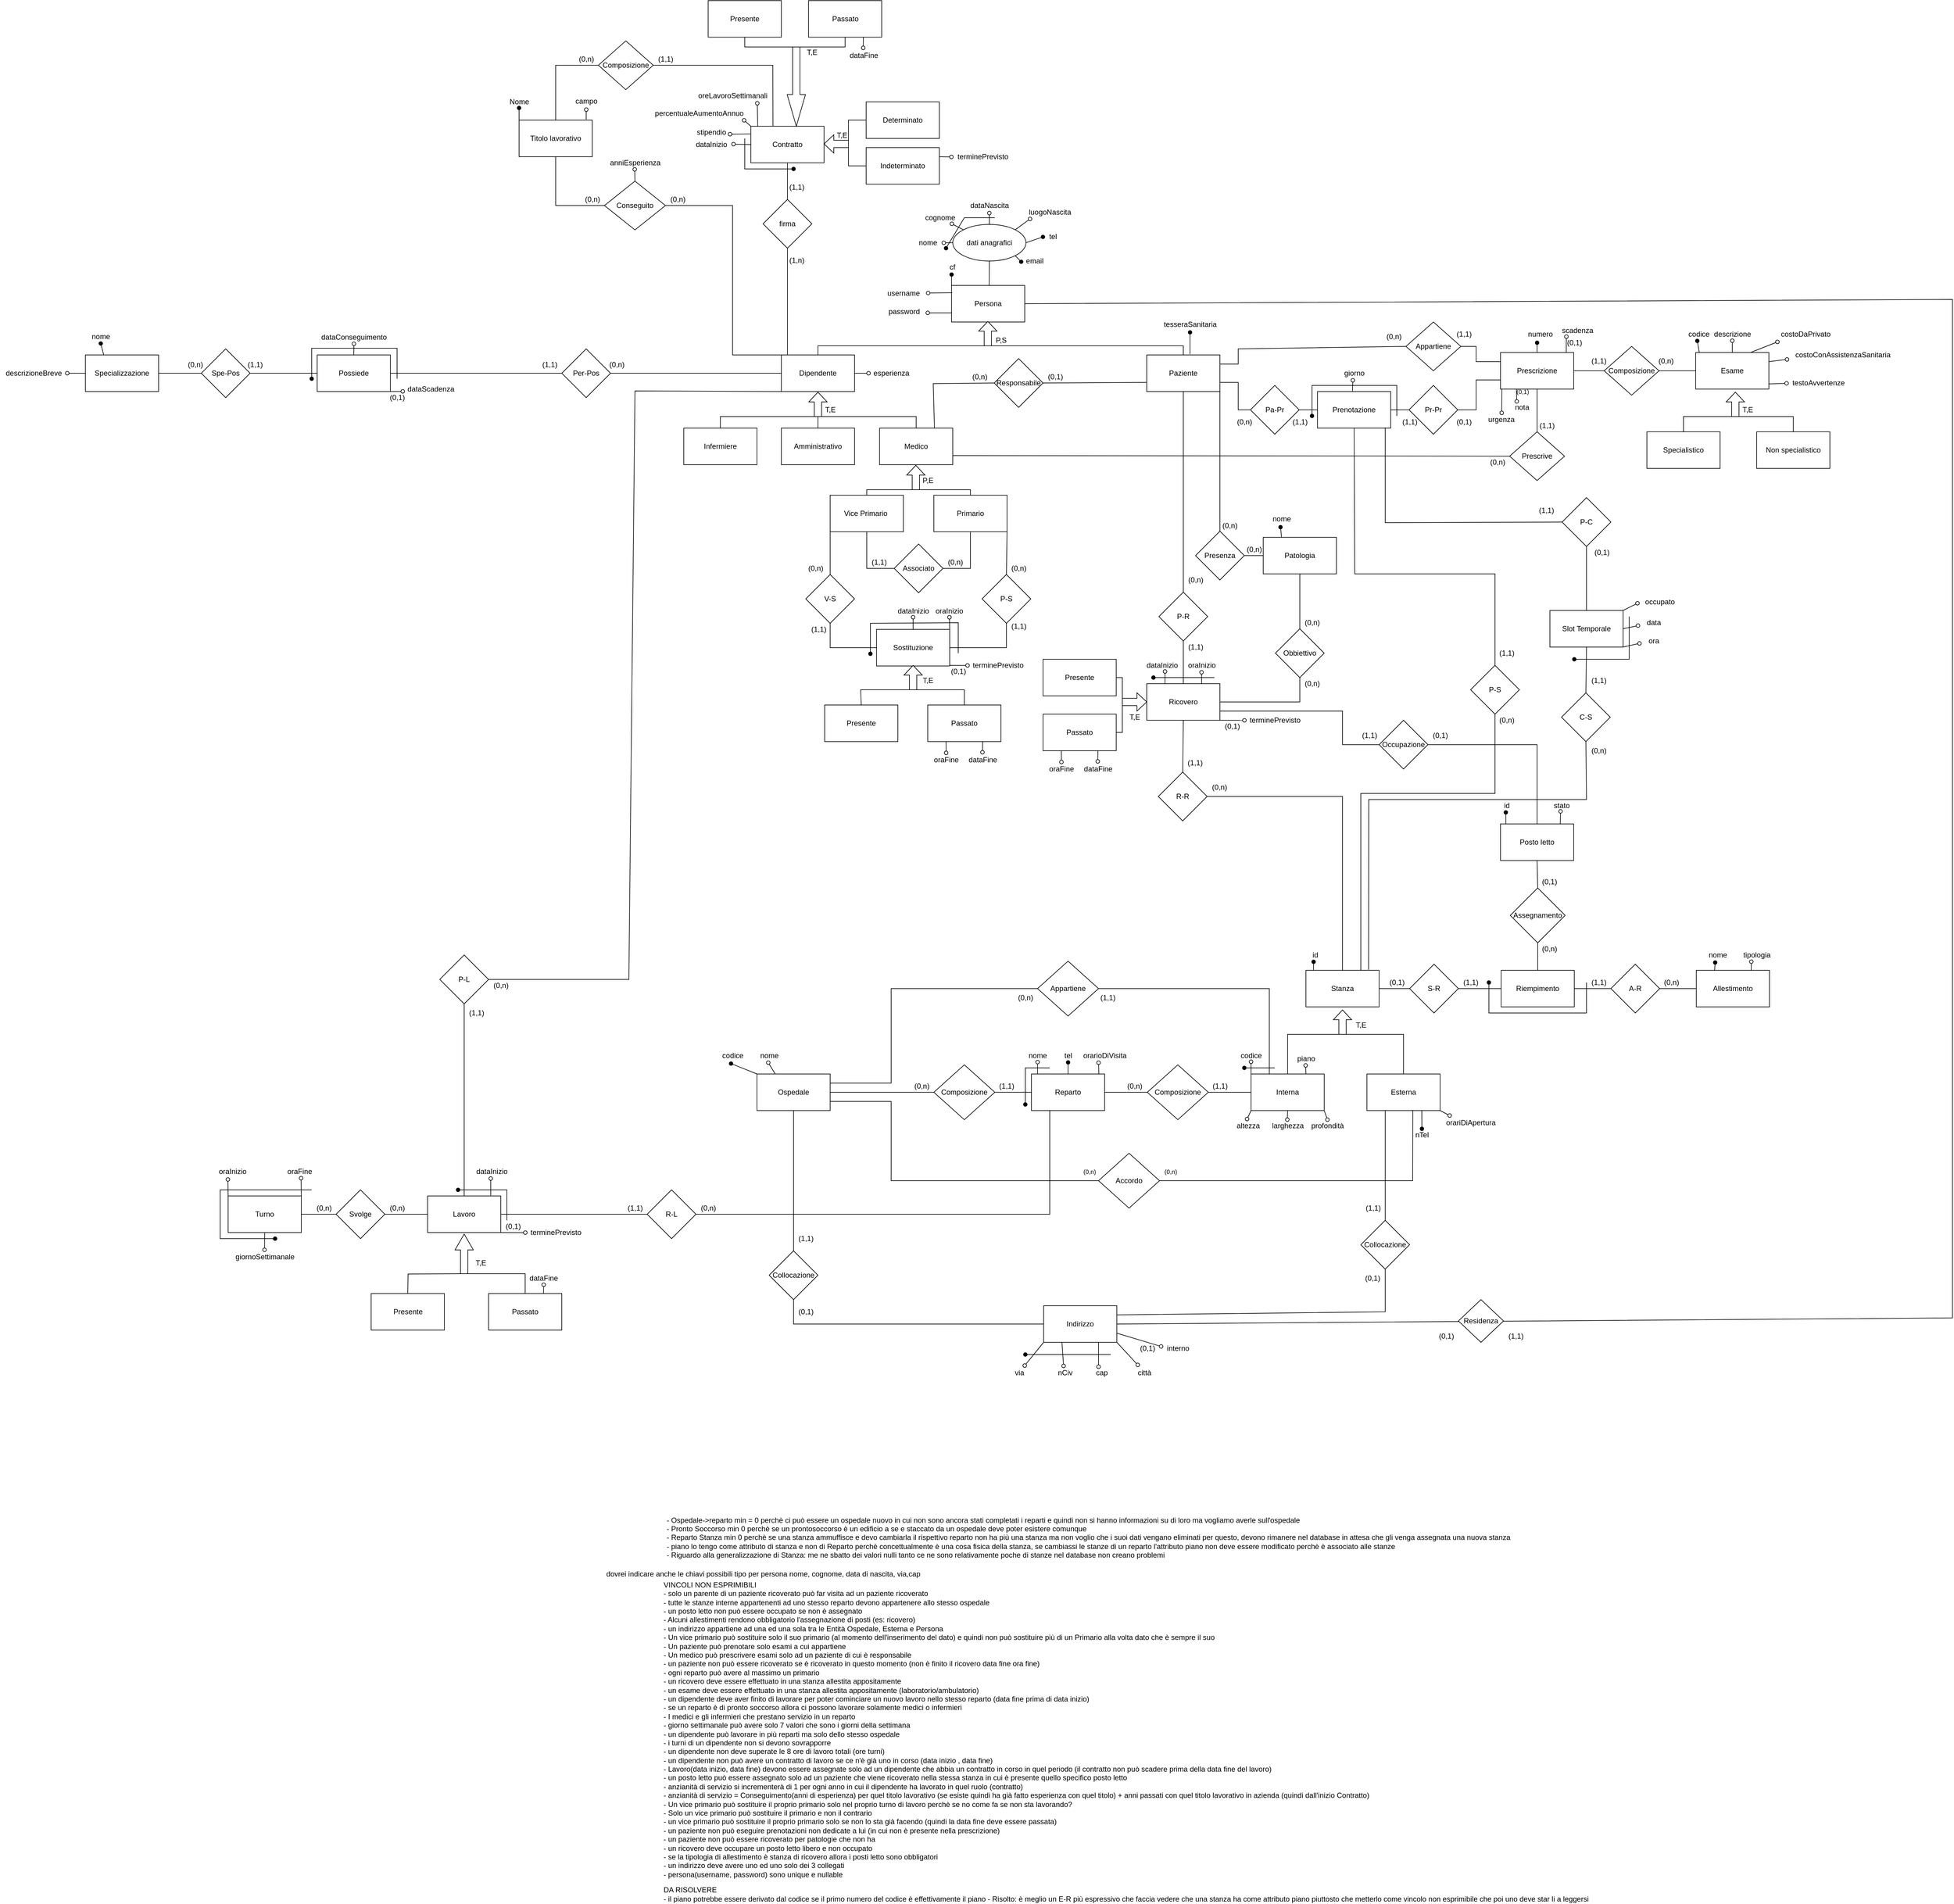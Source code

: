 <mxfile version="20.1.1" type="device"><diagram id="tzYhT_eCJuFwrYTaqUjk" name="Page-1"><mxGraphModel dx="4109" dy="3326" grid="1" gridSize="10" guides="1" tooltips="1" connect="1" arrows="1" fold="1" page="1" pageScale="1" pageWidth="827" pageHeight="1169" math="0" shadow="0"><root><mxCell id="0"/><mxCell id="1" parent="0"/><mxCell id="njMTA9vmwWkP2xVrl2bi-1" value="Ospedale" style="whiteSpace=wrap;html=1;" parent="1" vertex="1"><mxGeometry x="40" y="240" width="120" height="60" as="geometry"/></mxCell><mxCell id="njMTA9vmwWkP2xVrl2bi-2" value="codice" style="text;html=1;align=center;verticalAlign=middle;resizable=0;points=[];autosize=1;strokeColor=none;fillColor=none;" parent="1" vertex="1"><mxGeometry x="-25" y="200" width="50" height="20" as="geometry"/></mxCell><mxCell id="njMTA9vmwWkP2xVrl2bi-4" value="nome" style="text;html=1;align=center;verticalAlign=middle;resizable=0;points=[];autosize=1;strokeColor=none;fillColor=none;" parent="1" vertex="1"><mxGeometry x="35" y="200" width="50" height="20" as="geometry"/></mxCell><mxCell id="njMTA9vmwWkP2xVrl2bi-6" value="Composizione" style="rhombus;whiteSpace=wrap;html=1;" parent="1" vertex="1"><mxGeometry x="330" y="225" width="100" height="90" as="geometry"/></mxCell><mxCell id="njMTA9vmwWkP2xVrl2bi-7" value="Reparto" style="whiteSpace=wrap;html=1;" parent="1" vertex="1"><mxGeometry x="490" y="240" width="120" height="60" as="geometry"/></mxCell><mxCell id="njMTA9vmwWkP2xVrl2bi-8" value="" style="endArrow=none;html=1;rounded=0;exitX=1;exitY=0.5;exitDx=0;exitDy=0;entryX=0;entryY=0.5;entryDx=0;entryDy=0;" parent="1" source="njMTA9vmwWkP2xVrl2bi-1" target="njMTA9vmwWkP2xVrl2bi-6" edge="1"><mxGeometry width="50" height="50" relative="1" as="geometry"><mxPoint x="440" y="370" as="sourcePoint"/><mxPoint x="490" y="320" as="targetPoint"/></mxGeometry></mxCell><mxCell id="njMTA9vmwWkP2xVrl2bi-9" value="" style="endArrow=none;html=1;rounded=0;exitX=1;exitY=0.5;exitDx=0;exitDy=0;entryX=0;entryY=0.5;entryDx=0;entryDy=0;" parent="1" source="njMTA9vmwWkP2xVrl2bi-6" target="njMTA9vmwWkP2xVrl2bi-7" edge="1"><mxGeometry width="50" height="50" relative="1" as="geometry"><mxPoint x="270" y="280" as="sourcePoint"/><mxPoint x="340" y="285" as="targetPoint"/></mxGeometry></mxCell><mxCell id="njMTA9vmwWkP2xVrl2bi-10" value="" style="endArrow=oval;html=1;rounded=0;entryX=0.45;entryY=1.148;entryDx=0;entryDy=0;endFill=1;entryPerimeter=0;exitX=0;exitY=0;exitDx=0;exitDy=0;" parent="1" source="njMTA9vmwWkP2xVrl2bi-1" target="njMTA9vmwWkP2xVrl2bi-2" edge="1"><mxGeometry width="50" height="50" relative="1" as="geometry"><mxPoint x="80" y="360" as="sourcePoint"/><mxPoint x="250" y="295" as="targetPoint"/></mxGeometry></mxCell><mxCell id="njMTA9vmwWkP2xVrl2bi-11" value="" style="endArrow=oval;html=1;rounded=0;entryX=0.47;entryY=1.076;entryDx=0;entryDy=0;endFill=0;entryPerimeter=0;exitX=0.25;exitY=0;exitDx=0;exitDy=0;" parent="1" source="njMTA9vmwWkP2xVrl2bi-1" target="njMTA9vmwWkP2xVrl2bi-4" edge="1"><mxGeometry width="50" height="50" relative="1" as="geometry"><mxPoint x="50" y="250" as="sourcePoint"/><mxPoint x="7.5" y="232.96" as="targetPoint"/></mxGeometry></mxCell><mxCell id="njMTA9vmwWkP2xVrl2bi-13" value="(0,n)" style="text;html=1;align=center;verticalAlign=middle;resizable=0;points=[];autosize=1;strokeColor=none;fillColor=none;" parent="1" vertex="1"><mxGeometry x="290" y="250" width="40" height="20" as="geometry"/></mxCell><mxCell id="njMTA9vmwWkP2xVrl2bi-14" value="(1,1)" style="text;html=1;align=center;verticalAlign=middle;resizable=0;points=[];autosize=1;strokeColor=none;fillColor=none;" parent="1" vertex="1"><mxGeometry x="429" y="250" width="40" height="20" as="geometry"/></mxCell><mxCell id="njMTA9vmwWkP2xVrl2bi-15" value="- Ospedale-&amp;gt;reparto min = 0 perchè ci può essere un ospedale nuovo in cui non sono ancora stati completati i reparti e quindi non si hanno informazioni su di loro ma vogliamo averle sull'ospedale&lt;br&gt;- Pronto Soccorso min 0 perchè se un prontosoccorso è un edificio a se e staccato da un ospedale deve poter esistere comunque&lt;br&gt;- Reparto Stanza min 0 perchè se una stanza ammuffisce e devo cambiarla il rispettivo reparto non ha più una stanza ma non voglio che i suoi dati vengano eliminati per questo, devono rimanere nel database in attesa che gli venga assegnata una nuova stanza&lt;br&gt;- piano lo tengo come attributo di stanza e non di Reparto perchè concettualmente è una cosa fisica della stanza, se cambiassi le stanze di un reparto l'attributo piano non deve essere modificato perchè è associato alle stanze&lt;br&gt;-&amp;nbsp;Riguardo alla generalizzazione di Stanza: me ne sbatto dei valori nulli tanto ce ne sono relativamente poche di stanze nel database non creano problemi" style="text;html=1;align=left;verticalAlign=middle;resizable=0;points=[];autosize=1;strokeColor=none;fillColor=none;" parent="1" vertex="1"><mxGeometry x="-110" y="960" width="1400" height="80" as="geometry"/></mxCell><mxCell id="njMTA9vmwWkP2xVrl2bi-23" value="nome" style="text;html=1;align=center;verticalAlign=middle;resizable=0;points=[];autosize=1;strokeColor=none;fillColor=none;" parent="1" vertex="1"><mxGeometry x="475" y="200" width="50" height="20" as="geometry"/></mxCell><mxCell id="njMTA9vmwWkP2xVrl2bi-24" value="" style="endArrow=oval;html=1;rounded=0;endFill=1;" parent="1" edge="1"><mxGeometry width="50" height="50" relative="1" as="geometry"><mxPoint x="520" y="230" as="sourcePoint"/><mxPoint x="480" y="290" as="targetPoint"/><Array as="points"><mxPoint x="480" y="230"/></Array></mxGeometry></mxCell><mxCell id="njMTA9vmwWkP2xVrl2bi-25" value="" style="endArrow=oval;html=1;rounded=0;endFill=0;entryX=0.501;entryY=1.029;entryDx=0;entryDy=0;entryPerimeter=0;exitX=0.084;exitY=-0.006;exitDx=0;exitDy=0;exitPerimeter=0;" parent="1" source="njMTA9vmwWkP2xVrl2bi-7" target="njMTA9vmwWkP2xVrl2bi-23" edge="1"><mxGeometry width="50" height="50" relative="1" as="geometry"><mxPoint x="170" y="370" as="sourcePoint"/><mxPoint x="220" y="320" as="targetPoint"/></mxGeometry></mxCell><mxCell id="njMTA9vmwWkP2xVrl2bi-26" value="tel" style="text;html=1;align=center;verticalAlign=middle;resizable=0;points=[];autosize=1;strokeColor=none;fillColor=none;" parent="1" vertex="1"><mxGeometry x="535" y="200" width="30" height="20" as="geometry"/></mxCell><mxCell id="njMTA9vmwWkP2xVrl2bi-30" value="" style="endArrow=oval;html=1;rounded=0;endFill=1;entryX=0.502;entryY=1.052;entryDx=0;entryDy=0;entryPerimeter=0;exitX=0.5;exitY=0;exitDx=0;exitDy=0;" parent="1" source="njMTA9vmwWkP2xVrl2bi-7" target="njMTA9vmwWkP2xVrl2bi-26" edge="1"><mxGeometry width="50" height="50" relative="1" as="geometry"><mxPoint x="520.08" y="259.64" as="sourcePoint"/><mxPoint x="520.05" y="240.58" as="targetPoint"/></mxGeometry></mxCell><mxCell id="njMTA9vmwWkP2xVrl2bi-31" value="orarioDiVisita" style="text;html=1;align=center;verticalAlign=middle;resizable=0;points=[];autosize=1;strokeColor=none;fillColor=none;" parent="1" vertex="1"><mxGeometry x="565" y="200" width="90" height="20" as="geometry"/></mxCell><mxCell id="njMTA9vmwWkP2xVrl2bi-32" value="" style="endArrow=oval;html=1;rounded=0;endFill=0;exitX=0.921;exitY=0.002;exitDx=0;exitDy=0;exitPerimeter=0;entryX=0.389;entryY=1.076;entryDx=0;entryDy=0;entryPerimeter=0;" parent="1" source="njMTA9vmwWkP2xVrl2bi-7" target="njMTA9vmwWkP2xVrl2bi-31" edge="1"><mxGeometry width="50" height="50" relative="1" as="geometry"><mxPoint x="630" y="240" as="sourcePoint"/><mxPoint x="601" y="230" as="targetPoint"/></mxGeometry></mxCell><mxCell id="njMTA9vmwWkP2xVrl2bi-33" value="VINCOLI NON ESPRIMIBILI&lt;br&gt;- solo un parente di un paziente ricoverato può far visita ad un paziente ricoverato&lt;br&gt;- tutte le stanze interne appartenenti ad uno stesso reparto devono appartenere allo stesso ospedale&lt;br&gt;-&amp;nbsp;&lt;span style=&quot;text-align: center;&quot;&gt;un posto letto non può essere occupato se non è assegnato&lt;br&gt;- Alcuni allestimenti rendono obbligatorio l'assegnazione di posti (es: ricovero)&lt;br&gt;- un indirizzo appartiene ad una ed una sola tra le Entità Ospedale, Esterna e Persona&lt;br&gt;&lt;/span&gt;&lt;span style=&quot;text-align: center;&quot;&gt;- Un vice primario può sostituire solo il suo primario (al momento dell'inserimento del dato) e quindi non può sostituire più di un Primario alla volta dato che è sempre il suo&lt;br&gt;&lt;/span&gt;&lt;span style=&quot;text-align: center;&quot;&gt;- Un paziente può prenotare solo esami a cui appartiene&lt;br&gt;&lt;/span&gt;&lt;span style=&quot;text-align: center;&quot;&gt;- Un medico può prescrivere esami solo ad un paziente di cui è responsabile&lt;br&gt;-&amp;nbsp;&lt;/span&gt;&lt;span style=&quot;text-align: center;&quot;&gt;un paziente non può essere ricoverato se è ricoverato in questo momento (non è finito il ricovero&amp;nbsp;data fine ora fine)&lt;br&gt;&lt;/span&gt;&lt;span style=&quot;text-align: center;&quot;&gt;- ogni reparto può avere al massimo un primario&lt;br&gt;-&amp;nbsp;&lt;/span&gt;&lt;span style=&quot;text-align: center;&quot;&gt;un ricovero deve essere effettuato in una stanza allestita appositamente&lt;/span&gt;&lt;span style=&quot;text-align: center;&quot;&gt;&lt;br&gt;- un esame deve essere effettuato in una stanza allestita appositamente (laboratorio/ambulatorio)&lt;br&gt;- un&amp;nbsp;&lt;/span&gt;&lt;span style=&quot;text-align: center;&quot;&gt;dipendente&lt;/span&gt;&lt;span style=&quot;text-align: center;&quot;&gt;&amp;nbsp;deve aver finito di lavorare per poter cominciare un nuovo lavoro nello stesso reparto (data fine prima di data inizio)&lt;br&gt;- se un reparto è di pronto soccorso allora ci possono lavorare solamente medici o infermieri&lt;br&gt;-&amp;nbsp;I medici e gli infermieri che prestano servizio in un reparto&lt;br&gt;- giorno settimanale può avere solo 7 valori che sono i giorni della settimana&lt;br&gt;&lt;/span&gt;&lt;span style=&quot;text-align: center;&quot;&gt;- un&amp;nbsp;&lt;/span&gt;&lt;span style=&quot;text-align: center;&quot;&gt;dipendente&lt;/span&gt;&lt;span style=&quot;text-align: center;&quot;&gt;&amp;nbsp;può lavorare in più reparti ma solo dello stesso ospedale &lt;br&gt;- i turni di un&amp;nbsp;&lt;/span&gt;&lt;span style=&quot;text-align: center;&quot;&gt;dipendente&lt;/span&gt;&lt;span style=&quot;text-align: center;&quot;&gt;&amp;nbsp;non si devono sovrapporre&lt;br&gt;- un&amp;nbsp;&lt;/span&gt;&lt;span style=&quot;text-align: center;&quot;&gt;dipendente&lt;/span&gt;&lt;span style=&quot;text-align: center;&quot;&gt;&amp;nbsp;non deve superate le 8 ore di lavoro totali (ore turni)&lt;br&gt;&lt;/span&gt;&lt;span style=&quot;text-align: center;&quot;&gt;- un&amp;nbsp;&lt;/span&gt;&lt;span style=&quot;text-align: center;&quot;&gt;dipendente&lt;/span&gt;&lt;span style=&quot;text-align: center;&quot;&gt;&amp;nbsp;non può avere un contratto di lavoro se ce n'è già uno in corso (data inizio , data fine)&lt;br&gt;- Lavoro(data inizio, data fine) devono essere assegnate solo ad un&amp;nbsp;&lt;/span&gt;&lt;span style=&quot;text-align: center;&quot;&gt;dipendente&lt;/span&gt;&lt;span style=&quot;text-align: center;&quot;&gt;&amp;nbsp;che abbia un contratto in corso in quel periodo (il&amp;nbsp;contratto non può scadere prima della data fine del lavoro)&lt;br&gt;- un posto letto può essere assegnato solo ad un paziente che viene ricoverato nella stessa stanza in cui è presente quello specifico posto letto&lt;br&gt;- anzianità di servizio si incrementerà di 1 per ogni anno in cui il&amp;nbsp;&lt;/span&gt;&lt;span style=&quot;text-align: center;&quot;&gt;dipendente&lt;/span&gt;&lt;span style=&quot;text-align: center;&quot;&gt;&amp;nbsp;ha lavorato in quel ruolo (contratto)&lt;br&gt;- anzianità di servizio = Conseguimento(anni di esperienza) per quel titolo lavorativo (se esiste quindi ha già fatto esperienza con quel titolo) + anni passati con quel titolo lavorativo in azienda (quindi dall'inizio Contratto)&lt;br&gt;- Un vice primario può sostituire il proprio primario solo nel proprio turno di lavoro perchè se no come fa se non sta lavorando?&lt;br&gt;- Solo un vice primario può sostituire il primario e non il contrario&lt;br&gt;- un vice primario può sostituire il proprio primario solo se non lo sta già facendo (quindi la data fine deve essere passata)&lt;br&gt;- un paziente non può eseguire prenotazioni non dedicate a lui (in cui non è presente nella prescrizione)&lt;br&gt;- un paziente non può essere ricoverato per patologie che non ha&lt;br&gt;- un ricovero deve occupare un posto letto libero e non occupato&lt;br&gt;- se la tipologia di allestimento è stanza di ricovero allora i posti letto sono obbligatori&lt;br&gt;-&amp;nbsp;&lt;/span&gt;&lt;span style=&quot;text-align: center;&quot;&gt;un indirizzo deve avere uno ed uno solo dei 3 collegati&lt;br&gt;&lt;/span&gt;&lt;span style=&quot;text-align: center;&quot;&gt;- persona(username, password) sono unique e nullable&lt;br&gt;&lt;/span&gt;" style="text;html=1;align=left;verticalAlign=middle;resizable=0;points=[];autosize=1;strokeColor=none;fillColor=none;" parent="1" vertex="1"><mxGeometry x="-115" y="1070" width="1180" height="490" as="geometry"/></mxCell><mxCell id="njMTA9vmwWkP2xVrl2bi-34" value="Composizione" style="rhombus;whiteSpace=wrap;html=1;" parent="1" vertex="1"><mxGeometry x="680" y="225" width="100" height="90" as="geometry"/></mxCell><mxCell id="njMTA9vmwWkP2xVrl2bi-35" value="" style="endArrow=none;html=1;rounded=0;exitX=1;exitY=0.5;exitDx=0;exitDy=0;entryX=0;entryY=0.5;entryDx=0;entryDy=0;" parent="1" source="njMTA9vmwWkP2xVrl2bi-7" target="njMTA9vmwWkP2xVrl2bi-34" edge="1"><mxGeometry width="50" height="50" relative="1" as="geometry"><mxPoint x="620" y="360" as="sourcePoint"/><mxPoint x="670" y="310" as="targetPoint"/></mxGeometry></mxCell><mxCell id="njMTA9vmwWkP2xVrl2bi-37" value="Stanza" style="whiteSpace=wrap;html=1;" parent="1" vertex="1"><mxGeometry x="940" y="70" width="120" height="60" as="geometry"/></mxCell><mxCell id="njMTA9vmwWkP2xVrl2bi-38" value="(0,n)" style="text;html=1;align=center;verticalAlign=middle;resizable=0;points=[];autosize=1;strokeColor=none;fillColor=none;" parent="1" vertex="1"><mxGeometry x="639" y="250" width="40" height="20" as="geometry"/></mxCell><mxCell id="njMTA9vmwWkP2xVrl2bi-39" value="(1,1)" style="text;html=1;align=center;verticalAlign=middle;resizable=0;points=[];autosize=1;strokeColor=none;fillColor=none;" parent="1" vertex="1"><mxGeometry x="779" y="250" width="40" height="20" as="geometry"/></mxCell><mxCell id="njMTA9vmwWkP2xVrl2bi-40" value="piano" style="text;html=1;align=center;verticalAlign=middle;resizable=0;points=[];autosize=1;strokeColor=none;fillColor=none;" parent="1" vertex="1"><mxGeometry x="920" y="205" width="40" height="20" as="geometry"/></mxCell><mxCell id="njMTA9vmwWkP2xVrl2bi-41" value="" style="endArrow=oval;html=1;rounded=0;endFill=0;entryX=0.489;entryY=1.052;entryDx=0;entryDy=0;entryPerimeter=0;exitX=0.75;exitY=0;exitDx=0;exitDy=0;" parent="1" source="njMTA9vmwWkP2xVrl2bi-77" target="njMTA9vmwWkP2xVrl2bi-40" edge="1"><mxGeometry width="50" height="50" relative="1" as="geometry"><mxPoint x="560" y="115" as="sourcePoint"/><mxPoint x="560.06" y="96.04" as="targetPoint"/></mxGeometry></mxCell><mxCell id="njMTA9vmwWkP2xVrl2bi-42" value="codice" style="text;html=1;align=center;verticalAlign=middle;resizable=0;points=[];autosize=1;strokeColor=none;fillColor=none;" parent="1" vertex="1"><mxGeometry x="825" y="200" width="50" height="20" as="geometry"/></mxCell><mxCell id="njMTA9vmwWkP2xVrl2bi-43" value="" style="endArrow=oval;html=1;rounded=0;endFill=0;exitX=0;exitY=0;exitDx=0;exitDy=0;" parent="1" source="njMTA9vmwWkP2xVrl2bi-77" edge="1"><mxGeometry width="50" height="50" relative="1" as="geometry"><mxPoint x="970" y="70" as="sourcePoint"/><mxPoint x="850" y="220" as="targetPoint"/></mxGeometry></mxCell><mxCell id="njMTA9vmwWkP2xVrl2bi-44" value="altezza" style="text;html=1;align=center;verticalAlign=middle;resizable=0;points=[];autosize=1;strokeColor=none;fillColor=none;" parent="1" vertex="1"><mxGeometry x="820" y="315" width="50" height="20" as="geometry"/></mxCell><mxCell id="njMTA9vmwWkP2xVrl2bi-45" value="larghezza" style="text;html=1;align=center;verticalAlign=middle;resizable=0;points=[];autosize=1;strokeColor=none;fillColor=none;" parent="1" vertex="1"><mxGeometry x="875" y="315" width="70" height="20" as="geometry"/></mxCell><mxCell id="njMTA9vmwWkP2xVrl2bi-46" value="profondità" style="text;html=1;align=center;verticalAlign=middle;resizable=0;points=[];autosize=1;strokeColor=none;fillColor=none;" parent="1" vertex="1"><mxGeometry x="940" y="315" width="70" height="20" as="geometry"/></mxCell><mxCell id="njMTA9vmwWkP2xVrl2bi-48" value="" style="endArrow=oval;html=1;rounded=0;endFill=0;entryX=0.471;entryY=-0.057;entryDx=0;entryDy=0;entryPerimeter=0;exitX=0;exitY=1;exitDx=0;exitDy=0;" parent="1" source="njMTA9vmwWkP2xVrl2bi-77" target="njMTA9vmwWkP2xVrl2bi-44" edge="1"><mxGeometry width="50" height="50" relative="1" as="geometry"><mxPoint x="650" y="135" as="sourcePoint"/><mxPoint x="844.95" y="177.96" as="targetPoint"/></mxGeometry></mxCell><mxCell id="njMTA9vmwWkP2xVrl2bi-49" value="" style="endArrow=oval;html=1;rounded=0;endFill=0;entryX=0.493;entryY=-0.007;entryDx=0;entryDy=0;entryPerimeter=0;exitX=0.5;exitY=1;exitDx=0;exitDy=0;" parent="1" source="njMTA9vmwWkP2xVrl2bi-77" target="njMTA9vmwWkP2xVrl2bi-45" edge="1"><mxGeometry width="50" height="50" relative="1" as="geometry"><mxPoint x="860" y="175" as="sourcePoint"/><mxPoint x="861.95" y="187.96" as="targetPoint"/></mxGeometry></mxCell><mxCell id="njMTA9vmwWkP2xVrl2bi-50" value="" style="endArrow=oval;html=1;rounded=0;endFill=0;entryX=0.504;entryY=-0.007;entryDx=0;entryDy=0;entryPerimeter=0;exitX=1;exitY=1;exitDx=0;exitDy=0;" parent="1" source="njMTA9vmwWkP2xVrl2bi-77" target="njMTA9vmwWkP2xVrl2bi-46" edge="1"><mxGeometry width="50" height="50" relative="1" as="geometry"><mxPoint x="870" y="185" as="sourcePoint"/><mxPoint x="871.95" y="197.96" as="targetPoint"/></mxGeometry></mxCell><mxCell id="njMTA9vmwWkP2xVrl2bi-51" value="DA RISOLVERE&lt;br&gt;- il piano potrebbe essere derivato dal codice se il primo numero del codice è effettivamente il piano - Risolto: è meglio un E-R più espressivo che faccia vedere che una stanza ha come attributo piano piuttosto che metterlo come vincolo non esprimibile che poi uno deve star li a leggersi" style="text;html=1;align=left;verticalAlign=middle;resizable=0;points=[];autosize=1;strokeColor=none;fillColor=none;" parent="1" vertex="1"><mxGeometry x="-115" y="1570" width="1530" height="30" as="geometry"/></mxCell><mxCell id="njMTA9vmwWkP2xVrl2bi-54" value="Allestimento" style="whiteSpace=wrap;html=1;" parent="1" vertex="1"><mxGeometry x="1580" y="70" width="120" height="60" as="geometry"/></mxCell><mxCell id="njMTA9vmwWkP2xVrl2bi-55" value="" style="endArrow=none;html=1;rounded=0;exitX=1;exitY=0.5;exitDx=0;exitDy=0;entryX=0;entryY=0.5;entryDx=0;entryDy=0;" parent="1" source="njMTA9vmwWkP2xVrl2bi-37" edge="1"><mxGeometry width="50" height="50" relative="1" as="geometry"><mxPoint x="1130" y="140" as="sourcePoint"/><mxPoint x="1120" y="100" as="targetPoint"/></mxGeometry></mxCell><mxCell id="njMTA9vmwWkP2xVrl2bi-56" value="" style="endArrow=none;html=1;rounded=0;entryX=0;entryY=0.5;entryDx=0;entryDy=0;" parent="1" target="njMTA9vmwWkP2xVrl2bi-54" edge="1"><mxGeometry width="50" height="50" relative="1" as="geometry"><mxPoint x="1520" y="100" as="sourcePoint"/><mxPoint x="1300" y="110" as="targetPoint"/></mxGeometry></mxCell><mxCell id="njMTA9vmwWkP2xVrl2bi-57" value="(0,1)" style="text;html=1;align=center;verticalAlign=middle;resizable=0;points=[];autosize=1;strokeColor=none;fillColor=none;" parent="1" vertex="1"><mxGeometry x="1069" y="80" width="40" height="20" as="geometry"/></mxCell><mxCell id="njMTA9vmwWkP2xVrl2bi-58" value="(0,n)" style="text;html=1;align=center;verticalAlign=middle;resizable=0;points=[];autosize=1;strokeColor=none;fillColor=none;" parent="1" vertex="1"><mxGeometry x="1519" y="80" width="40" height="20" as="geometry"/></mxCell><mxCell id="njMTA9vmwWkP2xVrl2bi-61" value="" style="endArrow=oval;html=1;rounded=0;endFill=1;entryX=0.436;entryY=1.057;entryDx=0;entryDy=0;entryPerimeter=0;exitX=0.073;exitY=0.01;exitDx=0;exitDy=0;exitPerimeter=0;" parent="1" source="njMTA9vmwWkP2xVrl2bi-100" target="njMTA9vmwWkP2xVrl2bi-116" edge="1"><mxGeometry width="50" height="50" relative="1" as="geometry"><mxPoint x="1059" y="-10" as="sourcePoint"/><mxPoint x="938.56" y="-8.96" as="targetPoint"/></mxGeometry></mxCell><mxCell id="njMTA9vmwWkP2xVrl2bi-73" value="" style="shape=singleArrow;whiteSpace=wrap;html=1;arrowWidth=0.4;arrowSize=0.4;rotation=-90;" parent="1" vertex="1"><mxGeometry x="980" y="140" width="40" height="30" as="geometry"/></mxCell><mxCell id="njMTA9vmwWkP2xVrl2bi-77" value="Interna" style="whiteSpace=wrap;html=1;" parent="1" vertex="1"><mxGeometry x="850" y="240" width="120" height="60" as="geometry"/></mxCell><mxCell id="njMTA9vmwWkP2xVrl2bi-79" value="Esterna" style="whiteSpace=wrap;html=1;" parent="1" vertex="1"><mxGeometry x="1040" y="240" width="120" height="60" as="geometry"/></mxCell><mxCell id="njMTA9vmwWkP2xVrl2bi-80" value="" style="endArrow=none;html=1;rounded=0;exitX=1;exitY=0.5;exitDx=0;exitDy=0;entryX=0;entryY=0.5;entryDx=0;entryDy=0;" parent="1" source="njMTA9vmwWkP2xVrl2bi-34" target="njMTA9vmwWkP2xVrl2bi-77" edge="1"><mxGeometry width="50" height="50" relative="1" as="geometry"><mxPoint x="790" y="300" as="sourcePoint"/><mxPoint x="980" y="180" as="targetPoint"/></mxGeometry></mxCell><mxCell id="njMTA9vmwWkP2xVrl2bi-81" value="" style="endArrow=none;html=1;rounded=0;entryX=0;entryY=0;entryDx=0;entryDy=9;entryPerimeter=0;exitX=0.5;exitY=0;exitDx=0;exitDy=0;" parent="1" source="njMTA9vmwWkP2xVrl2bi-77" target="njMTA9vmwWkP2xVrl2bi-73" edge="1"><mxGeometry width="50" height="50" relative="1" as="geometry"><mxPoint x="930" y="260" as="sourcePoint"/><mxPoint x="980" y="210" as="targetPoint"/><Array as="points"><mxPoint x="910" y="175"/></Array></mxGeometry></mxCell><mxCell id="njMTA9vmwWkP2xVrl2bi-82" value="" style="endArrow=none;html=1;rounded=0;entryX=0;entryY=0;entryDx=0;entryDy=21;entryPerimeter=0;exitX=0.5;exitY=0;exitDx=0;exitDy=0;" parent="1" source="njMTA9vmwWkP2xVrl2bi-79" target="njMTA9vmwWkP2xVrl2bi-73" edge="1"><mxGeometry width="50" height="50" relative="1" as="geometry"><mxPoint x="930" y="260" as="sourcePoint"/><mxPoint x="980" y="210" as="targetPoint"/><Array as="points"><mxPoint x="1100" y="175"/></Array></mxGeometry></mxCell><mxCell id="njMTA9vmwWkP2xVrl2bi-83" value="T,E" style="text;html=1;align=center;verticalAlign=middle;resizable=0;points=[];autosize=1;strokeColor=none;fillColor=none;" parent="1" vertex="1"><mxGeometry x="1015" y="150" width="30" height="20" as="geometry"/></mxCell><mxCell id="njMTA9vmwWkP2xVrl2bi-85" value="nTel" style="text;html=1;align=center;verticalAlign=middle;resizable=0;points=[];autosize=1;strokeColor=none;fillColor=none;" parent="1" vertex="1"><mxGeometry x="1110" y="330" width="40" height="20" as="geometry"/></mxCell><mxCell id="njMTA9vmwWkP2xVrl2bi-86" value="orariDiApertura" style="text;html=1;align=center;verticalAlign=middle;resizable=0;points=[];autosize=1;strokeColor=none;fillColor=none;" parent="1" vertex="1"><mxGeometry x="1160" y="310" width="100" height="20" as="geometry"/></mxCell><mxCell id="njMTA9vmwWkP2xVrl2bi-88" value="" style="endArrow=oval;html=1;rounded=0;endFill=1;entryX=0.504;entryY=-0.007;entryDx=0;entryDy=0;entryPerimeter=0;exitX=0.75;exitY=1;exitDx=0;exitDy=0;" parent="1" source="njMTA9vmwWkP2xVrl2bi-79" target="njMTA9vmwWkP2xVrl2bi-85" edge="1"><mxGeometry width="50" height="50" relative="1" as="geometry"><mxPoint x="870" y="320" as="sourcePoint"/><mxPoint x="863.55" y="333.86" as="targetPoint"/></mxGeometry></mxCell><mxCell id="njMTA9vmwWkP2xVrl2bi-89" value="" style="endArrow=oval;html=1;rounded=0;endFill=0;entryX=0.156;entryY=-0.093;entryDx=0;entryDy=0;entryPerimeter=0;exitX=1;exitY=1;exitDx=0;exitDy=0;" parent="1" source="njMTA9vmwWkP2xVrl2bi-79" target="njMTA9vmwWkP2xVrl2bi-86" edge="1"><mxGeometry width="50" height="50" relative="1" as="geometry"><mxPoint x="880" y="330" as="sourcePoint"/><mxPoint x="873.55" y="343.86" as="targetPoint"/></mxGeometry></mxCell><mxCell id="njMTA9vmwWkP2xVrl2bi-93" value="Appartiene" style="rhombus;whiteSpace=wrap;html=1;" parent="1" vertex="1"><mxGeometry x="500" y="55" width="100" height="90" as="geometry"/></mxCell><mxCell id="njMTA9vmwWkP2xVrl2bi-94" value="" style="endArrow=none;html=1;rounded=0;exitX=1;exitY=0.25;exitDx=0;exitDy=0;entryX=0;entryY=0.5;entryDx=0;entryDy=0;" parent="1" source="njMTA9vmwWkP2xVrl2bi-1" target="njMTA9vmwWkP2xVrl2bi-93" edge="1"><mxGeometry width="50" height="50" relative="1" as="geometry"><mxPoint x="580" y="340" as="sourcePoint"/><mxPoint x="630" y="290" as="targetPoint"/><Array as="points"><mxPoint x="260" y="255"/><mxPoint x="260" y="100"/></Array></mxGeometry></mxCell><mxCell id="njMTA9vmwWkP2xVrl2bi-96" value="(0,n)" style="text;html=1;align=center;verticalAlign=middle;resizable=0;points=[];autosize=1;strokeColor=none;fillColor=none;" parent="1" vertex="1"><mxGeometry x="460" y="105" width="40" height="20" as="geometry"/></mxCell><mxCell id="njMTA9vmwWkP2xVrl2bi-97" value="(1,1)" style="text;html=1;align=center;verticalAlign=middle;resizable=0;points=[];autosize=1;strokeColor=none;fillColor=none;" parent="1" vertex="1"><mxGeometry x="595" y="105" width="40" height="20" as="geometry"/></mxCell><mxCell id="njMTA9vmwWkP2xVrl2bi-98" value="" style="endArrow=none;html=1;rounded=0;exitX=1;exitY=0.5;exitDx=0;exitDy=0;entryX=0.25;entryY=0;entryDx=0;entryDy=0;" parent="1" source="njMTA9vmwWkP2xVrl2bi-93" target="njMTA9vmwWkP2xVrl2bi-77" edge="1"><mxGeometry width="50" height="50" relative="1" as="geometry"><mxPoint x="850" y="140" as="sourcePoint"/><mxPoint x="910" y="110" as="targetPoint"/><Array as="points"><mxPoint x="880" y="100"/></Array></mxGeometry></mxCell><mxCell id="njMTA9vmwWkP2xVrl2bi-99" value="" style="endArrow=oval;html=1;rounded=0;endFill=1;" parent="1" edge="1"><mxGeometry width="50" height="50" relative="1" as="geometry"><mxPoint x="889" y="230" as="sourcePoint"/><mxPoint x="839" y="230" as="targetPoint"/><Array as="points"><mxPoint x="839" y="230"/></Array></mxGeometry></mxCell><mxCell id="njMTA9vmwWkP2xVrl2bi-100" value="Posto letto" style="whiteSpace=wrap;html=1;" parent="1" vertex="1"><mxGeometry x="1259" y="-170" width="120" height="60" as="geometry"/></mxCell><mxCell id="njMTA9vmwWkP2xVrl2bi-101" value="Riempimento" style="whiteSpace=wrap;html=1;" parent="1" vertex="1"><mxGeometry x="1260" y="70" width="120" height="60" as="geometry"/></mxCell><mxCell id="njMTA9vmwWkP2xVrl2bi-102" value="S-R" style="rhombus;whiteSpace=wrap;html=1;" parent="1" vertex="1"><mxGeometry x="1110" y="60" width="80" height="80" as="geometry"/></mxCell><mxCell id="njMTA9vmwWkP2xVrl2bi-103" value="" style="endArrow=none;html=1;rounded=0;exitX=1;exitY=0.5;exitDx=0;exitDy=0;entryX=0;entryY=0.5;entryDx=0;entryDy=0;" parent="1" source="njMTA9vmwWkP2xVrl2bi-102" target="njMTA9vmwWkP2xVrl2bi-101" edge="1"><mxGeometry width="50" height="50" relative="1" as="geometry"><mxPoint x="1290" y="100" as="sourcePoint"/><mxPoint x="1340" y="50" as="targetPoint"/></mxGeometry></mxCell><mxCell id="njMTA9vmwWkP2xVrl2bi-104" value="A-R" style="rhombus;whiteSpace=wrap;html=1;" parent="1" vertex="1"><mxGeometry x="1440" y="60" width="80" height="80" as="geometry"/></mxCell><mxCell id="njMTA9vmwWkP2xVrl2bi-105" value="" style="endArrow=none;html=1;rounded=0;exitX=1;exitY=0.5;exitDx=0;exitDy=0;entryX=0;entryY=0.5;entryDx=0;entryDy=0;" parent="1" source="njMTA9vmwWkP2xVrl2bi-101" target="njMTA9vmwWkP2xVrl2bi-104" edge="1"><mxGeometry width="50" height="50" relative="1" as="geometry"><mxPoint x="1290" y="100" as="sourcePoint"/><mxPoint x="1340" y="50" as="targetPoint"/></mxGeometry></mxCell><mxCell id="njMTA9vmwWkP2xVrl2bi-106" value="" style="endArrow=oval;html=1;rounded=0;endFill=1;" parent="1" edge="1"><mxGeometry width="50" height="50" relative="1" as="geometry"><mxPoint x="1400" y="90" as="sourcePoint"/><mxPoint x="1240" y="90" as="targetPoint"/><Array as="points"><mxPoint x="1400" y="140"/><mxPoint x="1240" y="140"/></Array></mxGeometry></mxCell><mxCell id="njMTA9vmwWkP2xVrl2bi-107" value="(1,1)" style="text;html=1;align=center;verticalAlign=middle;resizable=0;points=[];autosize=1;strokeColor=none;fillColor=none;" parent="1" vertex="1"><mxGeometry x="1190" y="80" width="40" height="20" as="geometry"/></mxCell><mxCell id="njMTA9vmwWkP2xVrl2bi-108" value="(1,1)" style="text;html=1;align=center;verticalAlign=middle;resizable=0;points=[];autosize=1;strokeColor=none;fillColor=none;" parent="1" vertex="1"><mxGeometry x="1400" y="80" width="40" height="20" as="geometry"/></mxCell><mxCell id="njMTA9vmwWkP2xVrl2bi-110" value="Assegnamento" style="rhombus;whiteSpace=wrap;html=1;" parent="1" vertex="1"><mxGeometry x="1275" y="-65" width="90" height="90" as="geometry"/></mxCell><mxCell id="njMTA9vmwWkP2xVrl2bi-111" value="" style="endArrow=none;html=1;rounded=0;exitX=0.5;exitY=0;exitDx=0;exitDy=0;entryX=0.5;entryY=1;entryDx=0;entryDy=0;" parent="1" source="njMTA9vmwWkP2xVrl2bi-101" target="njMTA9vmwWkP2xVrl2bi-110" edge="1"><mxGeometry width="50" height="50" relative="1" as="geometry"><mxPoint x="1320" y="60" as="sourcePoint"/><mxPoint x="1230" y="10" as="targetPoint"/></mxGeometry></mxCell><mxCell id="njMTA9vmwWkP2xVrl2bi-112" value="" style="endArrow=none;html=1;rounded=0;entryX=0.5;entryY=1;entryDx=0;entryDy=0;exitX=0.5;exitY=0;exitDx=0;exitDy=0;" parent="1" source="njMTA9vmwWkP2xVrl2bi-110" target="njMTA9vmwWkP2xVrl2bi-100" edge="1"><mxGeometry width="50" height="50" relative="1" as="geometry"><mxPoint x="1180" y="60" as="sourcePoint"/><mxPoint x="1230" y="10" as="targetPoint"/></mxGeometry></mxCell><mxCell id="njMTA9vmwWkP2xVrl2bi-113" value="(0,n)" style="text;html=1;align=center;verticalAlign=middle;resizable=0;points=[];autosize=1;strokeColor=none;fillColor=none;" parent="1" vertex="1"><mxGeometry x="1319" y="25" width="40" height="20" as="geometry"/></mxCell><mxCell id="njMTA9vmwWkP2xVrl2bi-114" value="(0,1)" style="text;html=1;align=center;verticalAlign=middle;resizable=0;points=[];autosize=1;strokeColor=none;fillColor=none;" parent="1" vertex="1"><mxGeometry x="1319" y="-85" width="40" height="20" as="geometry"/></mxCell><mxCell id="njMTA9vmwWkP2xVrl2bi-115" value="stato" style="text;html=1;align=center;verticalAlign=middle;resizable=0;points=[];autosize=1;strokeColor=none;fillColor=none;" parent="1" vertex="1"><mxGeometry x="1339" y="-210" width="40" height="20" as="geometry"/></mxCell><mxCell id="njMTA9vmwWkP2xVrl2bi-116" value="id" style="text;html=1;align=center;verticalAlign=middle;resizable=0;points=[];autosize=1;strokeColor=none;fillColor=none;" parent="1" vertex="1"><mxGeometry x="1259" y="-210" width="20" height="20" as="geometry"/></mxCell><mxCell id="njMTA9vmwWkP2xVrl2bi-119" value="" style="endArrow=oval;html=1;rounded=0;endFill=0;entryX=0.461;entryY=0.971;entryDx=0;entryDy=0;entryPerimeter=0;" parent="1" target="njMTA9vmwWkP2xVrl2bi-115" edge="1"><mxGeometry width="50" height="50" relative="1" as="geometry"><mxPoint x="1357" y="-170" as="sourcePoint"/><mxPoint x="1277.72" y="-178.86" as="targetPoint"/></mxGeometry></mxCell><mxCell id="GUanLzhadTiphvd5aaUQ-2" value="Persona" style="whiteSpace=wrap;html=1;" parent="1" vertex="1"><mxGeometry x="359" y="-1053" width="120" height="60" as="geometry"/></mxCell><mxCell id="GUanLzhadTiphvd5aaUQ-5" value="Dipendente" style="whiteSpace=wrap;html=1;" parent="1" vertex="1"><mxGeometry x="80" y="-939" width="120" height="60" as="geometry"/></mxCell><mxCell id="GUanLzhadTiphvd5aaUQ-6" value="Paziente" style="whiteSpace=wrap;html=1;" parent="1" vertex="1"><mxGeometry x="679" y="-939" width="120" height="60" as="geometry"/></mxCell><mxCell id="GUanLzhadTiphvd5aaUQ-7" value="Infermiere" style="whiteSpace=wrap;html=1;" parent="1" vertex="1"><mxGeometry x="-80" y="-819" width="120" height="60" as="geometry"/></mxCell><mxCell id="GUanLzhadTiphvd5aaUQ-9" value="Amministrativo" style="whiteSpace=wrap;html=1;" parent="1" vertex="1"><mxGeometry x="80" y="-819" width="120" height="60" as="geometry"/></mxCell><mxCell id="GUanLzhadTiphvd5aaUQ-10" value="Medico" style="whiteSpace=wrap;html=1;" parent="1" vertex="1"><mxGeometry x="241" y="-819" width="120" height="60" as="geometry"/></mxCell><mxCell id="GUanLzhadTiphvd5aaUQ-11" value="Vice Primario&amp;nbsp;" style="whiteSpace=wrap;html=1;" parent="1" vertex="1"><mxGeometry x="160" y="-709" width="120" height="60" as="geometry"/></mxCell><mxCell id="GUanLzhadTiphvd5aaUQ-12" value="Primario" style="whiteSpace=wrap;html=1;" parent="1" vertex="1"><mxGeometry x="330" y="-709" width="120" height="60" as="geometry"/></mxCell><mxCell id="GUanLzhadTiphvd5aaUQ-18" value="" style="endArrow=none;html=1;rounded=0;entryX=0.5;entryY=0;entryDx=0;entryDy=0;exitX=0;exitY=0.5;exitDx=0;exitDy=0;exitPerimeter=0;" parent="1" source="wmc3wkCMaVBkxmcQfnM9-40" target="GUanLzhadTiphvd5aaUQ-9" edge="1"><mxGeometry width="50" height="50" relative="1" as="geometry"><mxPoint x="140" y="-839" as="sourcePoint"/><mxPoint x="450" y="-859" as="targetPoint"/></mxGeometry></mxCell><mxCell id="GUanLzhadTiphvd5aaUQ-19" value="" style="endArrow=none;html=1;rounded=0;entryX=0.5;entryY=0;entryDx=0;entryDy=0;exitX=0;exitY=0;exitDx=0;exitDy=21.0;exitPerimeter=0;" parent="1" source="wmc3wkCMaVBkxmcQfnM9-40" target="GUanLzhadTiphvd5aaUQ-10" edge="1"><mxGeometry width="50" height="50" relative="1" as="geometry"><mxPoint x="140" y="-839" as="sourcePoint"/><mxPoint x="450" y="-859" as="targetPoint"/><Array as="points"><mxPoint x="301" y="-838"/></Array></mxGeometry></mxCell><mxCell id="GUanLzhadTiphvd5aaUQ-22" value="P,E" style="text;html=1;align=center;verticalAlign=middle;resizable=0;points=[];autosize=1;strokeColor=none;fillColor=none;" parent="1" vertex="1"><mxGeometry x="305" y="-743" width="30" height="20" as="geometry"/></mxCell><mxCell id="GUanLzhadTiphvd5aaUQ-23" value="T,E" style="text;html=1;align=center;verticalAlign=middle;resizable=0;points=[];autosize=1;strokeColor=none;fillColor=none;" parent="1" vertex="1"><mxGeometry x="145" y="-859" width="30" height="20" as="geometry"/></mxCell><mxCell id="GUanLzhadTiphvd5aaUQ-24" value="P,S" style="text;html=1;align=center;verticalAlign=middle;resizable=0;points=[];autosize=1;strokeColor=none;fillColor=none;" parent="1" vertex="1"><mxGeometry x="425" y="-973" width="30" height="20" as="geometry"/></mxCell><mxCell id="GUanLzhadTiphvd5aaUQ-30" value="Specializzazione" style="whiteSpace=wrap;html=1;" parent="1" vertex="1"><mxGeometry x="-1061" y="-939" width="120" height="60" as="geometry"/></mxCell><mxCell id="GUanLzhadTiphvd5aaUQ-32" value="" style="endArrow=none;html=1;rounded=0;exitX=1;exitY=0.5;exitDx=0;exitDy=0;entryX=0;entryY=0.5;entryDx=0;entryDy=0;" parent="1" source="GUanLzhadTiphvd5aaUQ-30" target="12LN5M45D0kdU8YHBSh4-3" edge="1"><mxGeometry width="50" height="50" relative="1" as="geometry"><mxPoint x="-341" y="-799" as="sourcePoint"/><mxPoint x="-901" y="-913" as="targetPoint"/></mxGeometry></mxCell><mxCell id="GUanLzhadTiphvd5aaUQ-33" value="" style="endArrow=none;html=1;rounded=0;entryX=0;entryY=0.5;entryDx=0;entryDy=0;exitX=1;exitY=0.5;exitDx=0;exitDy=0;" parent="1" source="12LN5M45D0kdU8YHBSh4-4" target="GUanLzhadTiphvd5aaUQ-5" edge="1"><mxGeometry width="50" height="50" relative="1" as="geometry"><mxPoint x="-210" y="-909" as="sourcePoint"/><mxPoint x="-110" y="-899" as="targetPoint"/></mxGeometry></mxCell><mxCell id="GUanLzhadTiphvd5aaUQ-34" value="(0,n)" style="text;html=1;align=center;verticalAlign=middle;resizable=0;points=[];autosize=1;strokeColor=none;fillColor=none;" parent="1" vertex="1"><mxGeometry x="-901" y="-933" width="40" height="20" as="geometry"/></mxCell><mxCell id="GUanLzhadTiphvd5aaUQ-35" value="(0,n)" style="text;html=1;align=center;verticalAlign=middle;resizable=0;points=[];autosize=1;strokeColor=none;fillColor=none;" parent="1" vertex="1"><mxGeometry x="-210" y="-933" width="40" height="20" as="geometry"/></mxCell><mxCell id="GUanLzhadTiphvd5aaUQ-36" value="dataConseguimento" style="text;html=1;align=center;verticalAlign=middle;resizable=0;points=[];autosize=1;strokeColor=none;fillColor=none;" parent="1" vertex="1"><mxGeometry x="-681" y="-978" width="120" height="20" as="geometry"/></mxCell><mxCell id="GUanLzhadTiphvd5aaUQ-37" value="nome" style="text;html=1;align=center;verticalAlign=middle;resizable=0;points=[];autosize=1;strokeColor=none;fillColor=none;" parent="1" vertex="1"><mxGeometry x="-1061" y="-979" width="50" height="20" as="geometry"/></mxCell><mxCell id="GUanLzhadTiphvd5aaUQ-40" value="descrizioneBreve" style="text;html=1;align=center;verticalAlign=middle;resizable=0;points=[];autosize=1;strokeColor=none;fillColor=none;" parent="1" vertex="1"><mxGeometry x="-1201" y="-919" width="110" height="20" as="geometry"/></mxCell><mxCell id="GUanLzhadTiphvd5aaUQ-42" value="" style="endArrow=oval;html=1;rounded=0;exitX=0;exitY=0.5;exitDx=0;exitDy=0;endFill=0;entryX=1.002;entryY=0.5;entryDx=0;entryDy=0;entryPerimeter=0;" parent="1" source="GUanLzhadTiphvd5aaUQ-30" target="GUanLzhadTiphvd5aaUQ-40" edge="1"><mxGeometry width="50" height="50" relative="1" as="geometry"><mxPoint x="-751" y="-799" as="sourcePoint"/><mxPoint x="-1041" y="-829" as="targetPoint"/></mxGeometry></mxCell><mxCell id="GUanLzhadTiphvd5aaUQ-44" value="" style="endArrow=oval;html=1;rounded=0;exitX=0.5;exitY=0;exitDx=0;exitDy=0;endFill=0;entryX=0.502;entryY=1.04;entryDx=0;entryDy=0;entryPerimeter=0;" parent="1" source="12LN5M45D0kdU8YHBSh4-1" target="GUanLzhadTiphvd5aaUQ-36" edge="1"><mxGeometry width="50" height="50" relative="1" as="geometry"><mxPoint x="-966" y="-818" as="sourcePoint"/><mxPoint x="-995.78" y="-818" as="targetPoint"/></mxGeometry></mxCell><mxCell id="GUanLzhadTiphvd5aaUQ-45" value="" style="endArrow=oval;html=1;rounded=0;exitX=0.25;exitY=0;exitDx=0;exitDy=0;endFill=1;entryX=0.504;entryY=1.06;entryDx=0;entryDy=0;entryPerimeter=0;" parent="1" source="GUanLzhadTiphvd5aaUQ-30" target="GUanLzhadTiphvd5aaUQ-37" edge="1"><mxGeometry width="50" height="50" relative="1" as="geometry"><mxPoint x="-1031" y="-879" as="sourcePoint"/><mxPoint x="-1060.78" y="-879" as="targetPoint"/></mxGeometry></mxCell><mxCell id="GUanLzhadTiphvd5aaUQ-49" value="Associato" style="rhombus;whiteSpace=wrap;html=1;" parent="1" vertex="1"><mxGeometry x="265" y="-629" width="80" height="80" as="geometry"/></mxCell><mxCell id="GUanLzhadTiphvd5aaUQ-51" value="" style="endArrow=none;html=1;rounded=0;entryX=0.5;entryY=1;entryDx=0;entryDy=0;exitX=1;exitY=0.5;exitDx=0;exitDy=0;" parent="1" source="GUanLzhadTiphvd5aaUQ-49" target="GUanLzhadTiphvd5aaUQ-12" edge="1"><mxGeometry width="50" height="50" relative="1" as="geometry"><mxPoint x="365" y="-569" as="sourcePoint"/><mxPoint x="415" y="-619" as="targetPoint"/><Array as="points"><mxPoint x="390" y="-589"/></Array></mxGeometry></mxCell><mxCell id="GUanLzhadTiphvd5aaUQ-52" value="" style="endArrow=none;html=1;rounded=0;entryX=0.5;entryY=1;entryDx=0;entryDy=0;exitX=0;exitY=0.5;exitDx=0;exitDy=0;" parent="1" source="GUanLzhadTiphvd5aaUQ-49" target="GUanLzhadTiphvd5aaUQ-11" edge="1"><mxGeometry width="50" height="50" relative="1" as="geometry"><mxPoint x="210" y="-559" as="sourcePoint"/><mxPoint x="260" y="-609" as="targetPoint"/><Array as="points"><mxPoint x="220" y="-589"/></Array></mxGeometry></mxCell><mxCell id="GUanLzhadTiphvd5aaUQ-58" value="Sostituzione" style="whiteSpace=wrap;html=1;" parent="1" vertex="1"><mxGeometry x="236" y="-489" width="120" height="60" as="geometry"/></mxCell><mxCell id="GUanLzhadTiphvd5aaUQ-61" value="V-S" style="rhombus;whiteSpace=wrap;html=1;" parent="1" vertex="1"><mxGeometry x="120" y="-579" width="80" height="80" as="geometry"/></mxCell><mxCell id="GUanLzhadTiphvd5aaUQ-62" value="P-S" style="rhombus;whiteSpace=wrap;html=1;" parent="1" vertex="1"><mxGeometry x="409" y="-579" width="80" height="80" as="geometry"/></mxCell><mxCell id="GUanLzhadTiphvd5aaUQ-63" value="" style="endArrow=none;html=1;rounded=0;entryX=0;entryY=1;entryDx=0;entryDy=0;exitX=0.5;exitY=0;exitDx=0;exitDy=0;" parent="1" source="GUanLzhadTiphvd5aaUQ-61" target="GUanLzhadTiphvd5aaUQ-11" edge="1"><mxGeometry width="50" height="50" relative="1" as="geometry"><mxPoint x="-4" y="-569" as="sourcePoint"/><mxPoint x="46" y="-619" as="targetPoint"/></mxGeometry></mxCell><mxCell id="GUanLzhadTiphvd5aaUQ-64" value="" style="endArrow=none;html=1;rounded=0;entryX=1;entryY=1;entryDx=0;entryDy=0;exitX=0.5;exitY=0;exitDx=0;exitDy=0;" parent="1" source="GUanLzhadTiphvd5aaUQ-62" target="GUanLzhadTiphvd5aaUQ-12" edge="1"><mxGeometry width="50" height="50" relative="1" as="geometry"><mxPoint x="6" y="-559" as="sourcePoint"/><mxPoint x="56" y="-609" as="targetPoint"/></mxGeometry></mxCell><mxCell id="GUanLzhadTiphvd5aaUQ-65" value="" style="endArrow=none;html=1;rounded=0;exitX=0;exitY=0.5;exitDx=0;exitDy=0;entryX=0.5;entryY=1;entryDx=0;entryDy=0;" parent="1" source="GUanLzhadTiphvd5aaUQ-58" target="GUanLzhadTiphvd5aaUQ-61" edge="1"><mxGeometry width="50" height="50" relative="1" as="geometry"><mxPoint x="16" y="-549" as="sourcePoint"/><mxPoint x="66" y="-599" as="targetPoint"/><Array as="points"><mxPoint x="160" y="-459"/></Array></mxGeometry></mxCell><mxCell id="GUanLzhadTiphvd5aaUQ-66" value="" style="endArrow=none;html=1;rounded=0;entryX=0.5;entryY=1;entryDx=0;entryDy=0;exitX=1;exitY=0.5;exitDx=0;exitDy=0;" parent="1" source="GUanLzhadTiphvd5aaUQ-58" target="GUanLzhadTiphvd5aaUQ-62" edge="1"><mxGeometry width="50" height="50" relative="1" as="geometry"><mxPoint x="26" y="-539" as="sourcePoint"/><mxPoint x="76" y="-589" as="targetPoint"/><Array as="points"><mxPoint x="449" y="-459"/></Array></mxGeometry></mxCell><mxCell id="GUanLzhadTiphvd5aaUQ-67" value="dataInizio" style="text;html=1;align=center;verticalAlign=middle;resizable=0;points=[];autosize=1;strokeColor=none;fillColor=none;" parent="1" vertex="1"><mxGeometry x="261" y="-529" width="70" height="20" as="geometry"/></mxCell><mxCell id="GUanLzhadTiphvd5aaUQ-68" value="oraInizio" style="text;html=1;align=center;verticalAlign=middle;resizable=0;points=[];autosize=1;strokeColor=none;fillColor=none;" parent="1" vertex="1"><mxGeometry x="325" y="-529" width="60" height="20" as="geometry"/></mxCell><mxCell id="GUanLzhadTiphvd5aaUQ-70" value="" style="endArrow=oval;html=1;rounded=0;endFill=0;exitX=0.5;exitY=0;exitDx=0;exitDy=0;" parent="1" source="GUanLzhadTiphvd5aaUQ-58" edge="1"><mxGeometry width="50" height="50" relative="1" as="geometry"><mxPoint x="36" y="-529" as="sourcePoint"/><mxPoint x="296" y="-509" as="targetPoint"/></mxGeometry></mxCell><mxCell id="GUanLzhadTiphvd5aaUQ-72" value="" style="endArrow=oval;html=1;rounded=0;endFill=0;entryX=0.509;entryY=1.007;entryDx=0;entryDy=0;entryPerimeter=0;exitX=1;exitY=0;exitDx=0;exitDy=0;" parent="1" source="GUanLzhadTiphvd5aaUQ-58" target="GUanLzhadTiphvd5aaUQ-68" edge="1"><mxGeometry width="50" height="50" relative="1" as="geometry"><mxPoint x="306" y="-479" as="sourcePoint"/><mxPoint x="306.96" y="-498.38" as="targetPoint"/></mxGeometry></mxCell><mxCell id="GUanLzhadTiphvd5aaUQ-77" value="" style="endArrow=oval;html=1;rounded=0;endFill=1;" parent="1" edge="1"><mxGeometry width="50" height="50" relative="1" as="geometry"><mxPoint x="370" y="-450" as="sourcePoint"/><mxPoint x="226" y="-449" as="targetPoint"/><Array as="points"><mxPoint x="370" y="-500"/><mxPoint x="226" y="-499"/></Array></mxGeometry></mxCell><mxCell id="GUanLzhadTiphvd5aaUQ-78" value="(0,n)" style="text;html=1;align=center;verticalAlign=middle;resizable=0;points=[];autosize=1;strokeColor=none;fillColor=none;" parent="1" vertex="1"><mxGeometry x="116" y="-599" width="40" height="20" as="geometry"/></mxCell><mxCell id="GUanLzhadTiphvd5aaUQ-79" value="(0,n)" style="text;html=1;align=center;verticalAlign=middle;resizable=0;points=[];autosize=1;strokeColor=none;fillColor=none;" parent="1" vertex="1"><mxGeometry x="449" y="-599" width="40" height="20" as="geometry"/></mxCell><mxCell id="GUanLzhadTiphvd5aaUQ-80" value="(1,1)" style="text;html=1;align=center;verticalAlign=middle;resizable=0;points=[];autosize=1;strokeColor=none;fillColor=none;" parent="1" vertex="1"><mxGeometry x="121" y="-499" width="40" height="20" as="geometry"/></mxCell><mxCell id="GUanLzhadTiphvd5aaUQ-81" value="(1,1)" style="text;html=1;align=center;verticalAlign=middle;resizable=0;points=[];autosize=1;strokeColor=none;fillColor=none;" parent="1" vertex="1"><mxGeometry x="449" y="-504" width="40" height="20" as="geometry"/></mxCell><mxCell id="GUanLzhadTiphvd5aaUQ-82" value="(1,1)" style="text;html=1;align=center;verticalAlign=middle;resizable=0;points=[];autosize=1;strokeColor=none;fillColor=none;" parent="1" vertex="1"><mxGeometry x="220" y="-609" width="40" height="20" as="geometry"/></mxCell><mxCell id="GUanLzhadTiphvd5aaUQ-83" value="(0,n)" style="text;html=1;align=center;verticalAlign=middle;resizable=0;points=[];autosize=1;strokeColor=none;fillColor=none;" parent="1" vertex="1"><mxGeometry x="345" y="-609" width="40" height="20" as="geometry"/></mxCell><mxCell id="GUanLzhadTiphvd5aaUQ-88" value="tesseraSanitaria" style="text;html=1;align=center;verticalAlign=middle;resizable=0;points=[];autosize=1;strokeColor=none;fillColor=none;" parent="1" vertex="1"><mxGeometry x="700" y="-999" width="100" height="20" as="geometry"/></mxCell><mxCell id="GUanLzhadTiphvd5aaUQ-90" value="dati anagrafici" style="ellipse;whiteSpace=wrap;html=1;" parent="1" vertex="1"><mxGeometry x="361" y="-1153" width="120" height="60" as="geometry"/></mxCell><mxCell id="GUanLzhadTiphvd5aaUQ-91" value="" style="endArrow=oval;html=1;rounded=0;endFill=1;exitX=0.591;exitY=-0.021;exitDx=0;exitDy=0;entryX=0.5;entryY=1.148;entryDx=0;entryDy=0;entryPerimeter=0;exitPerimeter=0;" parent="1" source="GUanLzhadTiphvd5aaUQ-6" target="GUanLzhadTiphvd5aaUQ-88" edge="1"><mxGeometry width="50" height="50" relative="1" as="geometry"><mxPoint x="519" y="-739" as="sourcePoint"/><mxPoint x="769" y="-969" as="targetPoint"/></mxGeometry></mxCell><mxCell id="GUanLzhadTiphvd5aaUQ-92" value="" style="endArrow=none;html=1;rounded=0;entryX=0.5;entryY=1;entryDx=0;entryDy=0;exitX=0.514;exitY=-0.007;exitDx=0;exitDy=0;exitPerimeter=0;" parent="1" source="GUanLzhadTiphvd5aaUQ-2" target="GUanLzhadTiphvd5aaUQ-90" edge="1"><mxGeometry width="50" height="50" relative="1" as="geometry"><mxPoint x="519" y="-733" as="sourcePoint"/><mxPoint x="569" y="-783" as="targetPoint"/></mxGeometry></mxCell><mxCell id="GUanLzhadTiphvd5aaUQ-94" value="Esame" style="whiteSpace=wrap;html=1;" parent="1" vertex="1"><mxGeometry x="1579" y="-943" width="120" height="60" as="geometry"/></mxCell><mxCell id="GUanLzhadTiphvd5aaUQ-96" value="Prescrive" style="rhombus;whiteSpace=wrap;html=1;" parent="1" vertex="1"><mxGeometry x="1274" y="-813" width="90" height="80" as="geometry"/></mxCell><mxCell id="GUanLzhadTiphvd5aaUQ-97" value="Prescrizione" style="whiteSpace=wrap;html=1;" parent="1" vertex="1"><mxGeometry x="1259" y="-943" width="120" height="60" as="geometry"/></mxCell><mxCell id="GUanLzhadTiphvd5aaUQ-100" value="Composizione" style="rhombus;whiteSpace=wrap;html=1;" parent="1" vertex="1"><mxGeometry x="1429" y="-953" width="90" height="80" as="geometry"/></mxCell><mxCell id="GUanLzhadTiphvd5aaUQ-101" value="" style="endArrow=none;html=1;rounded=0;entryX=0;entryY=0.5;entryDx=0;entryDy=0;exitX=1;exitY=0.5;exitDx=0;exitDy=0;" parent="1" source="GUanLzhadTiphvd5aaUQ-100" target="GUanLzhadTiphvd5aaUQ-94" edge="1"><mxGeometry width="50" height="50" relative="1" as="geometry"><mxPoint x="759" y="-693" as="sourcePoint"/><mxPoint x="809" y="-743" as="targetPoint"/></mxGeometry></mxCell><mxCell id="GUanLzhadTiphvd5aaUQ-102" value="(0,n)" style="text;html=1;align=center;verticalAlign=middle;resizable=0;points=[];autosize=1;strokeColor=none;fillColor=none;" parent="1" vertex="1"><mxGeometry x="1510" y="-939" width="40" height="20" as="geometry"/></mxCell><mxCell id="GUanLzhadTiphvd5aaUQ-103" value="(1,1)" style="text;html=1;align=center;verticalAlign=middle;resizable=0;points=[];autosize=1;strokeColor=none;fillColor=none;" parent="1" vertex="1"><mxGeometry x="1400" y="-939" width="40" height="20" as="geometry"/></mxCell><mxCell id="GUanLzhadTiphvd5aaUQ-104" value="Appartiene" style="rhombus;whiteSpace=wrap;html=1;" parent="1" vertex="1"><mxGeometry x="1104" y="-993" width="90" height="80" as="geometry"/></mxCell><mxCell id="GUanLzhadTiphvd5aaUQ-105" value="" style="endArrow=none;html=1;rounded=0;exitX=1;exitY=0.5;exitDx=0;exitDy=0;entryX=0;entryY=0.25;entryDx=0;entryDy=0;" parent="1" source="GUanLzhadTiphvd5aaUQ-104" target="GUanLzhadTiphvd5aaUQ-97" edge="1"><mxGeometry width="50" height="50" relative="1" as="geometry"><mxPoint x="1219" y="-958" as="sourcePoint"/><mxPoint x="1269" y="-1008" as="targetPoint"/><Array as="points"><mxPoint x="1219" y="-953"/><mxPoint x="1219" y="-928"/></Array></mxGeometry></mxCell><mxCell id="GUanLzhadTiphvd5aaUQ-106" value="" style="endArrow=none;html=1;rounded=0;entryX=0;entryY=0.5;entryDx=0;entryDy=0;exitX=1;exitY=0.5;exitDx=0;exitDy=0;" parent="1" source="GUanLzhadTiphvd5aaUQ-97" target="GUanLzhadTiphvd5aaUQ-100" edge="1"><mxGeometry width="50" height="50" relative="1" as="geometry"><mxPoint x="1229" y="-948" as="sourcePoint"/><mxPoint x="1279" y="-998" as="targetPoint"/></mxGeometry></mxCell><mxCell id="GUanLzhadTiphvd5aaUQ-107" value="" style="endArrow=none;html=1;rounded=0;exitX=1;exitY=0.5;exitDx=0;exitDy=0;entryX=0;entryY=0.75;entryDx=0;entryDy=0;" parent="1" source="ZHQE-T7ztRlqxJMtx88T-26" target="GUanLzhadTiphvd5aaUQ-97" edge="1"><mxGeometry width="50" height="50" relative="1" as="geometry"><mxPoint x="1191.5" y="-853.0" as="sourcePoint"/><mxPoint x="1289" y="-988" as="targetPoint"/><Array as="points"><mxPoint x="1219" y="-849"/><mxPoint x="1219" y="-898"/></Array></mxGeometry></mxCell><mxCell id="GUanLzhadTiphvd5aaUQ-108" value="" style="endArrow=none;html=1;rounded=0;exitX=1;exitY=0.75;exitDx=0;exitDy=0;entryX=0;entryY=0.5;entryDx=0;entryDy=0;" parent="1" source="GUanLzhadTiphvd5aaUQ-6" target="ZHQE-T7ztRlqxJMtx88T-25" edge="1"><mxGeometry width="50" height="50" relative="1" as="geometry"><mxPoint x="989" y="-934" as="sourcePoint"/><mxPoint x="839" y="-849" as="targetPoint"/><Array as="points"><mxPoint x="829" y="-894"/><mxPoint x="829" y="-849"/></Array></mxGeometry></mxCell><mxCell id="GUanLzhadTiphvd5aaUQ-109" value="" style="endArrow=none;html=1;rounded=0;exitX=1;exitY=0.25;exitDx=0;exitDy=0;entryX=0;entryY=0.5;entryDx=0;entryDy=0;" parent="1" source="GUanLzhadTiphvd5aaUQ-6" target="GUanLzhadTiphvd5aaUQ-104" edge="1"><mxGeometry width="50" height="50" relative="1" as="geometry"><mxPoint x="989" y="-934" as="sourcePoint"/><mxPoint x="1039" y="-984" as="targetPoint"/><Array as="points"><mxPoint x="829" y="-924"/><mxPoint x="829" y="-949"/></Array></mxGeometry></mxCell><mxCell id="GUanLzhadTiphvd5aaUQ-110" value="" style="endArrow=none;html=1;rounded=0;exitX=0.5;exitY=0;exitDx=0;exitDy=0;entryX=0.5;entryY=1;entryDx=0;entryDy=0;" parent="1" source="GUanLzhadTiphvd5aaUQ-96" target="GUanLzhadTiphvd5aaUQ-97" edge="1"><mxGeometry width="50" height="50" relative="1" as="geometry"><mxPoint x="1249" y="-928" as="sourcePoint"/><mxPoint x="1299" y="-978" as="targetPoint"/></mxGeometry></mxCell><mxCell id="GUanLzhadTiphvd5aaUQ-111" value="" style="endArrow=none;html=1;rounded=0;entryX=0;entryY=0.5;entryDx=0;entryDy=0;exitX=1;exitY=0.75;exitDx=0;exitDy=0;" parent="1" source="GUanLzhadTiphvd5aaUQ-10" target="GUanLzhadTiphvd5aaUQ-96" edge="1"><mxGeometry width="50" height="50" relative="1" as="geometry"><mxPoint x="499" y="-670" as="sourcePoint"/><mxPoint x="1059" y="-885" as="targetPoint"/></mxGeometry></mxCell><mxCell id="GUanLzhadTiphvd5aaUQ-114" value="(0,n)" style="text;html=1;align=center;verticalAlign=middle;resizable=0;points=[];autosize=1;strokeColor=none;fillColor=none;" parent="1" vertex="1"><mxGeometry x="1064" y="-979" width="40" height="20" as="geometry"/></mxCell><mxCell id="GUanLzhadTiphvd5aaUQ-115" value="(1,1)" style="text;html=1;align=center;verticalAlign=middle;resizable=0;points=[];autosize=1;strokeColor=none;fillColor=none;" parent="1" vertex="1"><mxGeometry x="1179" y="-983" width="40" height="20" as="geometry"/></mxCell><mxCell id="GUanLzhadTiphvd5aaUQ-116" value="(0,n)" style="text;html=1;align=center;verticalAlign=middle;resizable=0;points=[];autosize=1;strokeColor=none;fillColor=none;" parent="1" vertex="1"><mxGeometry x="819" y="-839" width="40" height="20" as="geometry"/></mxCell><mxCell id="GUanLzhadTiphvd5aaUQ-117" value="(0,1)" style="text;html=1;align=center;verticalAlign=middle;resizable=0;points=[];autosize=1;strokeColor=none;fillColor=none;" parent="1" vertex="1"><mxGeometry x="1179" y="-839" width="40" height="20" as="geometry"/></mxCell><mxCell id="GUanLzhadTiphvd5aaUQ-118" value="numero" style="text;html=1;align=center;verticalAlign=middle;resizable=0;points=[];autosize=1;strokeColor=none;fillColor=none;" parent="1" vertex="1"><mxGeometry x="1294" y="-983" width="60" height="20" as="geometry"/></mxCell><mxCell id="GUanLzhadTiphvd5aaUQ-119" value="(0,n)" style="text;html=1;align=center;verticalAlign=middle;resizable=0;points=[];autosize=1;strokeColor=none;fillColor=none;" parent="1" vertex="1"><mxGeometry x="1234" y="-773" width="40" height="20" as="geometry"/></mxCell><mxCell id="GUanLzhadTiphvd5aaUQ-120" value="(1,1)" style="text;html=1;align=center;verticalAlign=middle;resizable=0;points=[];autosize=1;strokeColor=none;fillColor=none;" parent="1" vertex="1"><mxGeometry x="1315" y="-833" width="40" height="20" as="geometry"/></mxCell><mxCell id="ZHQE-T7ztRlqxJMtx88T-1" value="codice" style="text;html=1;align=center;verticalAlign=middle;resizable=0;points=[];autosize=1;strokeColor=none;fillColor=none;" parent="1" vertex="1"><mxGeometry x="1559" y="-983" width="50" height="20" as="geometry"/></mxCell><mxCell id="ZHQE-T7ztRlqxJMtx88T-2" value="descrizione" style="text;html=1;align=center;verticalAlign=middle;resizable=0;points=[];autosize=1;strokeColor=none;fillColor=none;" parent="1" vertex="1"><mxGeometry x="1599" y="-983" width="80" height="20" as="geometry"/></mxCell><mxCell id="ZHQE-T7ztRlqxJMtx88T-3" value="costoDaPrivato" style="text;html=1;align=center;verticalAlign=middle;resizable=0;points=[];autosize=1;strokeColor=none;fillColor=none;" parent="1" vertex="1"><mxGeometry x="1709" y="-983" width="100" height="20" as="geometry"/></mxCell><mxCell id="ZHQE-T7ztRlqxJMtx88T-4" value="costoConAssistenzaSanitaria" style="text;html=1;align=center;verticalAlign=middle;resizable=0;points=[];autosize=1;strokeColor=none;fillColor=none;" parent="1" vertex="1"><mxGeometry x="1735" y="-949" width="170" height="20" as="geometry"/></mxCell><mxCell id="ZHQE-T7ztRlqxJMtx88T-6" value="" style="endArrow=oval;html=1;rounded=0;endFill=1;entryX=0.453;entryY=1.05;entryDx=0;entryDy=0;entryPerimeter=0;exitX=0.05;exitY=0.006;exitDx=0;exitDy=0;exitPerimeter=0;" parent="1" source="GUanLzhadTiphvd5aaUQ-94" target="ZHQE-T7ztRlqxJMtx88T-1" edge="1"><mxGeometry width="50" height="50" relative="1" as="geometry"><mxPoint x="1569" y="-803" as="sourcePoint"/><mxPoint x="1619" y="-853" as="targetPoint"/></mxGeometry></mxCell><mxCell id="ZHQE-T7ztRlqxJMtx88T-7" value="" style="endArrow=oval;html=1;rounded=0;endFill=0;entryX=0.5;entryY=1.033;entryDx=0;entryDy=0;entryPerimeter=0;exitX=0.5;exitY=0;exitDx=0;exitDy=0;" parent="1" source="GUanLzhadTiphvd5aaUQ-94" target="ZHQE-T7ztRlqxJMtx88T-2" edge="1"><mxGeometry width="50" height="50" relative="1" as="geometry"><mxPoint x="1595.36" y="-934.02" as="sourcePoint"/><mxPoint x="1596.65" y="-952" as="targetPoint"/></mxGeometry></mxCell><mxCell id="ZHQE-T7ztRlqxJMtx88T-8" value="" style="endArrow=oval;html=1;rounded=0;endFill=0;entryX=0.04;entryY=1.133;entryDx=0;entryDy=0;entryPerimeter=0;exitX=0.75;exitY=0;exitDx=0;exitDy=0;" parent="1" source="GUanLzhadTiphvd5aaUQ-94" target="ZHQE-T7ztRlqxJMtx88T-3" edge="1"><mxGeometry width="50" height="50" relative="1" as="geometry"><mxPoint x="1649" y="-933" as="sourcePoint"/><mxPoint x="1649" y="-952.34" as="targetPoint"/></mxGeometry></mxCell><mxCell id="ZHQE-T7ztRlqxJMtx88T-9" value="" style="endArrow=oval;html=1;rounded=0;endFill=0;entryX=-0.007;entryY=0.567;entryDx=0;entryDy=0;entryPerimeter=0;exitX=1;exitY=0.25;exitDx=0;exitDy=0;" parent="1" source="GUanLzhadTiphvd5aaUQ-94" edge="1"><mxGeometry width="50" height="50" relative="1" as="geometry"><mxPoint x="1659" y="-923" as="sourcePoint"/><mxPoint x="1728.74" y="-931.66" as="targetPoint"/></mxGeometry></mxCell><mxCell id="ZHQE-T7ztRlqxJMtx88T-11" value="Specialistico" style="whiteSpace=wrap;html=1;" parent="1" vertex="1"><mxGeometry x="1499" y="-813" width="120" height="60" as="geometry"/></mxCell><mxCell id="ZHQE-T7ztRlqxJMtx88T-13" value="Non specialistico" style="whiteSpace=wrap;html=1;" parent="1" vertex="1"><mxGeometry x="1679" y="-813" width="120" height="60" as="geometry"/></mxCell><mxCell id="ZHQE-T7ztRlqxJMtx88T-14" value="" style="shape=singleArrow;whiteSpace=wrap;html=1;arrowWidth=0.4;arrowSize=0.4;rotation=-90;" parent="1" vertex="1"><mxGeometry x="1624" y="-873" width="40" height="30" as="geometry"/></mxCell><mxCell id="ZHQE-T7ztRlqxJMtx88T-15" value="" style="endArrow=none;html=1;rounded=0;exitX=0.5;exitY=0;exitDx=0;exitDy=0;entryX=0;entryY=0;entryDx=0;entryDy=9;entryPerimeter=0;" parent="1" source="ZHQE-T7ztRlqxJMtx88T-11" target="ZHQE-T7ztRlqxJMtx88T-14" edge="1"><mxGeometry width="50" height="50" relative="1" as="geometry"><mxPoint x="1569" y="-803" as="sourcePoint"/><mxPoint x="1619" y="-853" as="targetPoint"/><Array as="points"><mxPoint x="1559" y="-838"/></Array></mxGeometry></mxCell><mxCell id="ZHQE-T7ztRlqxJMtx88T-16" value="" style="endArrow=none;html=1;rounded=0;entryX=0;entryY=0;entryDx=0;entryDy=21;entryPerimeter=0;exitX=0.5;exitY=0;exitDx=0;exitDy=0;" parent="1" source="ZHQE-T7ztRlqxJMtx88T-13" target="ZHQE-T7ztRlqxJMtx88T-14" edge="1"><mxGeometry width="50" height="50" relative="1" as="geometry"><mxPoint x="1569" y="-803" as="sourcePoint"/><mxPoint x="1619" y="-853" as="targetPoint"/><Array as="points"><mxPoint x="1739" y="-838"/></Array></mxGeometry></mxCell><mxCell id="ZHQE-T7ztRlqxJMtx88T-17" value="T,E" style="text;html=1;align=center;verticalAlign=middle;resizable=0;points=[];autosize=1;strokeColor=none;fillColor=none;" parent="1" vertex="1"><mxGeometry x="1649" y="-859" width="30" height="20" as="geometry"/></mxCell><mxCell id="ZHQE-T7ztRlqxJMtx88T-18" value="testoAvvertenze" style="text;html=1;align=center;verticalAlign=middle;resizable=0;points=[];autosize=1;strokeColor=none;fillColor=none;" parent="1" vertex="1"><mxGeometry x="1730" y="-903" width="100" height="20" as="geometry"/></mxCell><mxCell id="ZHQE-T7ztRlqxJMtx88T-19" value="" style="endArrow=oval;html=1;rounded=0;endFill=0;entryX=-0.02;entryY=0.529;entryDx=0;entryDy=0;entryPerimeter=0;exitX=0.999;exitY=0.858;exitDx=0;exitDy=0;exitPerimeter=0;" parent="1" source="GUanLzhadTiphvd5aaUQ-94" target="ZHQE-T7ztRlqxJMtx88T-18" edge="1"><mxGeometry width="50" height="50" relative="1" as="geometry"><mxPoint x="1709" y="-918" as="sourcePoint"/><mxPoint x="1727.95" y="-921.66" as="targetPoint"/></mxGeometry></mxCell><mxCell id="ZHQE-T7ztRlqxJMtx88T-21" value="" style="endArrow=oval;html=1;rounded=0;endFill=1;exitX=0.5;exitY=0;exitDx=0;exitDy=0;" parent="1" source="GUanLzhadTiphvd5aaUQ-97" edge="1"><mxGeometry width="50" height="50" relative="1" as="geometry"><mxPoint x="1321" y="-949" as="sourcePoint"/><mxPoint x="1319" y="-959" as="targetPoint"/></mxGeometry></mxCell><mxCell id="ZHQE-T7ztRlqxJMtx88T-22" value="Prenotazione" style="whiteSpace=wrap;html=1;" parent="1" vertex="1"><mxGeometry x="959" y="-879" width="120" height="60" as="geometry"/></mxCell><mxCell id="ZHQE-T7ztRlqxJMtx88T-25" value="Pa-Pr" style="rhombus;whiteSpace=wrap;html=1;" parent="1" vertex="1"><mxGeometry x="849" y="-889" width="80" height="80" as="geometry"/></mxCell><mxCell id="ZHQE-T7ztRlqxJMtx88T-26" value="Pr-Pr" style="rhombus;whiteSpace=wrap;html=1;" parent="1" vertex="1"><mxGeometry x="1109" y="-889" width="80" height="80" as="geometry"/></mxCell><mxCell id="ZHQE-T7ztRlqxJMtx88T-28" value="" style="endArrow=none;html=1;rounded=0;exitX=1;exitY=0.5;exitDx=0;exitDy=0;entryX=0;entryY=0.5;entryDx=0;entryDy=0;" parent="1" source="ZHQE-T7ztRlqxJMtx88T-25" target="ZHQE-T7ztRlqxJMtx88T-22" edge="1"><mxGeometry width="50" height="50" relative="1" as="geometry"><mxPoint x="1189" y="-859" as="sourcePoint"/><mxPoint x="1239" y="-909" as="targetPoint"/></mxGeometry></mxCell><mxCell id="ZHQE-T7ztRlqxJMtx88T-29" value="" style="endArrow=none;html=1;rounded=0;exitX=1;exitY=0.5;exitDx=0;exitDy=0;entryX=0;entryY=0.5;entryDx=0;entryDy=0;" parent="1" source="ZHQE-T7ztRlqxJMtx88T-22" target="ZHQE-T7ztRlqxJMtx88T-26" edge="1"><mxGeometry width="50" height="50" relative="1" as="geometry"><mxPoint x="939" y="-839" as="sourcePoint"/><mxPoint x="969" y="-833" as="targetPoint"/></mxGeometry></mxCell><mxCell id="ZHQE-T7ztRlqxJMtx88T-30" value="giorno" style="text;html=1;align=center;verticalAlign=middle;resizable=0;points=[];autosize=1;strokeColor=none;fillColor=none;" parent="1" vertex="1"><mxGeometry x="994" y="-919" width="50" height="20" as="geometry"/></mxCell><mxCell id="ZHQE-T7ztRlqxJMtx88T-31" value="" style="endArrow=oval;html=1;rounded=0;endFill=0;entryX=0.458;entryY=1.081;entryDx=0;entryDy=0;entryPerimeter=0;exitX=0.478;exitY=-0.004;exitDx=0;exitDy=0;exitPerimeter=0;" parent="1" source="ZHQE-T7ztRlqxJMtx88T-22" target="ZHQE-T7ztRlqxJMtx88T-30" edge="1"><mxGeometry width="50" height="50" relative="1" as="geometry"><mxPoint x="1329" y="-933" as="sourcePoint"/><mxPoint x="1330.58" y="-961.0" as="targetPoint"/></mxGeometry></mxCell><mxCell id="ZHQE-T7ztRlqxJMtx88T-32" value="" style="endArrow=oval;html=1;rounded=0;endFill=1;" parent="1" edge="1"><mxGeometry width="50" height="50" relative="1" as="geometry"><mxPoint x="1089" y="-839" as="sourcePoint"/><mxPoint x="950" y="-839" as="targetPoint"/><Array as="points"><mxPoint x="1089" y="-889"/><mxPoint x="950" y="-889"/></Array></mxGeometry></mxCell><mxCell id="ZHQE-T7ztRlqxJMtx88T-36" value="Ricovero" style="whiteSpace=wrap;html=1;" parent="1" vertex="1"><mxGeometry x="679" y="-400" width="120" height="60" as="geometry"/></mxCell><mxCell id="ZHQE-T7ztRlqxJMtx88T-37" value="Responsabile" style="rhombus;whiteSpace=wrap;html=1;" parent="1" vertex="1"><mxGeometry x="429" y="-933" width="80" height="80" as="geometry"/></mxCell><mxCell id="ZHQE-T7ztRlqxJMtx88T-38" value="" style="endArrow=none;html=1;rounded=0;exitX=0.75;exitY=0;exitDx=0;exitDy=0;entryX=0;entryY=0.5;entryDx=0;entryDy=0;" parent="1" source="GUanLzhadTiphvd5aaUQ-10" target="ZHQE-T7ztRlqxJMtx88T-37" edge="1"><mxGeometry width="50" height="50" relative="1" as="geometry"><mxPoint x="599" y="-799" as="sourcePoint"/><mxPoint x="649" y="-849" as="targetPoint"/><Array as="points"><mxPoint x="329" y="-892"/></Array></mxGeometry></mxCell><mxCell id="ZHQE-T7ztRlqxJMtx88T-39" value="" style="endArrow=none;html=1;rounded=0;exitX=1;exitY=0.5;exitDx=0;exitDy=0;entryX=0;entryY=0.75;entryDx=0;entryDy=0;" parent="1" source="ZHQE-T7ztRlqxJMtx88T-37" target="GUanLzhadTiphvd5aaUQ-6" edge="1"><mxGeometry width="50" height="50" relative="1" as="geometry"><mxPoint x="599" y="-720" as="sourcePoint"/><mxPoint x="649" y="-770" as="targetPoint"/></mxGeometry></mxCell><mxCell id="ZHQE-T7ztRlqxJMtx88T-40" value="(0,n)" style="text;html=1;align=center;verticalAlign=middle;resizable=0;points=[];autosize=1;strokeColor=none;fillColor=none;" parent="1" vertex="1"><mxGeometry x="385" y="-913" width="40" height="20" as="geometry"/></mxCell><mxCell id="ZHQE-T7ztRlqxJMtx88T-41" value="(0,1)" style="text;html=1;align=center;verticalAlign=middle;resizable=0;points=[];autosize=1;strokeColor=none;fillColor=none;" parent="1" vertex="1"><mxGeometry x="509" y="-913" width="40" height="20" as="geometry"/></mxCell><mxCell id="ZHQE-T7ztRlqxJMtx88T-44" value="P-R" style="rhombus;whiteSpace=wrap;html=1;" parent="1" vertex="1"><mxGeometry x="699" y="-550" width="80" height="80" as="geometry"/></mxCell><mxCell id="ZHQE-T7ztRlqxJMtx88T-45" value="R-R" style="rhombus;whiteSpace=wrap;html=1;" parent="1" vertex="1"><mxGeometry x="698" y="-255" width="80" height="80" as="geometry"/></mxCell><mxCell id="ZHQE-T7ztRlqxJMtx88T-46" value="" style="endArrow=none;html=1;rounded=0;entryX=0.5;entryY=1;entryDx=0;entryDy=0;exitX=0.5;exitY=0;exitDx=0;exitDy=0;" parent="1" source="ZHQE-T7ztRlqxJMtx88T-44" target="GUanLzhadTiphvd5aaUQ-6" edge="1"><mxGeometry width="50" height="50" relative="1" as="geometry"><mxPoint x="839" y="-640" as="sourcePoint"/><mxPoint x="889" y="-690" as="targetPoint"/></mxGeometry></mxCell><mxCell id="ZHQE-T7ztRlqxJMtx88T-47" value="" style="endArrow=none;html=1;rounded=0;entryX=0.5;entryY=1;entryDx=0;entryDy=0;exitX=0.5;exitY=0;exitDx=0;exitDy=0;" parent="1" source="ZHQE-T7ztRlqxJMtx88T-36" target="ZHQE-T7ztRlqxJMtx88T-44" edge="1"><mxGeometry width="50" height="50" relative="1" as="geometry"><mxPoint x="720" y="-370" as="sourcePoint"/><mxPoint x="770" y="-420" as="targetPoint"/></mxGeometry></mxCell><mxCell id="ZHQE-T7ztRlqxJMtx88T-48" value="" style="endArrow=none;html=1;rounded=0;entryX=0.5;entryY=1;entryDx=0;entryDy=0;exitX=0.5;exitY=0;exitDx=0;exitDy=0;" parent="1" source="ZHQE-T7ztRlqxJMtx88T-45" target="ZHQE-T7ztRlqxJMtx88T-36" edge="1"><mxGeometry width="50" height="50" relative="1" as="geometry"><mxPoint x="749" y="-390" as="sourcePoint"/><mxPoint x="749" y="-430.0" as="targetPoint"/></mxGeometry></mxCell><mxCell id="ZHQE-T7ztRlqxJMtx88T-50" value="(0,n)" style="text;html=1;align=center;verticalAlign=middle;resizable=0;points=[];autosize=1;strokeColor=none;fillColor=none;" parent="1" vertex="1"><mxGeometry x="778" y="-240" width="40" height="20" as="geometry"/></mxCell><mxCell id="ZHQE-T7ztRlqxJMtx88T-51" value="(0,n)" style="text;html=1;align=center;verticalAlign=middle;resizable=0;points=[];autosize=1;strokeColor=none;fillColor=none;" parent="1" vertex="1"><mxGeometry x="739" y="-580" width="40" height="20" as="geometry"/></mxCell><mxCell id="ZHQE-T7ztRlqxJMtx88T-52" value="(1,1)" style="text;html=1;align=center;verticalAlign=middle;resizable=0;points=[];autosize=1;strokeColor=none;fillColor=none;" parent="1" vertex="1"><mxGeometry x="738" y="-280" width="40" height="20" as="geometry"/></mxCell><mxCell id="ZHQE-T7ztRlqxJMtx88T-53" value="(1,1)" style="text;html=1;align=center;verticalAlign=middle;resizable=0;points=[];autosize=1;strokeColor=none;fillColor=none;" parent="1" vertex="1"><mxGeometry x="739" y="-470" width="40" height="20" as="geometry"/></mxCell><mxCell id="ZHQE-T7ztRlqxJMtx88T-54" value="dataInizio" style="text;html=1;align=center;verticalAlign=middle;resizable=0;points=[];autosize=1;strokeColor=none;fillColor=none;" parent="1" vertex="1"><mxGeometry x="669" y="-440" width="70" height="20" as="geometry"/></mxCell><mxCell id="ZHQE-T7ztRlqxJMtx88T-57" value="Patologia" style="whiteSpace=wrap;html=1;" parent="1" vertex="1"><mxGeometry x="870" y="-640" width="120" height="60" as="geometry"/></mxCell><mxCell id="ZHQE-T7ztRlqxJMtx88T-58" value="Presenza" style="rhombus;whiteSpace=wrap;html=1;" parent="1" vertex="1"><mxGeometry x="759" y="-650" width="80" height="80" as="geometry"/></mxCell><mxCell id="ZHQE-T7ztRlqxJMtx88T-59" value="" style="endArrow=none;html=1;rounded=0;exitX=1;exitY=0;exitDx=0;exitDy=0;entryX=0.5;entryY=0;entryDx=0;entryDy=0;" parent="1" source="GUanLzhadTiphvd5aaUQ-6" target="ZHQE-T7ztRlqxJMtx88T-58" edge="1"><mxGeometry width="50" height="50" relative="1" as="geometry"><mxPoint x="720" y="-1069" as="sourcePoint"/><mxPoint x="799" y="-729" as="targetPoint"/></mxGeometry></mxCell><mxCell id="ZHQE-T7ztRlqxJMtx88T-60" value="" style="endArrow=none;html=1;rounded=0;entryX=0;entryY=0.5;entryDx=0;entryDy=0;exitX=1;exitY=0.5;exitDx=0;exitDy=0;" parent="1" source="ZHQE-T7ztRlqxJMtx88T-58" target="ZHQE-T7ztRlqxJMtx88T-57" edge="1"><mxGeometry width="50" height="50" relative="1" as="geometry"><mxPoint x="879" y="-1040" as="sourcePoint"/><mxPoint x="688" y="-1240" as="targetPoint"/></mxGeometry></mxCell><mxCell id="ZHQE-T7ztRlqxJMtx88T-61" value="(0,n)" style="text;html=1;align=center;verticalAlign=middle;resizable=0;points=[];autosize=1;strokeColor=none;fillColor=none;" parent="1" vertex="1"><mxGeometry x="795" y="-669" width="40" height="20" as="geometry"/></mxCell><mxCell id="ZHQE-T7ztRlqxJMtx88T-62" value="(0,n)" style="text;html=1;align=center;verticalAlign=middle;resizable=0;points=[];autosize=1;strokeColor=none;fillColor=none;" parent="1" vertex="1"><mxGeometry x="835" y="-630" width="40" height="20" as="geometry"/></mxCell><mxCell id="ZHQE-T7ztRlqxJMtx88T-63" value="(1,1)" style="text;html=1;align=center;verticalAlign=middle;resizable=0;points=[];autosize=1;strokeColor=none;fillColor=none;" parent="1" vertex="1"><mxGeometry x="910" y="-839" width="40" height="20" as="geometry"/></mxCell><mxCell id="ZHQE-T7ztRlqxJMtx88T-64" value="(1,1)" style="text;html=1;align=center;verticalAlign=middle;resizable=0;points=[];autosize=1;strokeColor=none;fillColor=none;" parent="1" vertex="1"><mxGeometry x="1090" y="-839" width="40" height="20" as="geometry"/></mxCell><mxCell id="ZHQE-T7ztRlqxJMtx88T-65" value="" style="endArrow=oval;html=1;rounded=0;endFill=0;exitX=0.25;exitY=0;exitDx=0;exitDy=0;" parent="1" source="ZHQE-T7ztRlqxJMtx88T-36" edge="1"><mxGeometry width="50" height="50" relative="1" as="geometry"><mxPoint x="899" y="-255" as="sourcePoint"/><mxPoint x="709" y="-420" as="targetPoint"/></mxGeometry></mxCell><mxCell id="ZHQE-T7ztRlqxJMtx88T-68" value="" style="endArrow=oval;html=1;rounded=0;endFill=1;" parent="1" edge="1"><mxGeometry width="50" height="50" relative="1" as="geometry"><mxPoint x="790" y="-410" as="sourcePoint"/><mxPoint x="690" y="-410" as="targetPoint"/><Array as="points"/></mxGeometry></mxCell><mxCell id="ZHQE-T7ztRlqxJMtx88T-69" value="oraInizio" style="text;html=1;align=center;verticalAlign=middle;resizable=0;points=[];autosize=1;strokeColor=none;fillColor=none;" parent="1" vertex="1"><mxGeometry x="739" y="-440" width="60" height="20" as="geometry"/></mxCell><mxCell id="ZHQE-T7ztRlqxJMtx88T-72" value="" style="endArrow=oval;html=1;rounded=0;endFill=0;entryX=0.498;entryY=1.067;entryDx=0;entryDy=0;entryPerimeter=0;exitX=0.75;exitY=0;exitDx=0;exitDy=0;" parent="1" source="ZHQE-T7ztRlqxJMtx88T-36" target="ZHQE-T7ztRlqxJMtx88T-69" edge="1"><mxGeometry width="50" height="50" relative="1" as="geometry"><mxPoint x="819.0" y="-380" as="sourcePoint"/><mxPoint x="859.52" y="-401.24" as="targetPoint"/></mxGeometry></mxCell><mxCell id="ZHQE-T7ztRlqxJMtx88T-77" value="" style="endArrow=none;html=1;rounded=0;entryX=0;entryY=1;entryDx=0;entryDy=0;exitX=1;exitY=0.5;exitDx=0;exitDy=0;" parent="1" source="ZHQE-T7ztRlqxJMtx88T-101" target="GUanLzhadTiphvd5aaUQ-5" edge="1"><mxGeometry width="50" height="50" relative="1" as="geometry"><mxPoint x="590" y="-270" as="sourcePoint"/><mxPoint x="-180" y="-660" as="targetPoint"/><Array as="points"><mxPoint x="-170" y="85"/><mxPoint x="-160" y="-880"/></Array></mxGeometry></mxCell><mxCell id="ZHQE-T7ztRlqxJMtx88T-78" value="" style="endArrow=none;html=1;rounded=0;exitX=1;exitY=0.5;exitDx=0;exitDy=0;entryX=0.25;entryY=1;entryDx=0;entryDy=0;" parent="1" source="ZHQE-T7ztRlqxJMtx88T-102" target="njMTA9vmwWkP2xVrl2bi-7" edge="1"><mxGeometry width="50" height="50" relative="1" as="geometry"><mxPoint x="590" y="-40" as="sourcePoint"/><mxPoint x="640" y="-90" as="targetPoint"/><Array as="points"><mxPoint x="520" y="470"/></Array></mxGeometry></mxCell><mxCell id="ZHQE-T7ztRlqxJMtx88T-79" value="(0,n)" style="text;html=1;align=center;verticalAlign=middle;resizable=0;points=[];autosize=1;strokeColor=none;fillColor=none;" parent="1" vertex="1"><mxGeometry x="-400" y="85" width="40" height="20" as="geometry"/></mxCell><mxCell id="ZHQE-T7ztRlqxJMtx88T-80" value="(0,n)" style="text;html=1;align=center;verticalAlign=middle;resizable=0;points=[];autosize=1;strokeColor=none;fillColor=none;" parent="1" vertex="1"><mxGeometry x="-60" y="450" width="40" height="20" as="geometry"/></mxCell><mxCell id="ZHQE-T7ztRlqxJMtx88T-82" value="P-S" style="rhombus;whiteSpace=wrap;html=1;" parent="1" vertex="1"><mxGeometry x="1210" y="-430" width="80" height="80" as="geometry"/></mxCell><mxCell id="ZHQE-T7ztRlqxJMtx88T-83" value="" style="endArrow=none;html=1;rounded=0;entryX=0.5;entryY=1;entryDx=0;entryDy=0;exitX=0.5;exitY=0;exitDx=0;exitDy=0;" parent="1" source="ZHQE-T7ztRlqxJMtx88T-82" target="ZHQE-T7ztRlqxJMtx88T-22" edge="1"><mxGeometry width="50" height="50" relative="1" as="geometry"><mxPoint x="580" y="-290" as="sourcePoint"/><mxPoint x="630" y="-340" as="targetPoint"/><Array as="points"><mxPoint x="1250" y="-580"/><mxPoint x="1020" y="-580"/></Array></mxGeometry></mxCell><mxCell id="ZHQE-T7ztRlqxJMtx88T-84" value="" style="endArrow=none;html=1;rounded=0;exitX=0.75;exitY=0;exitDx=0;exitDy=0;entryX=0.5;entryY=1;entryDx=0;entryDy=0;" parent="1" source="njMTA9vmwWkP2xVrl2bi-37" target="ZHQE-T7ztRlqxJMtx88T-82" edge="1"><mxGeometry width="50" height="50" relative="1" as="geometry"><mxPoint x="580" y="-290" as="sourcePoint"/><mxPoint x="630" y="-340" as="targetPoint"/><Array as="points"><mxPoint x="1030" y="-220"/><mxPoint x="1250" y="-220"/></Array></mxGeometry></mxCell><mxCell id="ZHQE-T7ztRlqxJMtx88T-85" value="(0,n)" style="text;html=1;align=center;verticalAlign=middle;resizable=0;points=[];autosize=1;strokeColor=none;fillColor=none;" parent="1" vertex="1"><mxGeometry x="1249" y="-350" width="40" height="20" as="geometry"/></mxCell><mxCell id="ZHQE-T7ztRlqxJMtx88T-86" value="(1,1)" style="text;html=1;align=center;verticalAlign=middle;resizable=0;points=[];autosize=1;strokeColor=none;fillColor=none;" parent="1" vertex="1"><mxGeometry x="1249" y="-460" width="40" height="20" as="geometry"/></mxCell><mxCell id="ZHQE-T7ztRlqxJMtx88T-87" value="" style="endArrow=none;html=1;rounded=0;exitX=0.5;exitY=0;exitDx=0;exitDy=0;entryX=1;entryY=0.5;entryDx=0;entryDy=0;" parent="1" source="njMTA9vmwWkP2xVrl2bi-37" target="ZHQE-T7ztRlqxJMtx88T-45" edge="1"><mxGeometry width="50" height="50" relative="1" as="geometry"><mxPoint x="580" y="-230" as="sourcePoint"/><mxPoint x="630" y="-280" as="targetPoint"/><Array as="points"><mxPoint x="1000" y="-215"/></Array></mxGeometry></mxCell><mxCell id="ZHQE-T7ztRlqxJMtx88T-89" value="" style="endArrow=none;html=1;rounded=0;endFill=0;entryX=0.5;entryY=1;entryDx=0;entryDy=0;exitX=1;exitY=0.5;exitDx=0;exitDy=0;" parent="1" source="ZHQE-T7ztRlqxJMtx88T-36" target="WBzaEvPIE2Z5C5Y1hD52-59" edge="1"><mxGeometry width="50" height="50" relative="1" as="geometry"><mxPoint x="809" y="-390" as="sourcePoint"/><mxPoint x="838.1" y="-370.2" as="targetPoint"/><Array as="points"><mxPoint x="930" y="-370"/></Array></mxGeometry></mxCell><mxCell id="ZHQE-T7ztRlqxJMtx88T-93" value="urgenza" style="text;html=1;align=center;verticalAlign=middle;resizable=0;points=[];autosize=1;strokeColor=none;fillColor=none;" parent="1" vertex="1"><mxGeometry x="1230" y="-843" width="60" height="20" as="geometry"/></mxCell><mxCell id="ZHQE-T7ztRlqxJMtx88T-94" value="" style="endArrow=oval;html=1;rounded=0;endFill=0;exitX=0.019;exitY=1;exitDx=0;exitDy=0;exitPerimeter=0;entryX=0.517;entryY=-0.05;entryDx=0;entryDy=0;entryPerimeter=0;" parent="1" source="GUanLzhadTiphvd5aaUQ-97" target="ZHQE-T7ztRlqxJMtx88T-93" edge="1"><mxGeometry width="50" height="50" relative="1" as="geometry"><mxPoint x="1350" y="-749" as="sourcePoint"/><mxPoint x="1400" y="-799" as="targetPoint"/></mxGeometry></mxCell><mxCell id="ZHQE-T7ztRlqxJMtx88T-98" value="Lavoro" style="whiteSpace=wrap;html=1;" parent="1" vertex="1"><mxGeometry x="-500" y="440" width="120" height="60" as="geometry"/></mxCell><mxCell id="ZHQE-T7ztRlqxJMtx88T-99" value="dataInizio" style="text;html=1;align=center;verticalAlign=middle;resizable=0;points=[];autosize=1;strokeColor=none;fillColor=none;" parent="1" vertex="1"><mxGeometry x="-430" y="390" width="70" height="20" as="geometry"/></mxCell><mxCell id="ZHQE-T7ztRlqxJMtx88T-100" value="dataFine" style="text;html=1;align=center;verticalAlign=middle;resizable=0;points=[];autosize=1;strokeColor=none;fillColor=none;" parent="1" vertex="1"><mxGeometry x="-340" y="565" width="60" height="20" as="geometry"/></mxCell><mxCell id="ZHQE-T7ztRlqxJMtx88T-101" value="P-L" style="rhombus;whiteSpace=wrap;html=1;" parent="1" vertex="1"><mxGeometry x="-480" y="45" width="80" height="80" as="geometry"/></mxCell><mxCell id="ZHQE-T7ztRlqxJMtx88T-102" value="R-L" style="rhombus;whiteSpace=wrap;html=1;" parent="1" vertex="1"><mxGeometry x="-140" y="430" width="80" height="80" as="geometry"/></mxCell><mxCell id="ZHQE-T7ztRlqxJMtx88T-103" value="" style="endArrow=none;html=1;rounded=0;entryX=0.5;entryY=1;entryDx=0;entryDy=0;exitX=0.5;exitY=0;exitDx=0;exitDy=0;" parent="1" source="ZHQE-T7ztRlqxJMtx88T-98" target="ZHQE-T7ztRlqxJMtx88T-101" edge="1"><mxGeometry width="50" height="50" relative="1" as="geometry"><mxPoint x="-425" y="275" as="sourcePoint"/><mxPoint x="-375" y="225" as="targetPoint"/></mxGeometry></mxCell><mxCell id="ZHQE-T7ztRlqxJMtx88T-104" value="(1,1)" style="text;html=1;align=center;verticalAlign=middle;resizable=0;points=[];autosize=1;strokeColor=none;fillColor=none;" parent="1" vertex="1"><mxGeometry x="-440" y="130" width="40" height="20" as="geometry"/></mxCell><mxCell id="ZHQE-T7ztRlqxJMtx88T-105" value="" style="endArrow=none;html=1;rounded=0;exitX=1;exitY=0.5;exitDx=0;exitDy=0;entryX=0;entryY=0.5;entryDx=0;entryDy=0;" parent="1" source="ZHQE-T7ztRlqxJMtx88T-98" target="ZHQE-T7ztRlqxJMtx88T-102" edge="1"><mxGeometry width="50" height="50" relative="1" as="geometry"><mxPoint x="-90" y="390" as="sourcePoint"/><mxPoint x="-40" y="340" as="targetPoint"/></mxGeometry></mxCell><mxCell id="ZHQE-T7ztRlqxJMtx88T-106" value="(1,1)" style="text;html=1;align=center;verticalAlign=middle;resizable=0;points=[];autosize=1;strokeColor=none;fillColor=none;" parent="1" vertex="1"><mxGeometry x="-180" y="450" width="40" height="20" as="geometry"/></mxCell><mxCell id="ZHQE-T7ztRlqxJMtx88T-107" value="" style="endArrow=oval;html=1;rounded=0;entryX=0.479;entryY=1.075;entryDx=0;entryDy=0;endFill=0;entryPerimeter=0;exitX=0.863;exitY=-0.013;exitDx=0;exitDy=0;exitPerimeter=0;" parent="1" source="ZHQE-T7ztRlqxJMtx88T-98" target="ZHQE-T7ztRlqxJMtx88T-99" edge="1"><mxGeometry width="50" height="50" relative="1" as="geometry"><mxPoint x="-368.5" y="440" as="sourcePoint"/><mxPoint x="-380.0" y="421.52" as="targetPoint"/></mxGeometry></mxCell><mxCell id="ZHQE-T7ztRlqxJMtx88T-108" value="" style="endArrow=oval;html=1;rounded=0;endFill=0;exitX=0.75;exitY=0;exitDx=0;exitDy=0;entryX=0.506;entryY=1.033;entryDx=0;entryDy=0;entryPerimeter=0;" parent="1" source="WXF5XWmLmPlpRU-4d3MG-7" target="ZHQE-T7ztRlqxJMtx88T-100" edge="1"><mxGeometry width="50" height="50" relative="1" as="geometry"><mxPoint x="-386.44" y="449.22" as="sourcePoint"/><mxPoint x="-250" y="590" as="targetPoint"/></mxGeometry></mxCell><mxCell id="ZHQE-T7ztRlqxJMtx88T-109" value="" style="endArrow=oval;html=1;rounded=0;endFill=1;" parent="1" edge="1"><mxGeometry width="50" height="50" relative="1" as="geometry"><mxPoint x="-370" y="480" as="sourcePoint"/><mxPoint x="-450" y="430" as="targetPoint"/><Array as="points"><mxPoint x="-370" y="430"/></Array></mxGeometry></mxCell><mxCell id="ZHQE-T7ztRlqxJMtx88T-110" value="nota" style="text;html=1;align=center;verticalAlign=middle;resizable=0;points=[];autosize=1;strokeColor=none;fillColor=none;" parent="1" vertex="1"><mxGeometry x="1274" y="-863" width="40" height="20" as="geometry"/></mxCell><mxCell id="ZHQE-T7ztRlqxJMtx88T-111" value="" style="endArrow=oval;html=1;rounded=0;endFill=0;entryX=0.29;entryY=0.01;entryDx=0;entryDy=0;entryPerimeter=0;exitX=0.218;exitY=1.003;exitDx=0;exitDy=0;exitPerimeter=0;" parent="1" source="GUanLzhadTiphvd5aaUQ-97" target="ZHQE-T7ztRlqxJMtx88T-110" edge="1"><mxGeometry width="50" height="50" relative="1" as="geometry"><mxPoint x="1271.28" y="-873" as="sourcePoint"/><mxPoint x="1271.68" y="-849.92" as="targetPoint"/></mxGeometry></mxCell><mxCell id="ZHQE-T7ztRlqxJMtx88T-112" value="Turno" style="whiteSpace=wrap;html=1;" parent="1" vertex="1"><mxGeometry x="-827" y="440" width="120" height="60" as="geometry"/></mxCell><mxCell id="ZHQE-T7ztRlqxJMtx88T-113" value="Svolge" style="rhombus;whiteSpace=wrap;html=1;" parent="1" vertex="1"><mxGeometry x="-650" y="430" width="80" height="80" as="geometry"/></mxCell><mxCell id="ZHQE-T7ztRlqxJMtx88T-114" value="" style="endArrow=none;html=1;rounded=0;exitX=1;exitY=0.5;exitDx=0;exitDy=0;entryX=0;entryY=0.5;entryDx=0;entryDy=0;" parent="1" source="ZHQE-T7ztRlqxJMtx88T-112" target="ZHQE-T7ztRlqxJMtx88T-113" edge="1"><mxGeometry width="50" height="50" relative="1" as="geometry"><mxPoint x="-160" y="510" as="sourcePoint"/><mxPoint x="-650" y="470" as="targetPoint"/></mxGeometry></mxCell><mxCell id="ZHQE-T7ztRlqxJMtx88T-115" value="" style="endArrow=none;html=1;rounded=0;exitX=1;exitY=0.5;exitDx=0;exitDy=0;entryX=0;entryY=0.5;entryDx=0;entryDy=0;" parent="1" source="ZHQE-T7ztRlqxJMtx88T-113" target="ZHQE-T7ztRlqxJMtx88T-98" edge="1"><mxGeometry width="50" height="50" relative="1" as="geometry"><mxPoint x="-697" y="480" as="sourcePoint"/><mxPoint x="-640" y="480" as="targetPoint"/></mxGeometry></mxCell><mxCell id="ZHQE-T7ztRlqxJMtx88T-120" value="(0,n)" style="text;html=1;align=center;verticalAlign=middle;resizable=0;points=[];autosize=1;strokeColor=none;fillColor=none;" parent="1" vertex="1"><mxGeometry x="-570" y="450" width="40" height="20" as="geometry"/></mxCell><mxCell id="ZHQE-T7ztRlqxJMtx88T-121" value="(0,n)" style="text;html=1;align=center;verticalAlign=middle;resizable=0;points=[];autosize=1;strokeColor=none;fillColor=none;" parent="1" vertex="1"><mxGeometry x="-690" y="450" width="40" height="20" as="geometry"/></mxCell><mxCell id="ZHQE-T7ztRlqxJMtx88T-122" value="oraInizio" style="text;html=1;align=center;verticalAlign=middle;resizable=0;points=[];autosize=1;strokeColor=none;fillColor=none;" parent="1" vertex="1"><mxGeometry x="-850" y="390" width="60" height="20" as="geometry"/></mxCell><mxCell id="ZHQE-T7ztRlqxJMtx88T-123" value="oraFine" style="text;html=1;align=center;verticalAlign=middle;resizable=0;points=[];autosize=1;strokeColor=none;fillColor=none;" parent="1" vertex="1"><mxGeometry x="-740" y="390" width="60" height="20" as="geometry"/></mxCell><mxCell id="ZHQE-T7ztRlqxJMtx88T-124" value="" style="endArrow=oval;html=1;rounded=0;entryX=0.377;entryY=1.148;entryDx=0;entryDy=0;endFill=0;entryPerimeter=0;exitX=0;exitY=0;exitDx=0;exitDy=0;" parent="1" source="ZHQE-T7ztRlqxJMtx88T-112" target="ZHQE-T7ztRlqxJMtx88T-122" edge="1"><mxGeometry width="50" height="50" relative="1" as="geometry"><mxPoint x="-386.44" y="449.22" as="sourcePoint"/><mxPoint x="-386.47" y="421.5" as="targetPoint"/></mxGeometry></mxCell><mxCell id="ZHQE-T7ztRlqxJMtx88T-125" value="" style="endArrow=oval;html=1;rounded=0;endFill=0;exitX=1;exitY=0;exitDx=0;exitDy=0;entryX=0.544;entryY=1.045;entryDx=0;entryDy=0;entryPerimeter=0;" parent="1" source="ZHQE-T7ztRlqxJMtx88T-112" target="ZHQE-T7ztRlqxJMtx88T-123" edge="1"><mxGeometry width="50" height="50" relative="1" as="geometry"><mxPoint x="-817" y="450" as="sourcePoint"/><mxPoint x="-700" y="430" as="targetPoint"/></mxGeometry></mxCell><mxCell id="ZHQE-T7ztRlqxJMtx88T-126" value="giornoSettimanale" style="text;html=1;align=center;verticalAlign=middle;resizable=0;points=[];autosize=1;strokeColor=none;fillColor=none;" parent="1" vertex="1"><mxGeometry x="-822" y="530" width="110" height="20" as="geometry"/></mxCell><mxCell id="ZHQE-T7ztRlqxJMtx88T-127" value="" style="endArrow=oval;html=1;rounded=0;endFill=0;exitX=0.5;exitY=1;exitDx=0;exitDy=0;entryX=0.497;entryY=-0.084;entryDx=0;entryDy=0;entryPerimeter=0;" parent="1" source="ZHQE-T7ztRlqxJMtx88T-112" target="ZHQE-T7ztRlqxJMtx88T-126" edge="1"><mxGeometry width="50" height="50" relative="1" as="geometry"><mxPoint x="-697" y="450" as="sourcePoint"/><mxPoint x="-697.36" y="430.9" as="targetPoint"/></mxGeometry></mxCell><mxCell id="WBzaEvPIE2Z5C5Y1hD52-1" value="Contratto" style="whiteSpace=wrap;html=1;" parent="1" vertex="1"><mxGeometry x="30" y="-1314" width="120" height="60" as="geometry"/></mxCell><mxCell id="WBzaEvPIE2Z5C5Y1hD52-2" value="firma" style="rhombus;whiteSpace=wrap;html=1;" parent="1" vertex="1"><mxGeometry x="50" y="-1194" width="80" height="80" as="geometry"/></mxCell><mxCell id="WBzaEvPIE2Z5C5Y1hD52-3" value="" style="endArrow=none;html=1;rounded=0;exitX=0.5;exitY=0;exitDx=0;exitDy=0;entryX=0.5;entryY=1;entryDx=0;entryDy=0;" parent="1" source="WBzaEvPIE2Z5C5Y1hD52-2" target="WBzaEvPIE2Z5C5Y1hD52-1" edge="1"><mxGeometry width="50" height="50" relative="1" as="geometry"><mxPoint x="-60" y="-1204" as="sourcePoint"/><mxPoint x="-10" y="-1254" as="targetPoint"/></mxGeometry></mxCell><mxCell id="WBzaEvPIE2Z5C5Y1hD52-4" value="" style="endArrow=none;html=1;rounded=0;entryX=0.5;entryY=1;entryDx=0;entryDy=0;" parent="1" target="WBzaEvPIE2Z5C5Y1hD52-2" edge="1"><mxGeometry width="50" height="50" relative="1" as="geometry"><mxPoint x="90" y="-939" as="sourcePoint"/><mxPoint x="100" y="-1139" as="targetPoint"/></mxGeometry></mxCell><mxCell id="WBzaEvPIE2Z5C5Y1hD52-5" value="(1,n)" style="text;html=1;align=center;verticalAlign=middle;resizable=0;points=[];autosize=1;strokeColor=none;fillColor=none;" parent="1" vertex="1"><mxGeometry x="85" y="-1104" width="40" height="20" as="geometry"/></mxCell><mxCell id="WBzaEvPIE2Z5C5Y1hD52-6" value="(1,1)" style="text;html=1;align=center;verticalAlign=middle;resizable=0;points=[];autosize=1;strokeColor=none;fillColor=none;" parent="1" vertex="1"><mxGeometry x="85" y="-1224" width="40" height="20" as="geometry"/></mxCell><mxCell id="WBzaEvPIE2Z5C5Y1hD52-7" value="dataInizio" style="text;html=1;align=center;verticalAlign=middle;resizable=0;points=[];autosize=1;strokeColor=none;fillColor=none;" parent="1" vertex="1"><mxGeometry x="-70" y="-1294" width="70" height="20" as="geometry"/></mxCell><mxCell id="WBzaEvPIE2Z5C5Y1hD52-9" value="stipendio" style="text;html=1;align=center;verticalAlign=middle;resizable=0;points=[];autosize=1;strokeColor=none;fillColor=none;" parent="1" vertex="1"><mxGeometry x="-65" y="-1314" width="60" height="20" as="geometry"/></mxCell><mxCell id="WBzaEvPIE2Z5C5Y1hD52-10" value="percentualeAumentoAnnuo" style="text;html=1;align=center;verticalAlign=middle;resizable=0;points=[];autosize=1;strokeColor=none;fillColor=none;" parent="1" vertex="1"><mxGeometry x="-135" y="-1345" width="160" height="20" as="geometry"/></mxCell><mxCell id="WBzaEvPIE2Z5C5Y1hD52-11" value="" style="endArrow=oval;html=1;rounded=0;exitX=0;exitY=0.5;exitDx=0;exitDy=0;endFill=0;entryX=1.023;entryY=0.47;entryDx=0;entryDy=0;entryPerimeter=0;" parent="1" source="WBzaEvPIE2Z5C5Y1hD52-1" target="WBzaEvPIE2Z5C5Y1hD52-7" edge="1"><mxGeometry width="50" height="50" relative="1" as="geometry"><mxPoint y="-1174" as="sourcePoint"/><mxPoint x="30" y="-1334" as="targetPoint"/></mxGeometry></mxCell><mxCell id="WBzaEvPIE2Z5C5Y1hD52-14" value="" style="endArrow=oval;html=1;rounded=0;exitX=-0.007;exitY=0.21;exitDx=0;exitDy=0;endFill=0;entryX=1.014;entryY=0.649;entryDx=0;entryDy=0;entryPerimeter=0;exitPerimeter=0;" parent="1" source="WBzaEvPIE2Z5C5Y1hD52-1" target="WBzaEvPIE2Z5C5Y1hD52-9" edge="1"><mxGeometry width="50" height="50" relative="1" as="geometry"><mxPoint x="114.76" y="-1304" as="sourcePoint"/><mxPoint x="114.4" y="-1321.9" as="targetPoint"/></mxGeometry></mxCell><mxCell id="WBzaEvPIE2Z5C5Y1hD52-15" value="" style="endArrow=oval;html=1;rounded=0;exitX=0;exitY=0;exitDx=0;exitDy=0;endFill=0;entryX=0.962;entryY=1.062;entryDx=0;entryDy=0;entryPerimeter=0;" parent="1" source="WBzaEvPIE2Z5C5Y1hD52-1" target="WBzaEvPIE2Z5C5Y1hD52-10" edge="1"><mxGeometry width="50" height="50" relative="1" as="geometry"><mxPoint x="124.76" y="-1294" as="sourcePoint"/><mxPoint x="170" y="-1304" as="targetPoint"/></mxGeometry></mxCell><mxCell id="WBzaEvPIE2Z5C5Y1hD52-16" value="" style="endArrow=oval;html=1;rounded=0;endFill=1;" parent="1" edge="1"><mxGeometry width="50" height="50" relative="1" as="geometry"><mxPoint x="20" y="-1294" as="sourcePoint"/><mxPoint x="100" y="-1244" as="targetPoint"/><Array as="points"><mxPoint x="20" y="-1244"/></Array></mxGeometry></mxCell><mxCell id="WBzaEvPIE2Z5C5Y1hD52-17" value="oreLavoroSettimanali" style="text;html=1;align=center;verticalAlign=middle;resizable=0;points=[];autosize=1;strokeColor=none;fillColor=none;" parent="1" vertex="1"><mxGeometry x="-65" y="-1374" width="130" height="20" as="geometry"/></mxCell><mxCell id="WBzaEvPIE2Z5C5Y1hD52-18" value="" style="endArrow=oval;html=1;rounded=0;endFill=0;entryX=0.812;entryY=1.12;entryDx=0;entryDy=0;entryPerimeter=0;exitX=0.094;exitY=0.001;exitDx=0;exitDy=0;exitPerimeter=0;" parent="1" source="WBzaEvPIE2Z5C5Y1hD52-1" target="WBzaEvPIE2Z5C5Y1hD52-17" edge="1"><mxGeometry width="50" height="50" relative="1" as="geometry"><mxPoint x="40" y="-1315" as="sourcePoint"/><mxPoint x="181.16" y="-1290.96" as="targetPoint"/></mxGeometry></mxCell><mxCell id="WBzaEvPIE2Z5C5Y1hD52-19" value="Occupazione" style="rhombus;whiteSpace=wrap;html=1;" parent="1" vertex="1"><mxGeometry x="1060" y="-340" width="80" height="80" as="geometry"/></mxCell><mxCell id="WBzaEvPIE2Z5C5Y1hD52-20" value="" style="endArrow=none;html=1;rounded=0;entryX=0;entryY=0.5;entryDx=0;entryDy=0;exitX=1;exitY=0.75;exitDx=0;exitDy=0;" parent="1" source="ZHQE-T7ztRlqxJMtx88T-36" target="WBzaEvPIE2Z5C5Y1hD52-19" edge="1"><mxGeometry width="50" height="50" relative="1" as="geometry"><mxPoint x="810" y="-120" as="sourcePoint"/><mxPoint x="860" y="-170" as="targetPoint"/><Array as="points"><mxPoint x="1000" y="-355"/><mxPoint x="1000" y="-300"/></Array></mxGeometry></mxCell><mxCell id="WBzaEvPIE2Z5C5Y1hD52-21" value="" style="endArrow=none;html=1;rounded=0;entryX=0.5;entryY=0;entryDx=0;entryDy=0;exitX=1;exitY=0.5;exitDx=0;exitDy=0;" parent="1" source="WBzaEvPIE2Z5C5Y1hD52-19" target="njMTA9vmwWkP2xVrl2bi-100" edge="1"><mxGeometry width="50" height="50" relative="1" as="geometry"><mxPoint x="1050" y="-250" as="sourcePoint"/><mxPoint x="1100" y="-300" as="targetPoint"/><Array as="points"><mxPoint x="1319" y="-300"/></Array></mxGeometry></mxCell><mxCell id="WBzaEvPIE2Z5C5Y1hD52-22" value="(1,1)" style="text;html=1;align=center;verticalAlign=middle;resizable=0;points=[];autosize=1;strokeColor=none;fillColor=none;" parent="1" vertex="1"><mxGeometry x="1024" y="-325" width="40" height="20" as="geometry"/></mxCell><mxCell id="WBzaEvPIE2Z5C5Y1hD52-23" value="(0,1)" style="text;html=1;align=center;verticalAlign=middle;resizable=0;points=[];autosize=1;strokeColor=none;fillColor=none;" parent="1" vertex="1"><mxGeometry x="1140" y="-325" width="40" height="20" as="geometry"/></mxCell><mxCell id="WBzaEvPIE2Z5C5Y1hD52-24" value="Conseguito" style="rhombus;whiteSpace=wrap;html=1;" parent="1" vertex="1"><mxGeometry x="-210" y="-1224" width="100" height="80" as="geometry"/></mxCell><mxCell id="WBzaEvPIE2Z5C5Y1hD52-25" value="Titolo lavorativo" style="whiteSpace=wrap;html=1;" parent="1" vertex="1"><mxGeometry x="-350" y="-1324" width="120" height="60" as="geometry"/></mxCell><mxCell id="WBzaEvPIE2Z5C5Y1hD52-26" value="Nome" style="text;html=1;align=center;verticalAlign=middle;resizable=0;points=[];autosize=1;strokeColor=none;fillColor=none;" parent="1" vertex="1"><mxGeometry x="-375" y="-1364" width="50" height="20" as="geometry"/></mxCell><mxCell id="WBzaEvPIE2Z5C5Y1hD52-27" value="anniEsperienza" style="text;html=1;align=center;verticalAlign=middle;resizable=0;points=[];autosize=1;strokeColor=none;fillColor=none;" parent="1" vertex="1"><mxGeometry x="-210" y="-1264" width="100" height="20" as="geometry"/></mxCell><mxCell id="WBzaEvPIE2Z5C5Y1hD52-31" value="Composizione" style="rhombus;whiteSpace=wrap;html=1;" parent="1" vertex="1"><mxGeometry x="-220" y="-1454" width="90" height="80" as="geometry"/></mxCell><mxCell id="WBzaEvPIE2Z5C5Y1hD52-32" value="" style="endArrow=none;html=1;rounded=0;exitX=1;exitY=0.5;exitDx=0;exitDy=0;entryX=0.302;entryY=-0.006;entryDx=0;entryDy=0;entryPerimeter=0;" parent="1" source="WBzaEvPIE2Z5C5Y1hD52-31" target="WBzaEvPIE2Z5C5Y1hD52-1" edge="1"><mxGeometry width="50" height="50" relative="1" as="geometry"><mxPoint x="250" y="-1124" as="sourcePoint"/><mxPoint x="300" y="-1174" as="targetPoint"/><Array as="points"><mxPoint x="66" y="-1414"/></Array></mxGeometry></mxCell><mxCell id="WBzaEvPIE2Z5C5Y1hD52-33" value="" style="endArrow=none;html=1;rounded=0;entryX=0;entryY=0.5;entryDx=0;entryDy=0;exitX=0.5;exitY=0;exitDx=0;exitDy=0;" parent="1" source="WBzaEvPIE2Z5C5Y1hD52-25" target="WBzaEvPIE2Z5C5Y1hD52-31" edge="1"><mxGeometry width="50" height="50" relative="1" as="geometry"><mxPoint x="-285" y="-1354" as="sourcePoint"/><mxPoint x="-235" y="-1404" as="targetPoint"/><Array as="points"><mxPoint x="-290" y="-1414"/></Array></mxGeometry></mxCell><mxCell id="WBzaEvPIE2Z5C5Y1hD52-34" value="" style="endArrow=none;html=1;rounded=0;exitX=0.5;exitY=1;exitDx=0;exitDy=0;entryX=0;entryY=0.5;entryDx=0;entryDy=0;" parent="1" source="WBzaEvPIE2Z5C5Y1hD52-25" target="WBzaEvPIE2Z5C5Y1hD52-24" edge="1"><mxGeometry width="50" height="50" relative="1" as="geometry"><mxPoint x="250" y="-1124" as="sourcePoint"/><mxPoint x="300" y="-1174" as="targetPoint"/><Array as="points"><mxPoint x="-290" y="-1184"/></Array></mxGeometry></mxCell><mxCell id="WBzaEvPIE2Z5C5Y1hD52-35" value="" style="endArrow=none;html=1;rounded=0;exitX=1;exitY=0.5;exitDx=0;exitDy=0;entryX=0;entryY=0;entryDx=0;entryDy=0;" parent="1" source="WBzaEvPIE2Z5C5Y1hD52-24" target="GUanLzhadTiphvd5aaUQ-5" edge="1"><mxGeometry width="50" height="50" relative="1" as="geometry"><mxPoint x="-80" y="-1079" as="sourcePoint"/><mxPoint x="30" y="-979" as="targetPoint"/><Array as="points"><mxPoint y="-1184"/><mxPoint y="-939"/></Array></mxGeometry></mxCell><mxCell id="WBzaEvPIE2Z5C5Y1hD52-36" value="" style="endArrow=oval;html=1;rounded=0;endFill=1;exitX=0;exitY=0;exitDx=0;exitDy=0;" parent="1" source="WBzaEvPIE2Z5C5Y1hD52-25" edge="1"><mxGeometry width="50" height="50" relative="1" as="geometry"><mxPoint x="-50" y="-1284" as="sourcePoint"/><mxPoint x="-350" y="-1344" as="targetPoint"/></mxGeometry></mxCell><mxCell id="WBzaEvPIE2Z5C5Y1hD52-37" value="" style="endArrow=oval;html=1;rounded=0;endFill=0;exitX=0.5;exitY=0;exitDx=0;exitDy=0;entryX=0.496;entryY=1.039;entryDx=0;entryDy=0;entryPerimeter=0;" parent="1" source="WBzaEvPIE2Z5C5Y1hD52-24" target="WBzaEvPIE2Z5C5Y1hD52-27" edge="1"><mxGeometry width="50" height="50" relative="1" as="geometry"><mxPoint x="-340" y="-1314" as="sourcePoint"/><mxPoint x="-150" y="-1244" as="targetPoint"/></mxGeometry></mxCell><mxCell id="WBzaEvPIE2Z5C5Y1hD52-38" value="(1,1)" style="text;html=1;align=center;verticalAlign=middle;resizable=0;points=[];autosize=1;strokeColor=none;fillColor=none;" parent="1" vertex="1"><mxGeometry x="-130" y="-1434" width="40" height="20" as="geometry"/></mxCell><mxCell id="WBzaEvPIE2Z5C5Y1hD52-39" value="(0,n)" style="text;html=1;align=center;verticalAlign=middle;resizable=0;points=[];autosize=1;strokeColor=none;fillColor=none;" parent="1" vertex="1"><mxGeometry x="-260" y="-1434" width="40" height="20" as="geometry"/></mxCell><mxCell id="WBzaEvPIE2Z5C5Y1hD52-40" value="(0,n)" style="text;html=1;align=center;verticalAlign=middle;resizable=0;points=[];autosize=1;strokeColor=none;fillColor=none;" parent="1" vertex="1"><mxGeometry x="-250" y="-1204" width="40" height="20" as="geometry"/></mxCell><mxCell id="WBzaEvPIE2Z5C5Y1hD52-41" value="(0,n)" style="text;html=1;align=center;verticalAlign=middle;resizable=0;points=[];autosize=1;strokeColor=none;fillColor=none;" parent="1" vertex="1"><mxGeometry x="-110" y="-1204" width="40" height="20" as="geometry"/></mxCell><mxCell id="WBzaEvPIE2Z5C5Y1hD52-43" value="scadenza" style="text;html=1;align=center;verticalAlign=middle;resizable=0;points=[];autosize=1;strokeColor=none;fillColor=none;" parent="1" vertex="1"><mxGeometry x="1350" y="-989" width="70" height="20" as="geometry"/></mxCell><mxCell id="WBzaEvPIE2Z5C5Y1hD52-44" value="" style="endArrow=oval;html=1;rounded=0;endFill=0;exitX=0.898;exitY=-0.003;exitDx=0;exitDy=0;exitPerimeter=0;" parent="1" source="GUanLzhadTiphvd5aaUQ-97" edge="1"><mxGeometry width="50" height="50" relative="1" as="geometry"><mxPoint x="1329" y="-933" as="sourcePoint"/><mxPoint x="1367" y="-969" as="targetPoint"/></mxGeometry></mxCell><mxCell id="WBzaEvPIE2Z5C5Y1hD52-45" value="(0,1)" style="text;html=1;align=center;verticalAlign=middle;resizable=0;points=[];autosize=1;strokeColor=none;fillColor=none;" parent="1" vertex="1"><mxGeometry x="1360" y="-969" width="40" height="20" as="geometry"/></mxCell><mxCell id="WBzaEvPIE2Z5C5Y1hD52-46" value="&lt;font style=&quot;font-size: 10px;&quot;&gt;(0,1)&lt;/font&gt;" style="text;html=1;align=center;verticalAlign=middle;resizable=0;points=[];autosize=1;strokeColor=none;fillColor=none;" parent="1" vertex="1"><mxGeometry x="1275" y="-889" width="40" height="20" as="geometry"/></mxCell><mxCell id="WBzaEvPIE2Z5C5Y1hD52-48" value="Accordo" style="rhombus;whiteSpace=wrap;html=1;" parent="1" vertex="1"><mxGeometry x="600" y="370" width="100" height="90" as="geometry"/></mxCell><mxCell id="WBzaEvPIE2Z5C5Y1hD52-49" value="" style="endArrow=none;html=1;rounded=0;fontSize=10;exitX=1;exitY=0.5;exitDx=0;exitDy=0;entryX=0.627;entryY=0.987;entryDx=0;entryDy=0;entryPerimeter=0;" parent="1" source="WBzaEvPIE2Z5C5Y1hD52-48" target="njMTA9vmwWkP2xVrl2bi-79" edge="1"><mxGeometry width="50" height="50" relative="1" as="geometry"><mxPoint x="690" y="310" as="sourcePoint"/><mxPoint x="1130" y="390" as="targetPoint"/><Array as="points"><mxPoint x="1115" y="415"/></Array></mxGeometry></mxCell><mxCell id="WBzaEvPIE2Z5C5Y1hD52-50" value="" style="endArrow=none;html=1;rounded=0;fontSize=10;exitX=1;exitY=0.75;exitDx=0;exitDy=0;entryX=0;entryY=0.5;entryDx=0;entryDy=0;" parent="1" source="njMTA9vmwWkP2xVrl2bi-1" target="WBzaEvPIE2Z5C5Y1hD52-48" edge="1"><mxGeometry width="50" height="50" relative="1" as="geometry"><mxPoint x="690" y="310" as="sourcePoint"/><mxPoint x="740" y="260" as="targetPoint"/><Array as="points"><mxPoint x="260" y="285"/><mxPoint x="260" y="415"/></Array></mxGeometry></mxCell><mxCell id="WBzaEvPIE2Z5C5Y1hD52-51" value="(0,n)" style="text;html=1;align=center;verticalAlign=middle;resizable=0;points=[];autosize=1;strokeColor=none;fillColor=none;fontSize=10;" parent="1" vertex="1"><mxGeometry x="565" y="390" width="40" height="20" as="geometry"/></mxCell><mxCell id="WBzaEvPIE2Z5C5Y1hD52-52" value="(0,n)" style="text;html=1;align=center;verticalAlign=middle;resizable=0;points=[];autosize=1;strokeColor=none;fillColor=none;fontSize=10;" parent="1" vertex="1"><mxGeometry x="698" y="390" width="40" height="20" as="geometry"/></mxCell><mxCell id="WBzaEvPIE2Z5C5Y1hD52-53" value="&lt;font style=&quot;font-size: 12px;&quot;&gt;id&lt;/font&gt;" style="text;html=1;align=center;verticalAlign=middle;resizable=0;points=[];autosize=1;strokeColor=none;fillColor=none;fontSize=10;" parent="1" vertex="1"><mxGeometry x="945" y="35" width="20" height="20" as="geometry"/></mxCell><mxCell id="WBzaEvPIE2Z5C5Y1hD52-54" value="" style="endArrow=oval;html=1;rounded=0;fontSize=12;endFill=1;entryX=0.381;entryY=1.055;entryDx=0;entryDy=0;entryPerimeter=0;exitX=0.103;exitY=-0.011;exitDx=0;exitDy=0;exitPerimeter=0;" parent="1" source="njMTA9vmwWkP2xVrl2bi-37" target="WBzaEvPIE2Z5C5Y1hD52-53" edge="1"><mxGeometry width="50" height="50" relative="1" as="geometry"><mxPoint x="840" y="240" as="sourcePoint"/><mxPoint x="1140" y="230" as="targetPoint"/></mxGeometry></mxCell><mxCell id="WBzaEvPIE2Z5C5Y1hD52-57" value="nome" style="text;html=1;align=center;verticalAlign=middle;resizable=0;points=[];autosize=1;strokeColor=none;fillColor=none;fontSize=12;" parent="1" vertex="1"><mxGeometry x="875" y="-680" width="50" height="20" as="geometry"/></mxCell><mxCell id="WBzaEvPIE2Z5C5Y1hD52-58" value="" style="endArrow=oval;html=1;rounded=0;fontSize=12;endFill=1;exitX=0.25;exitY=0;exitDx=0;exitDy=0;entryX=0.467;entryY=1.167;entryDx=0;entryDy=0;entryPerimeter=0;" parent="1" source="ZHQE-T7ztRlqxJMtx88T-57" target="WBzaEvPIE2Z5C5Y1hD52-57" edge="1"><mxGeometry width="50" height="50" relative="1" as="geometry"><mxPoint x="520" y="-810" as="sourcePoint"/><mxPoint x="974" y="-1080" as="targetPoint"/></mxGeometry></mxCell><mxCell id="WBzaEvPIE2Z5C5Y1hD52-59" value="Obbiettivo" style="rhombus;whiteSpace=wrap;html=1;fontSize=12;" parent="1" vertex="1"><mxGeometry x="890" y="-490" width="80" height="80" as="geometry"/></mxCell><mxCell id="jZGibTci1W7UNg2v74yS-1" value="" style="endArrow=none;html=1;rounded=0;entryX=0.5;entryY=1;entryDx=0;entryDy=0;exitX=0.5;exitY=0;exitDx=0;exitDy=0;" parent="1" source="WBzaEvPIE2Z5C5Y1hD52-59" target="ZHQE-T7ztRlqxJMtx88T-57" edge="1"><mxGeometry width="50" height="50" relative="1" as="geometry"><mxPoint x="600" y="-480" as="sourcePoint"/><mxPoint x="650" y="-530" as="targetPoint"/></mxGeometry></mxCell><mxCell id="jZGibTci1W7UNg2v74yS-2" value="(0,n)" style="text;html=1;align=center;verticalAlign=middle;resizable=0;points=[];autosize=1;strokeColor=none;fillColor=none;" parent="1" vertex="1"><mxGeometry x="930" y="-510" width="40" height="20" as="geometry"/></mxCell><mxCell id="jZGibTci1W7UNg2v74yS-3" value="(0,n)" style="text;html=1;align=center;verticalAlign=middle;resizable=0;points=[];autosize=1;strokeColor=none;fillColor=none;" parent="1" vertex="1"><mxGeometry x="930" y="-410" width="40" height="20" as="geometry"/></mxCell><mxCell id="jZGibTci1W7UNg2v74yS-5" value="campo" style="text;html=1;align=center;verticalAlign=middle;resizable=0;points=[];autosize=1;strokeColor=none;fillColor=none;" parent="1" vertex="1"><mxGeometry x="-265" y="-1365" width="50" height="20" as="geometry"/></mxCell><mxCell id="jZGibTci1W7UNg2v74yS-6" value="" style="endArrow=oval;html=1;rounded=0;endFill=0;entryX=0.503;entryY=1.187;entryDx=0;entryDy=0;entryPerimeter=0;" parent="1" target="jZGibTci1W7UNg2v74yS-5" edge="1"><mxGeometry width="50" height="50" relative="1" as="geometry"><mxPoint x="-240" y="-1325" as="sourcePoint"/><mxPoint x="-240" y="-1335" as="targetPoint"/></mxGeometry></mxCell><mxCell id="jZGibTci1W7UNg2v74yS-7" value="cf" style="text;html=1;align=center;verticalAlign=middle;resizable=0;points=[];autosize=1;strokeColor=none;fillColor=none;" parent="1" vertex="1"><mxGeometry x="350" y="-1093" width="20" height="20" as="geometry"/></mxCell><mxCell id="jZGibTci1W7UNg2v74yS-8" value="" style="endArrow=oval;html=1;rounded=0;endFill=1;exitX=0;exitY=0;exitDx=0;exitDy=0;entryX=0.455;entryY=1.11;entryDx=0;entryDy=0;entryPerimeter=0;" parent="1" source="GUanLzhadTiphvd5aaUQ-2" target="jZGibTci1W7UNg2v74yS-7" edge="1"><mxGeometry width="50" height="50" relative="1" as="geometry"><mxPoint x="180" y="-904" as="sourcePoint"/><mxPoint x="120" y="-954" as="targetPoint"/></mxGeometry></mxCell><mxCell id="jZGibTci1W7UNg2v74yS-11" value="nome" style="text;html=1;align=center;verticalAlign=middle;resizable=0;points=[];autosize=1;strokeColor=none;fillColor=none;" parent="1" vertex="1"><mxGeometry x="295" y="-1133" width="50" height="20" as="geometry"/></mxCell><mxCell id="jZGibTci1W7UNg2v74yS-12" value="cognome" style="text;html=1;align=center;verticalAlign=middle;resizable=0;points=[];autosize=1;strokeColor=none;fillColor=none;" parent="1" vertex="1"><mxGeometry x="310" y="-1174" width="60" height="20" as="geometry"/></mxCell><mxCell id="jZGibTci1W7UNg2v74yS-13" value="luogoNascita" style="text;html=1;align=center;verticalAlign=middle;resizable=0;points=[];autosize=1;strokeColor=none;fillColor=none;" parent="1" vertex="1"><mxGeometry x="480" y="-1183" width="80" height="20" as="geometry"/></mxCell><mxCell id="jZGibTci1W7UNg2v74yS-14" value="dataNascita" style="text;html=1;align=center;verticalAlign=middle;resizable=0;points=[];autosize=1;strokeColor=none;fillColor=none;" parent="1" vertex="1"><mxGeometry x="381" y="-1194" width="80" height="20" as="geometry"/></mxCell><mxCell id="jZGibTci1W7UNg2v74yS-15" value="tel" style="text;html=1;align=center;verticalAlign=middle;resizable=0;points=[];autosize=1;strokeColor=none;fillColor=none;" parent="1" vertex="1"><mxGeometry x="510" y="-1143" width="30" height="20" as="geometry"/></mxCell><mxCell id="jZGibTci1W7UNg2v74yS-16" value="email" style="text;html=1;align=center;verticalAlign=middle;resizable=0;points=[];autosize=1;strokeColor=none;fillColor=none;" parent="1" vertex="1"><mxGeometry x="475" y="-1103" width="40" height="20" as="geometry"/></mxCell><mxCell id="jZGibTci1W7UNg2v74yS-24" value="" style="endArrow=oval;html=1;rounded=0;entryX=1.026;entryY=0.509;entryDx=0;entryDy=0;exitX=0;exitY=0.5;exitDx=0;exitDy=0;endFill=0;entryPerimeter=0;" parent="1" source="GUanLzhadTiphvd5aaUQ-90" target="jZGibTci1W7UNg2v74yS-11" edge="1"><mxGeometry width="50" height="50" relative="1" as="geometry"><mxPoint x="429" y="-1043" as="sourcePoint"/><mxPoint x="431" y="-1083" as="targetPoint"/></mxGeometry></mxCell><mxCell id="jZGibTci1W7UNg2v74yS-25" value="" style="endArrow=oval;html=1;rounded=0;exitX=0;exitY=0;exitDx=0;exitDy=0;endFill=0;" parent="1" source="GUanLzhadTiphvd5aaUQ-90" target="jZGibTci1W7UNg2v74yS-12" edge="1"><mxGeometry width="50" height="50" relative="1" as="geometry"><mxPoint x="371.0" y="-1113" as="sourcePoint"/><mxPoint x="356.3" y="-1112.82" as="targetPoint"/></mxGeometry></mxCell><mxCell id="jZGibTci1W7UNg2v74yS-26" value="" style="endArrow=oval;html=1;rounded=0;entryX=0.4;entryY=1.117;entryDx=0;entryDy=0;endFill=0;entryPerimeter=0;exitX=0.5;exitY=0;exitDx=0;exitDy=0;" parent="1" source="GUanLzhadTiphvd5aaUQ-90" edge="1"><mxGeometry width="50" height="50" relative="1" as="geometry"><mxPoint x="410" y="-1174" as="sourcePoint"/><mxPoint x="421" y="-1171.66" as="targetPoint"/></mxGeometry></mxCell><mxCell id="jZGibTci1W7UNg2v74yS-27" value="" style="endArrow=oval;html=1;rounded=0;entryX=0.096;entryY=1.05;entryDx=0;entryDy=0;exitX=1;exitY=0;exitDx=0;exitDy=0;endFill=0;entryPerimeter=0;" parent="1" source="GUanLzhadTiphvd5aaUQ-90" target="jZGibTci1W7UNg2v74yS-13" edge="1"><mxGeometry width="50" height="50" relative="1" as="geometry"><mxPoint x="398.392" y="-1124.122" as="sourcePoint"/><mxPoint x="389.34" y="-1133.58" as="targetPoint"/></mxGeometry></mxCell><mxCell id="jZGibTci1W7UNg2v74yS-28" value="" style="endArrow=oval;html=1;rounded=0;entryX=-0.038;entryY=0.522;entryDx=0;entryDy=0;exitX=1;exitY=0.5;exitDx=0;exitDy=0;endFill=1;entryPerimeter=0;" parent="1" source="GUanLzhadTiphvd5aaUQ-90" target="jZGibTci1W7UNg2v74yS-15" edge="1"><mxGeometry width="50" height="50" relative="1" as="geometry"><mxPoint x="408.392" y="-1114.122" as="sourcePoint"/><mxPoint x="399.34" y="-1123.58" as="targetPoint"/></mxGeometry></mxCell><mxCell id="jZGibTci1W7UNg2v74yS-29" value="" style="endArrow=oval;html=1;rounded=0;exitX=1;exitY=1;exitDx=0;exitDy=0;endFill=1;entryX=-0.045;entryY=0.56;entryDx=0;entryDy=0;entryPerimeter=0;" parent="1" source="GUanLzhadTiphvd5aaUQ-90" target="jZGibTci1W7UNg2v74yS-16" edge="1"><mxGeometry width="50" height="50" relative="1" as="geometry"><mxPoint x="418.392" y="-1104.122" as="sourcePoint"/><mxPoint x="450" y="-1084" as="targetPoint"/></mxGeometry></mxCell><mxCell id="jZGibTci1W7UNg2v74yS-33" value="nome" style="text;html=1;align=center;verticalAlign=middle;resizable=0;points=[];autosize=1;strokeColor=none;fillColor=none;" parent="1" vertex="1"><mxGeometry x="1590" y="35" width="50" height="20" as="geometry"/></mxCell><mxCell id="jZGibTci1W7UNg2v74yS-34" value="" style="endArrow=oval;html=1;rounded=0;exitX=0.25;exitY=0;exitDx=0;exitDy=0;entryX=0.419;entryY=1.111;entryDx=0;entryDy=0;entryPerimeter=0;endFill=1;" parent="1" source="njMTA9vmwWkP2xVrl2bi-54" target="jZGibTci1W7UNg2v74yS-33" edge="1"><mxGeometry width="50" height="50" relative="1" as="geometry"><mxPoint x="1430" y="110" as="sourcePoint"/><mxPoint x="1608" y="60" as="targetPoint"/></mxGeometry></mxCell><mxCell id="jZGibTci1W7UNg2v74yS-36" value="tipologia" style="text;html=1;align=center;verticalAlign=middle;resizable=0;points=[];autosize=1;strokeColor=none;fillColor=none;" parent="1" vertex="1"><mxGeometry x="1649" y="35" width="60" height="20" as="geometry"/></mxCell><mxCell id="jZGibTci1W7UNg2v74yS-37" value="" style="endArrow=oval;html=1;rounded=0;exitX=0.75;exitY=0;exitDx=0;exitDy=0;entryX=0.354;entryY=1.041;entryDx=0;entryDy=0;entryPerimeter=0;endFill=0;" parent="1" source="njMTA9vmwWkP2xVrl2bi-54" target="jZGibTci1W7UNg2v74yS-36" edge="1"><mxGeometry width="50" height="50" relative="1" as="geometry"><mxPoint x="1620" y="80" as="sourcePoint"/><mxPoint x="1620.95" y="67.22" as="targetPoint"/></mxGeometry></mxCell><mxCell id="jZGibTci1W7UNg2v74yS-38" value="" style="endArrow=oval;html=1;rounded=0;endFill=1;" parent="1" edge="1"><mxGeometry width="50" height="50" relative="1" as="geometry"><mxPoint x="-690" y="430" as="sourcePoint"/><mxPoint x="-750" y="510" as="targetPoint"/><Array as="points"><mxPoint x="-840" y="430"/><mxPoint x="-840" y="510"/></Array></mxGeometry></mxCell><mxCell id="6vIAeIdIm5LhRBhYt6Jg-1" value="esperienza" style="text;html=1;align=center;verticalAlign=middle;resizable=0;points=[];autosize=1;strokeColor=none;fillColor=none;" parent="1" vertex="1"><mxGeometry x="225" y="-919" width="70" height="20" as="geometry"/></mxCell><mxCell id="6vIAeIdIm5LhRBhYt6Jg-2" value="" style="endArrow=oval;html=1;rounded=0;endFill=0;exitX=1;exitY=0.5;exitDx=0;exitDy=0;entryX=-0.029;entryY=0.5;entryDx=0;entryDy=0;entryPerimeter=0;" parent="1" source="GUanLzhadTiphvd5aaUQ-5" target="6vIAeIdIm5LhRBhYt6Jg-1" edge="1"><mxGeometry width="50" height="50" relative="1" as="geometry"><mxPoint x="560" y="-730" as="sourcePoint"/><mxPoint x="220" y="-909" as="targetPoint"/></mxGeometry></mxCell><mxCell id="WXF5XWmLmPlpRU-4d3MG-2" value="" style="shape=singleArrow;whiteSpace=wrap;html=1;arrowWidth=0.4;arrowSize=0.4;rotation=-90;" parent="1" vertex="1"><mxGeometry x="-472.5" y="520" width="65" height="30" as="geometry"/></mxCell><mxCell id="WXF5XWmLmPlpRU-4d3MG-3" value="" style="endArrow=none;html=1;rounded=0;entryX=0;entryY=0;entryDx=0;entryDy=9;entryPerimeter=0;exitX=0.5;exitY=0;exitDx=0;exitDy=0;" parent="1" source="WXF5XWmLmPlpRU-4d3MG-5" target="WXF5XWmLmPlpRU-4d3MG-2" edge="1"><mxGeometry width="50" height="50" relative="1" as="geometry"><mxPoint x="-530" y="632.5" as="sourcePoint"/><mxPoint x="-460" y="602.5" as="targetPoint"/><Array as="points"><mxPoint x="-532" y="568"/></Array></mxGeometry></mxCell><mxCell id="WXF5XWmLmPlpRU-4d3MG-4" value="" style="endArrow=none;html=1;rounded=0;entryX=0;entryY=0;entryDx=0;entryDy=21;entryPerimeter=0;exitX=0.5;exitY=0;exitDx=0;exitDy=0;" parent="1" source="WXF5XWmLmPlpRU-4d3MG-7" target="WXF5XWmLmPlpRU-4d3MG-2" edge="1"><mxGeometry width="50" height="50" relative="1" as="geometry"><mxPoint x="-340" y="632.5" as="sourcePoint"/><mxPoint x="-460" y="602.5" as="targetPoint"/><Array as="points"><mxPoint x="-340" y="567.5"/></Array></mxGeometry></mxCell><mxCell id="WXF5XWmLmPlpRU-4d3MG-5" value="Presente" style="whiteSpace=wrap;html=1;" parent="1" vertex="1"><mxGeometry x="-592.5" y="600" width="120" height="60" as="geometry"/></mxCell><mxCell id="WXF5XWmLmPlpRU-4d3MG-7" value="Passato" style="whiteSpace=wrap;html=1;" parent="1" vertex="1"><mxGeometry x="-400" y="600" width="120" height="60" as="geometry"/></mxCell><mxCell id="WXF5XWmLmPlpRU-4d3MG-8" value="" style="shape=singleArrow;whiteSpace=wrap;html=1;arrowWidth=0.4;arrowSize=0.4;rotation=0;" parent="1" vertex="1"><mxGeometry x="639" y="-385" width="40" height="30" as="geometry"/></mxCell><mxCell id="WXF5XWmLmPlpRU-4d3MG-9" value="" style="endArrow=none;html=1;rounded=0;entryX=0;entryY=0;entryDx=0;entryDy=9;entryPerimeter=0;exitX=1;exitY=0.5;exitDx=0;exitDy=0;" parent="1" source="WXF5XWmLmPlpRU-4d3MG-11" target="WXF5XWmLmPlpRU-4d3MG-8" edge="1"><mxGeometry width="50" height="50" relative="1" as="geometry"><mxPoint x="560" y="-420" as="sourcePoint"/><mxPoint x="525" y="-309" as="targetPoint"/><Array as="points"><mxPoint x="639" y="-410"/></Array></mxGeometry></mxCell><mxCell id="WXF5XWmLmPlpRU-4d3MG-10" value="" style="endArrow=none;html=1;rounded=0;entryX=0;entryY=0;entryDx=0;entryDy=21;entryPerimeter=0;exitX=1;exitY=0.5;exitDx=0;exitDy=0;" parent="1" source="WXF5XWmLmPlpRU-4d3MG-14" target="WXF5XWmLmPlpRU-4d3MG-8" edge="1"><mxGeometry width="50" height="50" relative="1" as="geometry"><mxPoint x="560" y="-320" as="sourcePoint"/><mxPoint x="525" y="-309" as="targetPoint"/><Array as="points"><mxPoint x="639" y="-320"/></Array></mxGeometry></mxCell><mxCell id="WXF5XWmLmPlpRU-4d3MG-11" value="Presente" style="whiteSpace=wrap;html=1;" parent="1" vertex="1"><mxGeometry x="509" y="-440" width="120" height="60" as="geometry"/></mxCell><mxCell id="WXF5XWmLmPlpRU-4d3MG-12" value="dataFine" style="text;html=1;align=center;verticalAlign=middle;resizable=0;points=[];autosize=1;strokeColor=none;fillColor=none;" parent="1" vertex="1"><mxGeometry x="569" y="-270" width="60" height="20" as="geometry"/></mxCell><mxCell id="WXF5XWmLmPlpRU-4d3MG-13" value="" style="endArrow=oval;html=1;rounded=0;endFill=0;exitX=0.75;exitY=1;exitDx=0;exitDy=0;entryX=0.495;entryY=-0.124;entryDx=0;entryDy=0;entryPerimeter=0;" parent="1" source="WXF5XWmLmPlpRU-4d3MG-14" target="WXF5XWmLmPlpRU-4d3MG-12" edge="1"><mxGeometry width="50" height="50" relative="1" as="geometry"><mxPoint x="512.56" y="-499.78" as="sourcePoint"/><mxPoint x="660" y="-280" as="targetPoint"/></mxGeometry></mxCell><mxCell id="WXF5XWmLmPlpRU-4d3MG-14" value="Passato" style="whiteSpace=wrap;html=1;" parent="1" vertex="1"><mxGeometry x="509" y="-350" width="120" height="60" as="geometry"/></mxCell><mxCell id="WXF5XWmLmPlpRU-4d3MG-16" value="oraFine" style="text;html=1;align=center;verticalAlign=middle;resizable=0;points=[];autosize=1;strokeColor=none;fillColor=none;" parent="1" vertex="1"><mxGeometry x="509" y="-270" width="60" height="20" as="geometry"/></mxCell><mxCell id="WXF5XWmLmPlpRU-4d3MG-17" value="" style="endArrow=oval;html=1;rounded=0;endFill=0;exitX=0.25;exitY=1;exitDx=0;exitDy=0;entryX=0.503;entryY=-0.076;entryDx=0;entryDy=0;entryPerimeter=0;" parent="1" source="WXF5XWmLmPlpRU-4d3MG-14" target="WXF5XWmLmPlpRU-4d3MG-16" edge="1"><mxGeometry width="50" height="50" relative="1" as="geometry"><mxPoint x="609" y="-280" as="sourcePoint"/><mxPoint x="540" y="-280" as="targetPoint"/></mxGeometry></mxCell><mxCell id="WXF5XWmLmPlpRU-4d3MG-24" value="" style="shape=singleArrow;whiteSpace=wrap;html=1;arrowWidth=0.4;arrowSize=0.4;rotation=-90;" parent="1" vertex="1"><mxGeometry x="276" y="-425" width="40" height="30" as="geometry"/></mxCell><mxCell id="WXF5XWmLmPlpRU-4d3MG-25" value="" style="endArrow=none;html=1;rounded=0;entryX=0;entryY=0;entryDx=0;entryDy=9;entryPerimeter=0;exitX=0.5;exitY=0;exitDx=0;exitDy=0;" parent="1" source="WXF5XWmLmPlpRU-4d3MG-27" target="WXF5XWmLmPlpRU-4d3MG-24" edge="1"><mxGeometry width="50" height="50" relative="1" as="geometry"><mxPoint x="221" y="-345" as="sourcePoint"/><mxPoint x="186" y="-234" as="targetPoint"/><Array as="points"><mxPoint x="210" y="-390"/></Array></mxGeometry></mxCell><mxCell id="WXF5XWmLmPlpRU-4d3MG-26" value="" style="endArrow=none;html=1;rounded=0;entryX=0;entryY=0;entryDx=0;entryDy=21;entryPerimeter=0;exitX=0.5;exitY=0;exitDx=0;exitDy=0;" parent="1" source="WXF5XWmLmPlpRU-4d3MG-30" target="WXF5XWmLmPlpRU-4d3MG-24" edge="1"><mxGeometry width="50" height="50" relative="1" as="geometry"><mxPoint x="221" y="-245" as="sourcePoint"/><mxPoint x="186" y="-234" as="targetPoint"/><Array as="points"><mxPoint x="380" y="-390"/></Array></mxGeometry></mxCell><mxCell id="WXF5XWmLmPlpRU-4d3MG-27" value="Presente" style="whiteSpace=wrap;html=1;" parent="1" vertex="1"><mxGeometry x="151" y="-365" width="120" height="60" as="geometry"/></mxCell><mxCell id="WXF5XWmLmPlpRU-4d3MG-28" value="dataFine" style="text;html=1;align=center;verticalAlign=middle;resizable=0;points=[];autosize=1;strokeColor=none;fillColor=none;" parent="1" vertex="1"><mxGeometry x="380" y="-285" width="60" height="20" as="geometry"/></mxCell><mxCell id="WXF5XWmLmPlpRU-4d3MG-29" value="" style="endArrow=oval;html=1;rounded=0;endFill=0;exitX=0.75;exitY=1;exitDx=0;exitDy=0;entryX=0.495;entryY=-0.124;entryDx=0;entryDy=0;entryPerimeter=0;" parent="1" source="WXF5XWmLmPlpRU-4d3MG-30" target="WXF5XWmLmPlpRU-4d3MG-28" edge="1"><mxGeometry width="50" height="50" relative="1" as="geometry"><mxPoint x="319.56" y="-514.78" as="sourcePoint"/><mxPoint x="467" y="-295" as="targetPoint"/></mxGeometry></mxCell><mxCell id="WXF5XWmLmPlpRU-4d3MG-30" value="Passato" style="whiteSpace=wrap;html=1;" parent="1" vertex="1"><mxGeometry x="320" y="-365" width="120" height="60" as="geometry"/></mxCell><mxCell id="WXF5XWmLmPlpRU-4d3MG-31" value="oraFine" style="text;html=1;align=center;verticalAlign=middle;resizable=0;points=[];autosize=1;strokeColor=none;fillColor=none;" parent="1" vertex="1"><mxGeometry x="320" y="-285" width="60" height="20" as="geometry"/></mxCell><mxCell id="WXF5XWmLmPlpRU-4d3MG-32" value="" style="endArrow=oval;html=1;rounded=0;endFill=0;entryX=0.503;entryY=-0.076;entryDx=0;entryDy=0;entryPerimeter=0;exitX=0.25;exitY=1;exitDx=0;exitDy=0;" parent="1" source="WXF5XWmLmPlpRU-4d3MG-30" target="WXF5XWmLmPlpRU-4d3MG-31" edge="1"><mxGeometry width="50" height="50" relative="1" as="geometry"><mxPoint x="360" y="-290" as="sourcePoint"/><mxPoint x="347" y="-295" as="targetPoint"/></mxGeometry></mxCell><mxCell id="Km3Z3Uk5V4jYK8Lc3KlV-1" value="T,E" style="text;html=1;align=center;verticalAlign=middle;resizable=0;points=[];autosize=1;strokeColor=none;fillColor=none;" parent="1" vertex="1"><mxGeometry x="305" y="-415" width="30" height="20" as="geometry"/></mxCell><mxCell id="Km3Z3Uk5V4jYK8Lc3KlV-2" value="T,E" style="text;html=1;align=center;verticalAlign=middle;resizable=0;points=[];autosize=1;strokeColor=none;fillColor=none;" parent="1" vertex="1"><mxGeometry x="644" y="-355" width="30" height="20" as="geometry"/></mxCell><mxCell id="Km3Z3Uk5V4jYK8Lc3KlV-3" value="T,E" style="text;html=1;align=center;verticalAlign=middle;resizable=0;points=[];autosize=1;strokeColor=none;fillColor=none;" parent="1" vertex="1"><mxGeometry x="-428.5" y="540" width="30" height="20" as="geometry"/></mxCell><mxCell id="12LN5M45D0kdU8YHBSh4-1" value="Possiede" style="whiteSpace=wrap;html=1;" parent="1" vertex="1"><mxGeometry x="-681" y="-939" width="120" height="60" as="geometry"/></mxCell><mxCell id="12LN5M45D0kdU8YHBSh4-3" value="Spe-Pos" style="rhombus;whiteSpace=wrap;html=1;" parent="1" vertex="1"><mxGeometry x="-871" y="-949" width="80" height="80" as="geometry"/></mxCell><mxCell id="12LN5M45D0kdU8YHBSh4-4" value="Per-Pos" style="rhombus;whiteSpace=wrap;html=1;" parent="1" vertex="1"><mxGeometry x="-280" y="-949" width="80" height="80" as="geometry"/></mxCell><mxCell id="12LN5M45D0kdU8YHBSh4-5" value="" style="endArrow=none;html=1;rounded=0;exitX=1;exitY=0.5;exitDx=0;exitDy=0;entryX=0;entryY=0.5;entryDx=0;entryDy=0;" parent="1" source="12LN5M45D0kdU8YHBSh4-3" target="12LN5M45D0kdU8YHBSh4-1" edge="1"><mxGeometry width="50" height="50" relative="1" as="geometry"><mxPoint x="-931" y="-903" as="sourcePoint"/><mxPoint x="-891" y="-903" as="targetPoint"/></mxGeometry></mxCell><mxCell id="12LN5M45D0kdU8YHBSh4-6" value="" style="endArrow=none;html=1;rounded=0;exitX=1;exitY=0.5;exitDx=0;exitDy=0;entryX=0;entryY=0.5;entryDx=0;entryDy=0;" parent="1" source="12LN5M45D0kdU8YHBSh4-1" target="12LN5M45D0kdU8YHBSh4-4" edge="1"><mxGeometry width="50" height="50" relative="1" as="geometry"><mxPoint x="-590" y="-893" as="sourcePoint"/><mxPoint x="-550" y="-893" as="targetPoint"/></mxGeometry></mxCell><mxCell id="12LN5M45D0kdU8YHBSh4-7" value="(1,1)" style="text;html=1;align=center;verticalAlign=middle;resizable=0;points=[];autosize=1;strokeColor=none;fillColor=none;" parent="1" vertex="1"><mxGeometry x="-803.5" y="-933" width="40" height="20" as="geometry"/></mxCell><mxCell id="12LN5M45D0kdU8YHBSh4-8" value="(1,1)" style="text;html=1;align=center;verticalAlign=middle;resizable=0;points=[];autosize=1;strokeColor=none;fillColor=none;" parent="1" vertex="1"><mxGeometry x="-320" y="-933" width="40" height="20" as="geometry"/></mxCell><mxCell id="12LN5M45D0kdU8YHBSh4-13" value="dataScadenza" style="text;html=1;align=center;verticalAlign=middle;resizable=0;points=[];autosize=1;strokeColor=none;fillColor=none;" parent="1" vertex="1"><mxGeometry x="-540" y="-893" width="90" height="20" as="geometry"/></mxCell><mxCell id="12LN5M45D0kdU8YHBSh4-14" value="" style="endArrow=oval;html=1;rounded=0;endFill=0;exitX=1;exitY=1;exitDx=0;exitDy=0;entryX=-0.008;entryY=0.689;entryDx=0;entryDy=0;entryPerimeter=0;" parent="1" source="12LN5M45D0kdU8YHBSh4-1" target="12LN5M45D0kdU8YHBSh4-13" edge="1"><mxGeometry width="50" height="50" relative="1" as="geometry"><mxPoint x="-596.94" y="-962.78" as="sourcePoint"/><mxPoint x="-540" y="-880" as="targetPoint"/></mxGeometry></mxCell><mxCell id="12LN5M45D0kdU8YHBSh4-19" value="" style="endArrow=oval;html=1;rounded=0;endFill=1;" parent="1" edge="1"><mxGeometry width="50" height="50" relative="1" as="geometry"><mxPoint x="-550" y="-900" as="sourcePoint"/><mxPoint x="-690" y="-900" as="targetPoint"/><Array as="points"><mxPoint x="-550" y="-950"/><mxPoint x="-690" y="-950"/></Array></mxGeometry></mxCell><mxCell id="a77WtQ_jg_BKS1tzi99N-1" value="dovrei indicare anche le chiavi possibili tipo per persona nome, cognome, data di nascita, via,cap" style="text;html=1;align=center;verticalAlign=middle;resizable=0;points=[];autosize=1;strokeColor=none;fillColor=none;" parent="1" vertex="1"><mxGeometry x="-215" y="1050" width="530" height="20" as="geometry"/></mxCell><mxCell id="0nHOXG2RjqcfN71p13Fm-1" value="" style="endArrow=oval;html=1;rounded=0;endFill=1;" parent="1" edge="1"><mxGeometry width="50" height="50" relative="1" as="geometry"><mxPoint x="430" y="-1164" as="sourcePoint"/><mxPoint x="350" y="-1114" as="targetPoint"/><Array as="points"><mxPoint x="380" y="-1164"/></Array></mxGeometry></mxCell><mxCell id="YTJIDeaxMxh7Kkpk3iyQ-2" value="" style="endArrow=none;html=1;rounded=0;entryX=0;entryY=0;entryDx=0;entryDy=21;entryPerimeter=0;exitX=0.5;exitY=1;exitDx=0;exitDy=0;" parent="1" source="YTJIDeaxMxh7Kkpk3iyQ-4" target="YTJIDeaxMxh7Kkpk3iyQ-9" edge="1"><mxGeometry width="50" height="50" relative="1" as="geometry"><mxPoint x="25.5" y="-1500" as="sourcePoint"/><mxPoint x="101.5" y="-1444" as="targetPoint"/><Array as="points"><mxPoint x="20" y="-1444"/></Array></mxGeometry></mxCell><mxCell id="YTJIDeaxMxh7Kkpk3iyQ-4" value="Presente" style="whiteSpace=wrap;html=1;" parent="1" vertex="1"><mxGeometry x="-40" y="-1520" width="120" height="60" as="geometry"/></mxCell><mxCell id="YTJIDeaxMxh7Kkpk3iyQ-5" value="dataFine" style="text;html=1;align=center;verticalAlign=middle;resizable=0;points=[];autosize=1;strokeColor=none;fillColor=none;" parent="1" vertex="1"><mxGeometry x="184.5" y="-1440" width="60" height="20" as="geometry"/></mxCell><mxCell id="YTJIDeaxMxh7Kkpk3iyQ-6" value="" style="endArrow=oval;html=1;rounded=0;endFill=0;exitX=0.75;exitY=1;exitDx=0;exitDy=0;entryX=0.495;entryY=-0.124;entryDx=0;entryDy=0;entryPerimeter=0;" parent="1" source="YTJIDeaxMxh7Kkpk3iyQ-7" target="YTJIDeaxMxh7Kkpk3iyQ-5" edge="1"><mxGeometry width="50" height="50" relative="1" as="geometry"><mxPoint x="124.06" y="-1669.78" as="sourcePoint"/><mxPoint x="271.5" y="-1450" as="targetPoint"/></mxGeometry></mxCell><mxCell id="YTJIDeaxMxh7Kkpk3iyQ-7" value="Passato" style="whiteSpace=wrap;html=1;" parent="1" vertex="1"><mxGeometry x="124.5" y="-1520" width="120" height="60" as="geometry"/></mxCell><mxCell id="YTJIDeaxMxh7Kkpk3iyQ-8" value="T,E" style="text;html=1;align=center;verticalAlign=middle;resizable=0;points=[];autosize=1;strokeColor=none;fillColor=none;" parent="1" vertex="1"><mxGeometry x="115" y="-1445" width="30" height="20" as="geometry"/></mxCell><mxCell id="YTJIDeaxMxh7Kkpk3iyQ-9" value="" style="shape=singleArrow;whiteSpace=wrap;html=1;arrowWidth=0.4;arrowSize=0.4;rotation=90;" parent="1" vertex="1"><mxGeometry x="39.5" y="-1394" width="130" height="30" as="geometry"/></mxCell><mxCell id="YTJIDeaxMxh7Kkpk3iyQ-11" value="" style="endArrow=none;html=1;rounded=0;entryX=0;entryY=0;entryDx=0;entryDy=9;entryPerimeter=0;exitX=0.5;exitY=1;exitDx=0;exitDy=0;" parent="1" source="YTJIDeaxMxh7Kkpk3iyQ-7" target="YTJIDeaxMxh7Kkpk3iyQ-9" edge="1"><mxGeometry width="50" height="50" relative="1" as="geometry"><mxPoint x="182.5" y="-1460.0" as="sourcePoint"/><mxPoint x="265.5" y="-1444" as="targetPoint"/><Array as="points"><mxPoint x="184.5" y="-1444"/></Array></mxGeometry></mxCell><mxCell id="YTJIDeaxMxh7Kkpk3iyQ-23" value="" style="endArrow=none;html=1;rounded=0;entryX=0;entryY=0;entryDx=0;entryDy=21;entryPerimeter=0;exitX=0;exitY=0.5;exitDx=0;exitDy=0;" parent="1" source="YTJIDeaxMxh7Kkpk3iyQ-25" target="YTJIDeaxMxh7Kkpk3iyQ-32" edge="1"><mxGeometry width="50" height="50" relative="1" as="geometry"><mxPoint x="475" y="-1429" as="sourcePoint"/><mxPoint x="554" y="-1385" as="targetPoint"/><Array as="points"><mxPoint x="190" y="-1324"/></Array></mxGeometry></mxCell><mxCell id="YTJIDeaxMxh7Kkpk3iyQ-24" value="" style="endArrow=none;html=1;rounded=0;entryX=0;entryY=0;entryDx=0;entryDy=9;entryPerimeter=0;exitX=0;exitY=0.5;exitDx=0;exitDy=0;" parent="1" source="YTJIDeaxMxh7Kkpk3iyQ-28" target="YTJIDeaxMxh7Kkpk3iyQ-32" edge="1"><mxGeometry width="50" height="50" relative="1" as="geometry"><mxPoint x="475" y="-1329" as="sourcePoint"/><mxPoint x="554" y="-1373.0" as="targetPoint"/><Array as="points"><mxPoint x="190" y="-1249"/></Array></mxGeometry></mxCell><mxCell id="YTJIDeaxMxh7Kkpk3iyQ-25" value="Determinato" style="whiteSpace=wrap;html=1;" parent="1" vertex="1"><mxGeometry x="219" y="-1354" width="120" height="60" as="geometry"/></mxCell><mxCell id="YTJIDeaxMxh7Kkpk3iyQ-28" value="Indeterminato" style="whiteSpace=wrap;html=1;" parent="1" vertex="1"><mxGeometry x="219" y="-1279" width="120" height="60" as="geometry"/></mxCell><mxCell id="YTJIDeaxMxh7Kkpk3iyQ-29" value="terminePrevisto" style="text;html=1;align=center;verticalAlign=middle;resizable=0;points=[];autosize=1;strokeColor=none;fillColor=none;" parent="1" vertex="1"><mxGeometry x="360" y="-1274" width="100" height="20" as="geometry"/></mxCell><mxCell id="YTJIDeaxMxh7Kkpk3iyQ-30" value="" style="endArrow=oval;html=1;rounded=0;endFill=0;exitX=1;exitY=0.25;exitDx=0;exitDy=0;entryX=-0.012;entryY=0.517;entryDx=0;entryDy=0;entryPerimeter=0;" parent="1" source="YTJIDeaxMxh7Kkpk3iyQ-28" target="YTJIDeaxMxh7Kkpk3iyQ-29" edge="1"><mxGeometry width="50" height="50" relative="1" as="geometry"><mxPoint x="504" y="-1289" as="sourcePoint"/><mxPoint x="435" y="-1289" as="targetPoint"/></mxGeometry></mxCell><mxCell id="YTJIDeaxMxh7Kkpk3iyQ-31" value="T,E" style="text;html=1;align=center;verticalAlign=middle;resizable=0;points=[];autosize=1;strokeColor=none;fillColor=none;" parent="1" vertex="1"><mxGeometry x="164" y="-1309" width="30" height="20" as="geometry"/></mxCell><mxCell id="YTJIDeaxMxh7Kkpk3iyQ-32" value="" style="shape=singleArrow;whiteSpace=wrap;html=1;arrowWidth=0.4;arrowSize=0.4;rotation=-180;" parent="1" vertex="1"><mxGeometry x="150" y="-1300" width="40" height="30" as="geometry"/></mxCell><mxCell id="wmc3wkCMaVBkxmcQfnM9-2" value="Collocazione" style="rhombus;whiteSpace=wrap;html=1;" parent="1" vertex="1"><mxGeometry x="60" y="530" width="80" height="80" as="geometry"/></mxCell><mxCell id="wmc3wkCMaVBkxmcQfnM9-3" value="Indirizzo" style="whiteSpace=wrap;html=1;" parent="1" vertex="1"><mxGeometry x="510" y="620" width="120" height="60" as="geometry"/></mxCell><mxCell id="wmc3wkCMaVBkxmcQfnM9-4" value="via" style="text;html=1;align=center;verticalAlign=middle;resizable=0;points=[];autosize=1;strokeColor=none;fillColor=none;" parent="1" vertex="1"><mxGeometry x="455" y="720" width="30" height="20" as="geometry"/></mxCell><mxCell id="wmc3wkCMaVBkxmcQfnM9-5" value="nCiv" style="text;html=1;align=center;verticalAlign=middle;resizable=0;points=[];autosize=1;strokeColor=none;fillColor=none;" parent="1" vertex="1"><mxGeometry x="525" y="720" width="40" height="20" as="geometry"/></mxCell><mxCell id="wmc3wkCMaVBkxmcQfnM9-6" value="cap" style="text;html=1;align=center;verticalAlign=middle;resizable=0;points=[];autosize=1;strokeColor=none;fillColor=none;" parent="1" vertex="1"><mxGeometry x="590" y="720" width="30" height="20" as="geometry"/></mxCell><mxCell id="wmc3wkCMaVBkxmcQfnM9-7" value="città" style="text;html=1;align=center;verticalAlign=middle;resizable=0;points=[];autosize=1;strokeColor=none;fillColor=none;" parent="1" vertex="1"><mxGeometry x="655" y="720" width="40" height="20" as="geometry"/></mxCell><mxCell id="wmc3wkCMaVBkxmcQfnM9-8" value="" style="endArrow=none;html=1;rounded=0;exitX=0.5;exitY=1;exitDx=0;exitDy=0;entryX=0.5;entryY=0;entryDx=0;entryDy=0;" parent="1" source="njMTA9vmwWkP2xVrl2bi-1" target="wmc3wkCMaVBkxmcQfnM9-2" edge="1"><mxGeometry width="50" height="50" relative="1" as="geometry"><mxPoint x="570" y="430" as="sourcePoint"/><mxPoint x="620" y="380" as="targetPoint"/></mxGeometry></mxCell><mxCell id="wmc3wkCMaVBkxmcQfnM9-9" value="" style="endArrow=none;html=1;rounded=0;exitX=0.5;exitY=1;exitDx=0;exitDy=0;entryX=0;entryY=0.5;entryDx=0;entryDy=0;" parent="1" source="wmc3wkCMaVBkxmcQfnM9-2" target="wmc3wkCMaVBkxmcQfnM9-3" edge="1"><mxGeometry width="50" height="50" relative="1" as="geometry"><mxPoint x="570" y="430" as="sourcePoint"/><mxPoint x="620" y="380" as="targetPoint"/><Array as="points"><mxPoint x="100" y="650"/></Array></mxGeometry></mxCell><mxCell id="wmc3wkCMaVBkxmcQfnM9-10" value="" style="endArrow=none;html=1;rounded=0;exitX=1;exitY=0.25;exitDx=0;exitDy=0;entryX=0.25;entryY=1;entryDx=0;entryDy=0;" parent="1" source="wmc3wkCMaVBkxmcQfnM9-3" target="njMTA9vmwWkP2xVrl2bi-79" edge="1"><mxGeometry width="50" height="50" relative="1" as="geometry"><mxPoint x="114.5" y="620" as="sourcePoint"/><mxPoint x="1030" y="490" as="targetPoint"/><Array as="points"><mxPoint x="1070" y="630"/></Array></mxGeometry></mxCell><mxCell id="wmc3wkCMaVBkxmcQfnM9-11" value="" style="endArrow=none;html=1;rounded=0;exitX=1;exitY=0.5;exitDx=0;exitDy=0;entryX=1;entryY=0.5;entryDx=0;entryDy=0;" parent="1" source="wmc3wkCMaVBkxmcQfnM9-3" target="GUanLzhadTiphvd5aaUQ-2" edge="1"><mxGeometry width="50" height="50" relative="1" as="geometry"><mxPoint x="640" y="660" as="sourcePoint"/><mxPoint x="550" y="-740" as="targetPoint"/><Array as="points"><mxPoint x="2000" y="640"/><mxPoint x="2000" y="-1030"/></Array></mxGeometry></mxCell><mxCell id="wmc3wkCMaVBkxmcQfnM9-12" value="" style="endArrow=oval;html=1;rounded=0;endFill=0;exitX=0;exitY=1;exitDx=0;exitDy=0;entryX=0.8;entryY=-0.093;entryDx=0;entryDy=0;entryPerimeter=0;" parent="1" source="wmc3wkCMaVBkxmcQfnM9-3" target="wmc3wkCMaVBkxmcQfnM9-4" edge="1"><mxGeometry width="50" height="50" relative="1" as="geometry"><mxPoint x="570" y="420" as="sourcePoint"/><mxPoint x="480" y="710" as="targetPoint"/></mxGeometry></mxCell><mxCell id="wmc3wkCMaVBkxmcQfnM9-13" value="" style="endArrow=oval;html=1;rounded=0;endFill=0;exitX=0.25;exitY=1;exitDx=0;exitDy=0;entryX=0.443;entryY=-0.064;entryDx=0;entryDy=0;entryPerimeter=0;" parent="1" source="wmc3wkCMaVBkxmcQfnM9-3" target="wmc3wkCMaVBkxmcQfnM9-5" edge="1"><mxGeometry width="50" height="50" relative="1" as="geometry"><mxPoint x="520" y="690" as="sourcePoint"/><mxPoint x="489" y="728.14" as="targetPoint"/></mxGeometry></mxCell><mxCell id="wmc3wkCMaVBkxmcQfnM9-14" value="" style="endArrow=oval;html=1;rounded=0;endFill=0;exitX=0.75;exitY=1;exitDx=0;exitDy=0;entryX=0.333;entryY=0;entryDx=0;entryDy=0;entryPerimeter=0;" parent="1" source="wmc3wkCMaVBkxmcQfnM9-3" target="wmc3wkCMaVBkxmcQfnM9-6" edge="1"><mxGeometry width="50" height="50" relative="1" as="geometry"><mxPoint x="550" y="690" as="sourcePoint"/><mxPoint x="562.72" y="728.72" as="targetPoint"/></mxGeometry></mxCell><mxCell id="wmc3wkCMaVBkxmcQfnM9-15" value="" style="endArrow=oval;html=1;rounded=0;endFill=0;exitX=1;exitY=1;exitDx=0;exitDy=0;entryX=0.232;entryY=-0.15;entryDx=0;entryDy=0;entryPerimeter=0;" parent="1" source="wmc3wkCMaVBkxmcQfnM9-3" target="wmc3wkCMaVBkxmcQfnM9-7" edge="1"><mxGeometry width="50" height="50" relative="1" as="geometry"><mxPoint x="610" y="690" as="sourcePoint"/><mxPoint x="639.99" y="730" as="targetPoint"/></mxGeometry></mxCell><mxCell id="wmc3wkCMaVBkxmcQfnM9-16" value="" style="endArrow=oval;html=1;rounded=0;endFill=1;" parent="1" edge="1"><mxGeometry width="50" height="50" relative="1" as="geometry"><mxPoint x="620" y="700" as="sourcePoint"/><mxPoint x="480" y="700" as="targetPoint"/></mxGeometry></mxCell><mxCell id="wmc3wkCMaVBkxmcQfnM9-17" value="Collocazione" style="rhombus;whiteSpace=wrap;html=1;" parent="1" vertex="1"><mxGeometry x="1030" y="480" width="80" height="80" as="geometry"/></mxCell><mxCell id="wmc3wkCMaVBkxmcQfnM9-18" value="Residenza" style="rhombus;whiteSpace=wrap;html=1;" parent="1" vertex="1"><mxGeometry x="1190" y="610" width="74" height="70" as="geometry"/></mxCell><mxCell id="wmc3wkCMaVBkxmcQfnM9-19" value="(1,1)" style="text;html=1;align=center;verticalAlign=middle;resizable=0;points=[];autosize=1;strokeColor=none;fillColor=none;" parent="1" vertex="1"><mxGeometry x="100" y="500" width="40" height="20" as="geometry"/></mxCell><mxCell id="wmc3wkCMaVBkxmcQfnM9-20" value="(0,1)" style="text;html=1;align=center;verticalAlign=middle;resizable=0;points=[];autosize=1;strokeColor=none;fillColor=none;" parent="1" vertex="1"><mxGeometry x="100" y="620" width="40" height="20" as="geometry"/></mxCell><mxCell id="wmc3wkCMaVBkxmcQfnM9-21" value="(0,1)" style="text;html=1;align=center;verticalAlign=middle;resizable=0;points=[];autosize=1;strokeColor=none;fillColor=none;" parent="1" vertex="1"><mxGeometry x="1029" y="565" width="40" height="20" as="geometry"/></mxCell><mxCell id="wmc3wkCMaVBkxmcQfnM9-22" value="(0,1)" style="text;html=1;align=center;verticalAlign=middle;resizable=0;points=[];autosize=1;strokeColor=none;fillColor=none;" parent="1" vertex="1"><mxGeometry x="1150" y="660" width="40" height="20" as="geometry"/></mxCell><mxCell id="wmc3wkCMaVBkxmcQfnM9-23" value="(1,1)" style="text;html=1;align=center;verticalAlign=middle;resizable=0;points=[];autosize=1;strokeColor=none;fillColor=none;" parent="1" vertex="1"><mxGeometry x="1264" y="660" width="40" height="20" as="geometry"/></mxCell><mxCell id="wmc3wkCMaVBkxmcQfnM9-24" value="(1,1)" style="text;html=1;align=center;verticalAlign=middle;resizable=0;points=[];autosize=1;strokeColor=none;fillColor=none;" parent="1" vertex="1"><mxGeometry x="1030" y="450" width="40" height="20" as="geometry"/></mxCell><mxCell id="wmc3wkCMaVBkxmcQfnM9-26" value="interno" style="text;html=1;align=center;verticalAlign=middle;resizable=0;points=[];autosize=1;strokeColor=none;fillColor=none;" parent="1" vertex="1"><mxGeometry x="705" y="680" width="50" height="20" as="geometry"/></mxCell><mxCell id="wmc3wkCMaVBkxmcQfnM9-27" value="" style="endArrow=oval;html=1;rounded=0;endFill=0;exitX=1;exitY=0.75;exitDx=0;exitDy=0;entryX=-0.048;entryY=0.34;entryDx=0;entryDy=0;entryPerimeter=0;" parent="1" source="wmc3wkCMaVBkxmcQfnM9-3" target="wmc3wkCMaVBkxmcQfnM9-26" edge="1"><mxGeometry width="50" height="50" relative="1" as="geometry"><mxPoint x="860" y="470" as="sourcePoint"/><mxPoint x="910" y="420" as="targetPoint"/></mxGeometry></mxCell><mxCell id="wmc3wkCMaVBkxmcQfnM9-28" value="(0,1)" style="text;html=1;align=center;verticalAlign=middle;resizable=0;points=[];autosize=1;strokeColor=none;fillColor=none;" parent="1" vertex="1"><mxGeometry x="660" y="680" width="40" height="20" as="geometry"/></mxCell><mxCell id="wmc3wkCMaVBkxmcQfnM9-29" value="terminePrevisto" style="text;html=1;align=center;verticalAlign=middle;resizable=0;points=[];autosize=1;strokeColor=none;fillColor=none;" parent="1" vertex="1"><mxGeometry x="-340" y="490" width="100" height="20" as="geometry"/></mxCell><mxCell id="wmc3wkCMaVBkxmcQfnM9-30" value="" style="endArrow=oval;html=1;rounded=0;exitX=1;exitY=0.5;exitDx=0;exitDy=0;endFill=0;entryX=0.002;entryY=0.505;entryDx=0;entryDy=0;entryPerimeter=0;" parent="1" target="wmc3wkCMaVBkxmcQfnM9-29" edge="1"><mxGeometry width="50" height="50" relative="1" as="geometry"><mxPoint x="-380" y="500" as="sourcePoint"/><mxPoint x="-350.78" y="529.86" as="targetPoint"/></mxGeometry></mxCell><mxCell id="wmc3wkCMaVBkxmcQfnM9-31" value="(0,1)" style="text;html=1;align=center;verticalAlign=middle;resizable=0;points=[];autosize=1;strokeColor=none;fillColor=none;" parent="1" vertex="1"><mxGeometry x="-380" y="480" width="40" height="20" as="geometry"/></mxCell><mxCell id="wmc3wkCMaVBkxmcQfnM9-32" value="terminePrevisto" style="text;html=1;align=center;verticalAlign=middle;resizable=0;points=[];autosize=1;strokeColor=none;fillColor=none;" parent="1" vertex="1"><mxGeometry x="385" y="-440" width="100" height="20" as="geometry"/></mxCell><mxCell id="wmc3wkCMaVBkxmcQfnM9-33" value="" style="endArrow=oval;html=1;rounded=0;exitX=1;exitY=0.5;exitDx=0;exitDy=0;endFill=0;entryX=0.002;entryY=0.505;entryDx=0;entryDy=0;entryPerimeter=0;" parent="1" target="wmc3wkCMaVBkxmcQfnM9-32" edge="1"><mxGeometry width="50" height="50" relative="1" as="geometry"><mxPoint x="356" y="-430" as="sourcePoint"/><mxPoint x="385.22" y="-400.14" as="targetPoint"/></mxGeometry></mxCell><mxCell id="wmc3wkCMaVBkxmcQfnM9-34" value="(0,1)" style="text;html=1;align=center;verticalAlign=middle;resizable=0;points=[];autosize=1;strokeColor=none;fillColor=none;" parent="1" vertex="1"><mxGeometry x="350" y="-430" width="40" height="20" as="geometry"/></mxCell><mxCell id="wmc3wkCMaVBkxmcQfnM9-35" value="terminePrevisto" style="text;html=1;align=center;verticalAlign=middle;resizable=0;points=[];autosize=1;strokeColor=none;fillColor=none;" parent="1" vertex="1"><mxGeometry x="839" y="-350" width="100" height="20" as="geometry"/></mxCell><mxCell id="wmc3wkCMaVBkxmcQfnM9-36" value="" style="endArrow=oval;html=1;rounded=0;exitX=1;exitY=0.5;exitDx=0;exitDy=0;endFill=0;entryX=0.002;entryY=0.505;entryDx=0;entryDy=0;entryPerimeter=0;" parent="1" target="wmc3wkCMaVBkxmcQfnM9-35" edge="1"><mxGeometry width="50" height="50" relative="1" as="geometry"><mxPoint x="799" y="-340" as="sourcePoint"/><mxPoint x="828.22" y="-310.14" as="targetPoint"/></mxGeometry></mxCell><mxCell id="wmc3wkCMaVBkxmcQfnM9-37" value="(0,1)" style="text;html=1;align=center;verticalAlign=middle;resizable=0;points=[];autosize=1;strokeColor=none;fillColor=none;" parent="1" vertex="1"><mxGeometry x="799" y="-340" width="40" height="20" as="geometry"/></mxCell><mxCell id="wmc3wkCMaVBkxmcQfnM9-39" value="(0,1)" style="text;html=1;align=center;verticalAlign=middle;resizable=0;points=[];autosize=1;strokeColor=none;fillColor=none;" parent="1" vertex="1"><mxGeometry x="-570" y="-879" width="40" height="20" as="geometry"/></mxCell><mxCell id="wmc3wkCMaVBkxmcQfnM9-40" value="" style="shape=singleArrow;whiteSpace=wrap;html=1;arrowWidth=0.4;arrowSize=0.4;rotation=-90;" parent="1" vertex="1"><mxGeometry x="120" y="-873" width="40" height="30" as="geometry"/></mxCell><mxCell id="wmc3wkCMaVBkxmcQfnM9-44" value="" style="endArrow=none;html=1;rounded=0;entryX=0.5;entryY=0;entryDx=0;entryDy=0;exitX=0;exitY=0;exitDx=0;exitDy=9;exitPerimeter=0;" parent="1" source="wmc3wkCMaVBkxmcQfnM9-40" edge="1"><mxGeometry width="50" height="50" relative="1" as="geometry"><mxPoint x="-175" y="-838" as="sourcePoint"/><mxPoint x="-20" y="-819" as="targetPoint"/><Array as="points"><mxPoint x="-20" y="-838"/></Array></mxGeometry></mxCell><mxCell id="wmc3wkCMaVBkxmcQfnM9-48" value="" style="endArrow=none;html=1;rounded=0;entryX=0.5;entryY=0;entryDx=0;entryDy=0;exitX=0;exitY=0;exitDx=0;exitDy=21.0;exitPerimeter=0;" parent="1" source="wmc3wkCMaVBkxmcQfnM9-49" target="GUanLzhadTiphvd5aaUQ-12" edge="1"><mxGeometry width="50" height="50" relative="1" as="geometry"><mxPoint x="300.5" y="-719" as="sourcePoint"/><mxPoint x="461.5" y="-699" as="targetPoint"/><Array as="points"><mxPoint x="390" y="-718"/></Array></mxGeometry></mxCell><mxCell id="wmc3wkCMaVBkxmcQfnM9-49" value="" style="shape=singleArrow;whiteSpace=wrap;html=1;arrowWidth=0.4;arrowSize=0.4;rotation=-90;" parent="1" vertex="1"><mxGeometry x="280.5" y="-753" width="40" height="30" as="geometry"/></mxCell><mxCell id="wmc3wkCMaVBkxmcQfnM9-50" value="" style="endArrow=none;html=1;rounded=0;entryX=0.5;entryY=0;entryDx=0;entryDy=0;exitX=0;exitY=0;exitDx=0;exitDy=9;exitPerimeter=0;" parent="1" source="wmc3wkCMaVBkxmcQfnM9-49" target="GUanLzhadTiphvd5aaUQ-11" edge="1"><mxGeometry width="50" height="50" relative="1" as="geometry"><mxPoint x="-14.5" y="-718" as="sourcePoint"/><mxPoint x="140.5" y="-699" as="targetPoint"/><Array as="points"><mxPoint x="220" y="-718"/></Array></mxGeometry></mxCell><mxCell id="wmc3wkCMaVBkxmcQfnM9-51" value="" style="endArrow=none;html=1;rounded=0;entryX=0.5;entryY=0;entryDx=0;entryDy=0;exitX=0;exitY=0;exitDx=0;exitDy=21.0;exitPerimeter=0;" parent="1" source="wmc3wkCMaVBkxmcQfnM9-52" target="GUanLzhadTiphvd5aaUQ-6" edge="1"><mxGeometry width="50" height="50" relative="1" as="geometry"><mxPoint x="418.5" y="-955" as="sourcePoint"/><mxPoint x="579.5" y="-935" as="targetPoint"/><Array as="points"><mxPoint x="739" y="-954"/></Array></mxGeometry></mxCell><mxCell id="wmc3wkCMaVBkxmcQfnM9-52" value="" style="shape=singleArrow;whiteSpace=wrap;html=1;arrowWidth=0.4;arrowSize=0.4;rotation=-90;" parent="1" vertex="1"><mxGeometry x="398.5" y="-989" width="40" height="30" as="geometry"/></mxCell><mxCell id="wmc3wkCMaVBkxmcQfnM9-53" value="" style="endArrow=none;html=1;rounded=0;entryX=0.5;entryY=0;entryDx=0;entryDy=0;exitX=0;exitY=0;exitDx=0;exitDy=9;exitPerimeter=0;" parent="1" source="wmc3wkCMaVBkxmcQfnM9-52" target="GUanLzhadTiphvd5aaUQ-5" edge="1"><mxGeometry width="50" height="50" relative="1" as="geometry"><mxPoint x="103.5" y="-954" as="sourcePoint"/><mxPoint x="258.5" y="-935" as="targetPoint"/><Array as="points"><mxPoint x="140" y="-954"/></Array></mxGeometry></mxCell><mxCell id="oKA4o-XmlFdLceE7pD76-1" value="username" style="text;html=1;align=center;verticalAlign=middle;resizable=0;points=[];autosize=1;strokeColor=none;fillColor=none;" parent="1" vertex="1"><mxGeometry x="240" y="-1055" width="80" height="30" as="geometry"/></mxCell><mxCell id="oKA4o-XmlFdLceE7pD76-2" value="password" style="text;html=1;align=center;verticalAlign=middle;resizable=0;points=[];autosize=1;strokeColor=none;fillColor=none;" parent="1" vertex="1"><mxGeometry x="246" y="-1025" width="70" height="30" as="geometry"/></mxCell><mxCell id="oKA4o-XmlFdLceE7pD76-3" value="" style="endArrow=oval;html=1;rounded=0;endFill=0;exitX=0.01;exitY=0.199;exitDx=0;exitDy=0;entryX=1.008;entryY=0.481;entryDx=0;entryDy=0;entryPerimeter=0;exitPerimeter=0;" parent="1" source="GUanLzhadTiphvd5aaUQ-2" target="oKA4o-XmlFdLceE7pD76-1" edge="1"><mxGeometry width="50" height="50" relative="1" as="geometry"><mxPoint x="369" y="-1043" as="sourcePoint"/><mxPoint x="369.1" y="-1060.8" as="targetPoint"/></mxGeometry></mxCell><mxCell id="oKA4o-XmlFdLceE7pD76-4" value="" style="endArrow=oval;html=1;rounded=0;endFill=0;exitX=0;exitY=0.75;exitDx=0;exitDy=0;" parent="1" source="GUanLzhadTiphvd5aaUQ-2" edge="1"><mxGeometry width="50" height="50" relative="1" as="geometry"><mxPoint x="370.2" y="-1031.06" as="sourcePoint"/><mxPoint x="320" y="-1008" as="targetPoint"/></mxGeometry></mxCell><mxCell id="rU9f30OblU8nvFHhg8YV-3" value="Slot Temporale" style="whiteSpace=wrap;html=1;" vertex="1" parent="1"><mxGeometry x="1340" y="-520" width="120" height="60" as="geometry"/></mxCell><mxCell id="rU9f30OblU8nvFHhg8YV-5" value="P-C" style="rhombus;whiteSpace=wrap;html=1;" vertex="1" parent="1"><mxGeometry x="1360" y="-705" width="80" height="80" as="geometry"/></mxCell><mxCell id="rU9f30OblU8nvFHhg8YV-6" value="" style="endArrow=none;html=1;rounded=0;exitX=0;exitY=0.5;exitDx=0;exitDy=0;" edge="1" parent="1" source="rU9f30OblU8nvFHhg8YV-5"><mxGeometry width="50" height="50" relative="1" as="geometry"><mxPoint x="1160" y="-580" as="sourcePoint"/><mxPoint x="1070" y="-820" as="targetPoint"/><Array as="points"><mxPoint x="1070" y="-664"/></Array></mxGeometry></mxCell><mxCell id="rU9f30OblU8nvFHhg8YV-7" value="" style="endArrow=none;html=1;rounded=0;entryX=0.5;entryY=1;entryDx=0;entryDy=0;exitX=0.5;exitY=0;exitDx=0;exitDy=0;" edge="1" parent="1" source="rU9f30OblU8nvFHhg8YV-3" target="rU9f30OblU8nvFHhg8YV-5"><mxGeometry width="50" height="50" relative="1" as="geometry"><mxPoint x="1160" y="-580" as="sourcePoint"/><mxPoint x="1210" y="-630" as="targetPoint"/></mxGeometry></mxCell><mxCell id="rU9f30OblU8nvFHhg8YV-8" value="data" style="text;html=1;align=center;verticalAlign=middle;resizable=0;points=[];autosize=1;strokeColor=none;fillColor=none;" vertex="1" parent="1"><mxGeometry x="1485" y="-515" width="50" height="30" as="geometry"/></mxCell><mxCell id="rU9f30OblU8nvFHhg8YV-9" value="ora" style="text;html=1;align=center;verticalAlign=middle;resizable=0;points=[];autosize=1;strokeColor=none;fillColor=none;" vertex="1" parent="1"><mxGeometry x="1490" y="-485" width="40" height="30" as="geometry"/></mxCell><mxCell id="rU9f30OblU8nvFHhg8YV-11" value="(1,1)" style="text;html=1;align=center;verticalAlign=middle;resizable=0;points=[];autosize=1;strokeColor=none;fillColor=none;" vertex="1" parent="1"><mxGeometry x="1309" y="-699" width="50" height="30" as="geometry"/></mxCell><mxCell id="rU9f30OblU8nvFHhg8YV-12" value="(0,1)" style="text;html=1;align=center;verticalAlign=middle;resizable=0;points=[];autosize=1;strokeColor=none;fillColor=none;" vertex="1" parent="1"><mxGeometry x="1400" y="-630" width="50" height="30" as="geometry"/></mxCell><mxCell id="rU9f30OblU8nvFHhg8YV-14" value="C-S" style="rhombus;whiteSpace=wrap;html=1;" vertex="1" parent="1"><mxGeometry x="1359" y="-385" width="80" height="80" as="geometry"/></mxCell><mxCell id="rU9f30OblU8nvFHhg8YV-15" value="" style="endArrow=none;html=1;rounded=0;entryX=0.5;entryY=1;entryDx=0;entryDy=0;exitX=0.5;exitY=0;exitDx=0;exitDy=0;" edge="1" parent="1" source="rU9f30OblU8nvFHhg8YV-14" target="rU9f30OblU8nvFHhg8YV-3"><mxGeometry width="50" height="50" relative="1" as="geometry"><mxPoint x="1160" y="-320" as="sourcePoint"/><mxPoint x="1210" y="-370" as="targetPoint"/></mxGeometry></mxCell><mxCell id="rU9f30OblU8nvFHhg8YV-16" value="" style="endArrow=none;html=1;rounded=0;exitX=0.856;exitY=-0.017;exitDx=0;exitDy=0;exitPerimeter=0;entryX=0.5;entryY=1;entryDx=0;entryDy=0;" edge="1" parent="1" source="njMTA9vmwWkP2xVrl2bi-37" target="rU9f30OblU8nvFHhg8YV-14"><mxGeometry width="50" height="50" relative="1" as="geometry"><mxPoint x="1160" y="-320" as="sourcePoint"/><mxPoint x="1210" y="-370" as="targetPoint"/><Array as="points"><mxPoint x="1043" y="-210"/><mxPoint x="1400" y="-210"/></Array></mxGeometry></mxCell><mxCell id="rU9f30OblU8nvFHhg8YV-17" value="(1,1)" style="text;html=1;align=center;verticalAlign=middle;resizable=0;points=[];autosize=1;strokeColor=none;fillColor=none;" vertex="1" parent="1"><mxGeometry x="1395" y="-420" width="50" height="30" as="geometry"/></mxCell><mxCell id="rU9f30OblU8nvFHhg8YV-18" value="(0,n)" style="text;html=1;align=center;verticalAlign=middle;resizable=0;points=[];autosize=1;strokeColor=none;fillColor=none;" vertex="1" parent="1"><mxGeometry x="1395" y="-305" width="50" height="30" as="geometry"/></mxCell><mxCell id="rU9f30OblU8nvFHhg8YV-19" value="occupato" style="text;html=1;align=center;verticalAlign=middle;resizable=0;points=[];autosize=1;strokeColor=none;fillColor=none;" vertex="1" parent="1"><mxGeometry x="1485" y="-549" width="70" height="30" as="geometry"/></mxCell><mxCell id="rU9f30OblU8nvFHhg8YV-20" value="" style="endArrow=oval;html=1;rounded=0;exitX=1;exitY=0;exitDx=0;exitDy=0;endFill=0;entryX=-0.021;entryY=0.572;entryDx=0;entryDy=0;entryPerimeter=0;" edge="1" parent="1" source="rU9f30OblU8nvFHhg8YV-3" target="rU9f30OblU8nvFHhg8YV-19"><mxGeometry width="50" height="50" relative="1" as="geometry"><mxPoint x="1619.9" y="-504.83" as="sourcePoint"/><mxPoint x="1660.1" y="-504.73" as="targetPoint"/></mxGeometry></mxCell><mxCell id="rU9f30OblU8nvFHhg8YV-21" value="" style="endArrow=oval;html=1;rounded=0;exitX=1;exitY=0.5;exitDx=0;exitDy=0;endFill=0;entryX=-0.013;entryY=0.661;entryDx=0;entryDy=0;entryPerimeter=0;" edge="1" parent="1" source="rU9f30OblU8nvFHhg8YV-3" target="rU9f30OblU8nvFHhg8YV-8"><mxGeometry width="50" height="50" relative="1" as="geometry"><mxPoint x="1470" y="-510" as="sourcePoint"/><mxPoint x="1493.53" y="-521.84" as="targetPoint"/></mxGeometry></mxCell><mxCell id="rU9f30OblU8nvFHhg8YV-22" value="" style="endArrow=oval;html=1;rounded=0;exitX=1;exitY=1;exitDx=0;exitDy=0;endFill=0;entryX=-0.079;entryY=0.633;entryDx=0;entryDy=0;entryPerimeter=0;" edge="1" parent="1" source="rU9f30OblU8nvFHhg8YV-3" target="rU9f30OblU8nvFHhg8YV-9"><mxGeometry width="50" height="50" relative="1" as="geometry"><mxPoint x="1480" y="-500" as="sourcePoint"/><mxPoint x="1503.53" y="-511.84" as="targetPoint"/></mxGeometry></mxCell><mxCell id="rU9f30OblU8nvFHhg8YV-23" value="" style="endArrow=oval;html=1;rounded=0;endFill=1;" edge="1" parent="1"><mxGeometry width="50" height="50" relative="1" as="geometry"><mxPoint x="1470" y="-510" as="sourcePoint"/><mxPoint x="1380" y="-440" as="targetPoint"/><Array as="points"><mxPoint x="1470" y="-440"/></Array></mxGeometry></mxCell></root></mxGraphModel></diagram></mxfile>